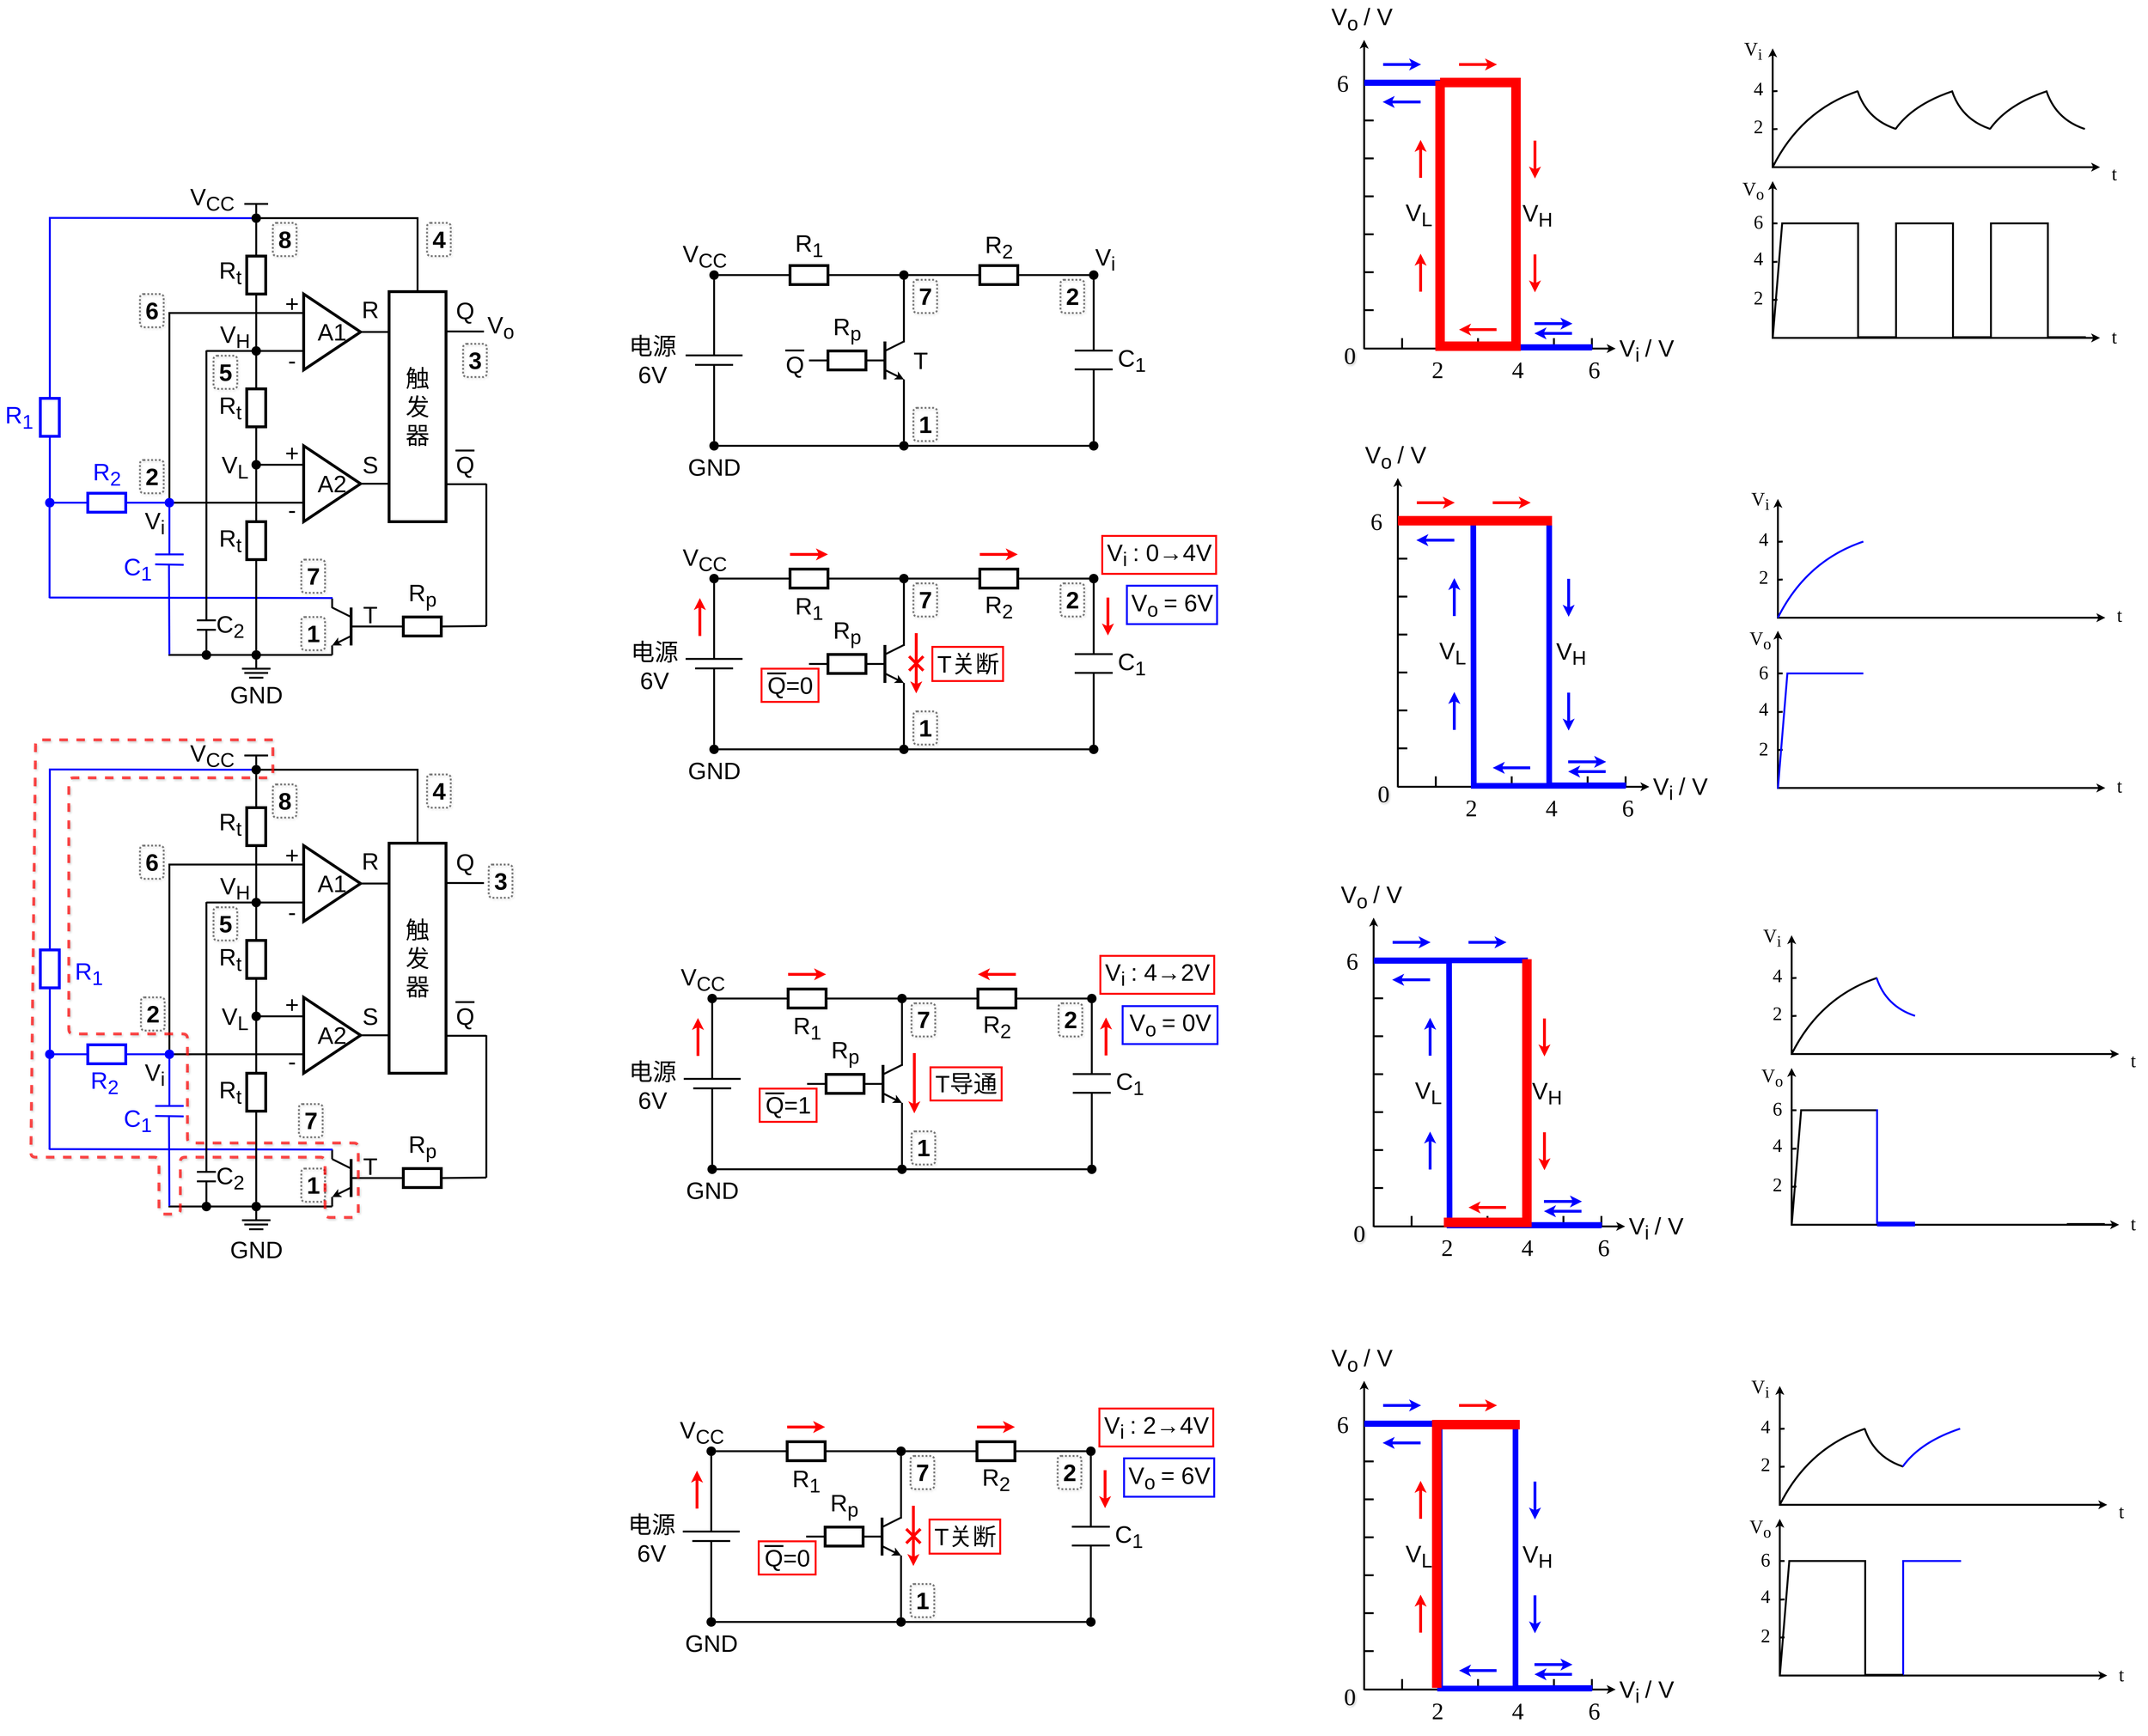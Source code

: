 <mxfile version="26.0.5">
  <diagram name="第 1 页" id="4UG25Fp_B6W0l5dKrZMW">
    <mxGraphModel dx="3605" dy="1813" grid="0" gridSize="10" guides="1" tooltips="1" connect="1" arrows="1" fold="1" page="0" pageScale="1" pageWidth="827" pageHeight="1169" math="0" shadow="0">
      <root>
        <mxCell id="0" />
        <mxCell id="1" parent="0" />
        <mxCell id="oYlRctocb77fKKuBrY3P-28" value="" style="ellipse;whiteSpace=wrap;html=1;aspect=fixed;labelBackgroundColor=#000000;labelBorderColor=default;fontColor=#000000;" parent="1" vertex="1">
          <mxGeometry as="geometry" />
        </mxCell>
        <mxCell id="oYlRctocb77fKKuBrY3P-1" value="&lt;font style=&quot;font-size: 50px;&quot;&gt;A1&lt;/font&gt;" style="triangle;whiteSpace=wrap;html=1;strokeWidth=6;fontColor=#000000;" parent="1" vertex="1">
          <mxGeometry x="295" y="240" width="120" height="160" as="geometry" />
        </mxCell>
        <mxCell id="oYlRctocb77fKKuBrY3P-2" value="" style="endArrow=none;html=1;rounded=0;exitX=0;exitY=0.25;exitDx=0;exitDy=0;strokeWidth=4;fontColor=#000000;" parent="1" source="oYlRctocb77fKKuBrY3P-1" edge="1">
          <mxGeometry width="50" height="50" relative="1" as="geometry">
            <mxPoint x="335" y="360" as="sourcePoint" />
            <mxPoint x="10" y="280" as="targetPoint" />
          </mxGeometry>
        </mxCell>
        <mxCell id="oYlRctocb77fKKuBrY3P-3" value="" style="endArrow=none;html=1;rounded=0;exitX=0;exitY=0.75;exitDx=0;exitDy=0;strokeWidth=4;fontColor=#000000;" parent="1" source="oYlRctocb77fKKuBrY3P-1" edge="1">
          <mxGeometry width="50" height="50" relative="1" as="geometry">
            <mxPoint x="315" y="360" as="sourcePoint" />
            <mxPoint x="90" y="360" as="targetPoint" />
          </mxGeometry>
        </mxCell>
        <mxCell id="oYlRctocb77fKKuBrY3P-4" value="" style="endArrow=none;html=1;rounded=0;entryX=1;entryY=0.5;entryDx=0;entryDy=0;strokeWidth=4;fontColor=#000000;" parent="1" target="oYlRctocb77fKKuBrY3P-1" edge="1">
          <mxGeometry width="50" height="50" relative="1" as="geometry">
            <mxPoint x="475" y="320" as="sourcePoint" />
            <mxPoint x="275" y="380" as="targetPoint" />
          </mxGeometry>
        </mxCell>
        <mxCell id="oYlRctocb77fKKuBrY3P-5" value="&lt;font style=&quot;font-size: 50px;&quot;&gt;+&lt;/font&gt;" style="text;html=1;align=center;verticalAlign=middle;resizable=0;points=[];autosize=1;strokeColor=none;fillColor=none;strokeWidth=4;fontColor=#000000;" parent="1" vertex="1">
          <mxGeometry x="245" y="225" width="50" height="70" as="geometry" />
        </mxCell>
        <mxCell id="oYlRctocb77fKKuBrY3P-6" value="&lt;font style=&quot;font-size: 50px;&quot;&gt;-&lt;/font&gt;" style="text;html=1;align=center;verticalAlign=middle;resizable=0;points=[];autosize=1;strokeColor=none;fillColor=none;strokeWidth=4;fontColor=#000000;" parent="1" vertex="1">
          <mxGeometry x="250" y="345" width="40" height="70" as="geometry" />
        </mxCell>
        <mxCell id="oYlRctocb77fKKuBrY3P-13" value="&lt;font style=&quot;font-size: 50px;&quot;&gt;A2&lt;/font&gt;" style="triangle;whiteSpace=wrap;html=1;strokeWidth=6;fontColor=#000000;" parent="1" vertex="1">
          <mxGeometry x="295" y="560" width="120" height="160" as="geometry" />
        </mxCell>
        <mxCell id="oYlRctocb77fKKuBrY3P-14" value="" style="endArrow=none;html=1;rounded=0;exitX=0;exitY=0.25;exitDx=0;exitDy=0;strokeWidth=4;fontColor=#000000;" parent="1" source="oYlRctocb77fKKuBrY3P-13" edge="1">
          <mxGeometry width="50" height="50" relative="1" as="geometry">
            <mxPoint x="335" y="680" as="sourcePoint" />
            <mxPoint x="195" y="600" as="targetPoint" />
          </mxGeometry>
        </mxCell>
        <mxCell id="oYlRctocb77fKKuBrY3P-15" value="" style="endArrow=none;html=1;rounded=0;exitX=0;exitY=0.5;exitDx=0;exitDy=0;strokeWidth=4;fontColor=#000000;entryX=0;entryY=0.5;entryDx=0;entryDy=0;strokeColor=#0000FF;" parent="1" source="9ELfS6WFHughq5BFfpC6-15" target="rsWcSZFI2ZlMxmA-CvCg-13" edge="1">
          <mxGeometry width="50" height="50" relative="1" as="geometry">
            <mxPoint x="315" y="680" as="sourcePoint" />
            <mxPoint x="-60" y="680" as="targetPoint" />
          </mxGeometry>
        </mxCell>
        <mxCell id="oYlRctocb77fKKuBrY3P-16" value="" style="endArrow=none;html=1;rounded=0;entryX=1;entryY=0.5;entryDx=0;entryDy=0;strokeWidth=4;fontColor=#000000;" parent="1" target="oYlRctocb77fKKuBrY3P-13" edge="1">
          <mxGeometry width="50" height="50" relative="1" as="geometry">
            <mxPoint x="475" y="640" as="sourcePoint" />
            <mxPoint x="275" y="700" as="targetPoint" />
          </mxGeometry>
        </mxCell>
        <mxCell id="oYlRctocb77fKKuBrY3P-19" value="" style="rounded=0;whiteSpace=wrap;html=1;direction=south;strokeWidth=6;fontColor=#000000;" parent="1" vertex="1">
          <mxGeometry x="175" y="160" width="40" height="80" as="geometry" />
        </mxCell>
        <mxCell id="oYlRctocb77fKKuBrY3P-20" value="" style="rounded=0;whiteSpace=wrap;html=1;direction=south;fontStyle=1;strokeWidth=6;fontColor=#000000;" parent="1" vertex="1">
          <mxGeometry x="175" y="440" width="40" height="80" as="geometry" />
        </mxCell>
        <mxCell id="oYlRctocb77fKKuBrY3P-21" value="" style="rounded=0;whiteSpace=wrap;html=1;direction=south;strokeWidth=6;fontColor=#000000;" parent="1" vertex="1">
          <mxGeometry x="175" y="720" width="40" height="80" as="geometry" />
        </mxCell>
        <mxCell id="oYlRctocb77fKKuBrY3P-26" value="" style="endArrow=none;html=1;rounded=0;entryX=1;entryY=0.5;entryDx=0;entryDy=0;exitX=0;exitY=0.5;exitDx=0;exitDy=0;strokeWidth=4;fontColor=#000000;" parent="1" source="oYlRctocb77fKKuBrY3P-20" target="oYlRctocb77fKKuBrY3P-19" edge="1">
          <mxGeometry width="50" height="50" relative="1" as="geometry">
            <mxPoint x="355" y="380" as="sourcePoint" />
            <mxPoint x="455" y="280" as="targetPoint" />
          </mxGeometry>
        </mxCell>
        <mxCell id="oYlRctocb77fKKuBrY3P-27" value="" style="endArrow=none;html=1;rounded=0;entryX=1;entryY=0.5;entryDx=0;entryDy=0;exitX=0;exitY=0.5;exitDx=0;exitDy=0;strokeWidth=4;fontColor=#000000;" parent="1" source="oYlRctocb77fKKuBrY3P-21" target="oYlRctocb77fKKuBrY3P-20" edge="1">
          <mxGeometry width="50" height="50" relative="1" as="geometry">
            <mxPoint x="215" y="460" as="sourcePoint" />
            <mxPoint x="215" y="260" as="targetPoint" />
          </mxGeometry>
        </mxCell>
        <mxCell id="oYlRctocb77fKKuBrY3P-35" value="" style="ellipse;whiteSpace=wrap;html=1;aspect=fixed;fillColor=#000000;strokeWidth=4;strokeColor=none;fontColor=#000000;" parent="1" vertex="1">
          <mxGeometry x="185" y="350" width="20" height="20" as="geometry" />
        </mxCell>
        <mxCell id="oYlRctocb77fKKuBrY3P-44" value="" style="ellipse;whiteSpace=wrap;html=1;aspect=fixed;fillColor=#000000;strokeWidth=4;strokeColor=none;fontColor=#000000;" parent="1" vertex="1">
          <mxGeometry x="185" y="590" width="20" height="20" as="geometry" />
        </mxCell>
        <mxCell id="oYlRctocb77fKKuBrY3P-49" value="&lt;font style=&quot;font-size: 50px;&quot;&gt;触&lt;br&gt;发&lt;br&gt;器&lt;/font&gt;" style="rounded=0;whiteSpace=wrap;html=1;direction=south;strokeWidth=6;fontColor=#000000;" parent="1" vertex="1">
          <mxGeometry x="475" y="235" width="120" height="485" as="geometry" />
        </mxCell>
        <mxCell id="oYlRctocb77fKKuBrY3P-50" value="&lt;font style=&quot;font-size: 50px;&quot;&gt;+&lt;/font&gt;" style="text;html=1;align=center;verticalAlign=middle;resizable=0;points=[];autosize=1;strokeColor=none;fillColor=none;strokeWidth=4;fontColor=#000000;" parent="1" vertex="1">
          <mxGeometry x="245" y="540" width="50" height="70" as="geometry" />
        </mxCell>
        <mxCell id="oYlRctocb77fKKuBrY3P-51" value="&lt;font style=&quot;font-size: 50px;&quot;&gt;-&lt;/font&gt;" style="text;html=1;align=center;verticalAlign=middle;resizable=0;points=[];autosize=1;strokeColor=none;fillColor=none;strokeWidth=4;fontColor=#000000;" parent="1" vertex="1">
          <mxGeometry x="250" y="660" width="40" height="70" as="geometry" />
        </mxCell>
        <mxCell id="oYlRctocb77fKKuBrY3P-52" value="" style="endArrow=none;html=1;rounded=0;entryX=0;entryY=0.5;entryDx=0;entryDy=0;strokeWidth=4;fontColor=#000000;" parent="1" target="oYlRctocb77fKKuBrY3P-49" edge="1">
          <mxGeometry width="50" height="50" relative="1" as="geometry">
            <mxPoint x="535" y="80" as="sourcePoint" />
            <mxPoint x="415" y="380" as="targetPoint" />
          </mxGeometry>
        </mxCell>
        <mxCell id="oYlRctocb77fKKuBrY3P-53" value="" style="endArrow=none;html=1;rounded=0;entryX=0;entryY=0.5;entryDx=0;entryDy=0;strokeWidth=4;fontColor=#000000;" parent="1" source="9ELfS6WFHughq5BFfpC6-5" target="oYlRctocb77fKKuBrY3P-19" edge="1">
          <mxGeometry width="50" height="50" relative="1" as="geometry">
            <mxPoint x="195" y="80" as="sourcePoint" />
            <mxPoint x="415" y="380" as="targetPoint" />
          </mxGeometry>
        </mxCell>
        <mxCell id="oYlRctocb77fKKuBrY3P-54" value="" style="endArrow=none;html=1;rounded=0;entryX=0.173;entryY=0.018;entryDx=0;entryDy=0;entryPerimeter=0;strokeWidth=4;fontColor=#000000;" parent="1" target="oYlRctocb77fKKuBrY3P-49" edge="1">
          <mxGeometry width="50" height="50" relative="1" as="geometry">
            <mxPoint x="675" y="319" as="sourcePoint" />
            <mxPoint x="555" y="380" as="targetPoint" />
          </mxGeometry>
        </mxCell>
        <mxCell id="oYlRctocb77fKKuBrY3P-55" value="" style="endArrow=none;html=1;rounded=0;entryX=0.837;entryY=0;entryDx=0;entryDy=0;entryPerimeter=0;strokeWidth=4;fontColor=#000000;" parent="1" target="oYlRctocb77fKKuBrY3P-49" edge="1">
          <mxGeometry width="50" height="50" relative="1" as="geometry">
            <mxPoint x="680" y="641" as="sourcePoint" />
            <mxPoint x="605.0" y="635.065" as="targetPoint" />
          </mxGeometry>
        </mxCell>
        <mxCell id="oYlRctocb77fKKuBrY3P-56" value="" style="endArrow=none;html=1;rounded=0;strokeWidth=4;fontColor=#000000;" parent="1" edge="1">
          <mxGeometry width="50" height="50" relative="1" as="geometry">
            <mxPoint x="680" y="940" as="sourcePoint" />
            <mxPoint x="680" y="640" as="targetPoint" />
          </mxGeometry>
        </mxCell>
        <mxCell id="oYlRctocb77fKKuBrY3P-57" value="" style="endArrow=none;html=1;rounded=0;strokeWidth=4;entryX=1;entryY=0.5;entryDx=0;entryDy=0;fontColor=#000000;" parent="1" target="eyqNCUY_SEGoPxI6-TQl-1" edge="1">
          <mxGeometry width="50" height="50" relative="1" as="geometry">
            <mxPoint x="395" y="941" as="sourcePoint" />
            <mxPoint x="480" y="941" as="targetPoint" />
          </mxGeometry>
        </mxCell>
        <mxCell id="oYlRctocb77fKKuBrY3P-58" value="" style="endArrow=none;html=1;rounded=0;strokeWidth=6;fontColor=#000000;" parent="1" edge="1">
          <mxGeometry width="50" height="50" relative="1" as="geometry">
            <mxPoint x="395" y="981" as="sourcePoint" />
            <mxPoint x="395" y="901" as="targetPoint" />
          </mxGeometry>
        </mxCell>
        <mxCell id="oYlRctocb77fKKuBrY3P-59" value="" style="endArrow=none;html=1;rounded=0;strokeWidth=4;fontColor=#000000;" parent="1" edge="1">
          <mxGeometry width="50" height="50" relative="1" as="geometry">
            <mxPoint x="395" y="921" as="sourcePoint" />
            <mxPoint x="355" y="901" as="targetPoint" />
          </mxGeometry>
        </mxCell>
        <mxCell id="oYlRctocb77fKKuBrY3P-61" value="" style="endArrow=classic;html=1;rounded=0;strokeWidth=4;fontColor=#000000;" parent="1" edge="1">
          <mxGeometry width="50" height="50" relative="1" as="geometry">
            <mxPoint x="395" y="961" as="sourcePoint" />
            <mxPoint x="355" y="981" as="targetPoint" />
          </mxGeometry>
        </mxCell>
        <mxCell id="oYlRctocb77fKKuBrY3P-62" value="" style="endArrow=none;html=1;rounded=0;strokeWidth=4;fontColor=#000000;" parent="1" edge="1">
          <mxGeometry width="50" height="50" relative="1" as="geometry">
            <mxPoint x="355" y="902" as="sourcePoint" />
            <mxPoint x="355" y="882" as="targetPoint" />
          </mxGeometry>
        </mxCell>
        <mxCell id="oYlRctocb77fKKuBrY3P-63" value="" style="endArrow=none;html=1;rounded=0;strokeWidth=4;fontColor=#000000;" parent="1" edge="1">
          <mxGeometry width="50" height="50" relative="1" as="geometry">
            <mxPoint x="355" y="981" as="sourcePoint" />
            <mxPoint x="355" y="1001" as="targetPoint" />
          </mxGeometry>
        </mxCell>
        <mxCell id="oYlRctocb77fKKuBrY3P-64" value="" style="endArrow=none;html=1;rounded=0;strokeWidth=4;fontColor=#000000;" parent="1" edge="1">
          <mxGeometry width="50" height="50" relative="1" as="geometry">
            <mxPoint x="355" y="1001" as="sourcePoint" />
            <mxPoint x="10" y="1001" as="targetPoint" />
          </mxGeometry>
        </mxCell>
        <mxCell id="oYlRctocb77fKKuBrY3P-65" value="" style="endArrow=none;html=1;rounded=0;strokeWidth=4;fontColor=#000000;strokeColor=#0000FF;" parent="1" edge="1">
          <mxGeometry width="50" height="50" relative="1" as="geometry">
            <mxPoint x="356" y="881" as="sourcePoint" />
            <mxPoint x="-241" y="880" as="targetPoint" />
          </mxGeometry>
        </mxCell>
        <mxCell id="oYlRctocb77fKKuBrY3P-66" value="" style="endArrow=none;html=1;rounded=0;entryX=1;entryY=0.5;entryDx=0;entryDy=0;strokeWidth=4;fontColor=#000000;" parent="1" source="oYlRctocb77fKKuBrY3P-43" target="oYlRctocb77fKKuBrY3P-21" edge="1">
          <mxGeometry width="50" height="50" relative="1" as="geometry">
            <mxPoint x="195" y="1020" as="sourcePoint" />
            <mxPoint x="375" y="810" as="targetPoint" />
          </mxGeometry>
        </mxCell>
        <mxCell id="oYlRctocb77fKKuBrY3P-68" value="" style="endArrow=none;html=1;rounded=0;entryX=1;entryY=0.5;entryDx=0;entryDy=0;strokeWidth=4;fontColor=#000000;" parent="1" target="oYlRctocb77fKKuBrY3P-43" edge="1">
          <mxGeometry width="50" height="50" relative="1" as="geometry">
            <mxPoint x="195" y="1001" as="sourcePoint" />
            <mxPoint x="195" y="781" as="targetPoint" />
          </mxGeometry>
        </mxCell>
        <mxCell id="oYlRctocb77fKKuBrY3P-43" value="" style="ellipse;whiteSpace=wrap;html=1;aspect=fixed;fillColor=#000000;strokeWidth=4;strokeColor=none;fontColor=#000000;" parent="1" vertex="1">
          <mxGeometry x="185" y="991" width="20" height="20" as="geometry" />
        </mxCell>
        <mxCell id="oYlRctocb77fKKuBrY3P-69" value="&lt;font style=&quot;font-size: 50px;&quot;&gt;6&lt;/font&gt;" style="text;html=1;align=center;verticalAlign=middle;resizable=0;points=[];autosize=1;strokeColor=default;fillColor=none;rounded=1;fontStyle=1;strokeWidth=4;dashed=1;opacity=50;shadow=1;glass=1;dashPattern=1 1;fontColor=#000000;" parent="1" vertex="1">
          <mxGeometry x="-50" y="240" width="50" height="70" as="geometry" />
        </mxCell>
        <mxCell id="oYlRctocb77fKKuBrY3P-70" value="&lt;font style=&quot;font-size: 50px;&quot;&gt;&lt;b&gt;5&lt;/b&gt;&lt;/font&gt;" style="text;html=1;align=center;verticalAlign=middle;resizable=0;points=[];autosize=1;strokeColor=default;fillColor=none;strokeWidth=4;dashed=1;opacity=50;rounded=1;shadow=1;glass=1;dashPattern=1 1;fontColor=#000000;" parent="1" vertex="1">
          <mxGeometry x="105" y="370" width="50" height="70" as="geometry" />
        </mxCell>
        <mxCell id="oYlRctocb77fKKuBrY3P-71" value="&lt;font style=&quot;font-size: 50px;&quot;&gt;&lt;b&gt;2&lt;/b&gt;&lt;/font&gt;" style="text;html=1;align=center;verticalAlign=middle;resizable=0;points=[];autosize=1;strokeColor=default;fillColor=none;strokeWidth=4;dashed=1;opacity=50;rounded=1;shadow=1;glass=1;dashPattern=1 1;fontColor=#000000;" parent="1" vertex="1">
          <mxGeometry x="-50" y="590" width="50" height="70" as="geometry" />
        </mxCell>
        <mxCell id="oYlRctocb77fKKuBrY3P-72" value="&lt;font style=&quot;font-size: 50px;&quot;&gt;&lt;b&gt;7&lt;/b&gt;&lt;/font&gt;" style="text;html=1;align=center;verticalAlign=middle;resizable=0;points=[];autosize=1;strokeColor=default;fillColor=none;strokeWidth=4;dashed=1;opacity=50;rounded=1;shadow=1;glass=1;dashPattern=1 1;fontColor=#000000;" parent="1" vertex="1">
          <mxGeometry x="290" y="800" width="50" height="70" as="geometry" />
        </mxCell>
        <mxCell id="oYlRctocb77fKKuBrY3P-73" value="&lt;font style=&quot;font-size: 50px;&quot;&gt;&lt;b&gt;1&lt;/b&gt;&lt;/font&gt;" style="text;html=1;align=center;verticalAlign=middle;resizable=0;points=[];autosize=1;strokeColor=default;fillColor=none;strokeWidth=4;dashed=1;opacity=50;rounded=1;shadow=1;glass=1;dashPattern=1 1;fontColor=#000000;" parent="1" vertex="1">
          <mxGeometry x="290" y="921" width="50" height="70" as="geometry" />
        </mxCell>
        <mxCell id="oYlRctocb77fKKuBrY3P-74" value="&lt;font style=&quot;font-size: 50px;&quot;&gt;R&lt;sub&gt;t&lt;/sub&gt;&lt;/font&gt;" style="text;html=1;align=center;verticalAlign=middle;resizable=0;points=[];autosize=1;strokeColor=none;fillColor=none;strokeWidth=4;fontColor=#000000;" parent="1" vertex="1">
          <mxGeometry x="105" y="155" width="70" height="80" as="geometry" />
        </mxCell>
        <mxCell id="oYlRctocb77fKKuBrY3P-77" value="&lt;font style=&quot;font-size: 50px;&quot;&gt;R&lt;/font&gt;" style="text;html=1;align=center;verticalAlign=middle;resizable=0;points=[];autosize=1;strokeColor=none;fillColor=none;strokeWidth=4;fontColor=#000000;" parent="1" vertex="1">
          <mxGeometry x="405" y="238" width="60" height="70" as="geometry" />
        </mxCell>
        <mxCell id="oYlRctocb77fKKuBrY3P-78" value="&lt;span style=&quot;font-size: 50px;&quot;&gt;S&lt;/span&gt;" style="text;html=1;align=center;verticalAlign=middle;resizable=0;points=[];autosize=1;strokeColor=none;fillColor=none;strokeWidth=4;fontColor=#000000;" parent="1" vertex="1">
          <mxGeometry x="405" y="565" width="60" height="70" as="geometry" />
        </mxCell>
        <mxCell id="oYlRctocb77fKKuBrY3P-79" value="&lt;span style=&quot;font-size: 50px;&quot;&gt;Q&lt;/span&gt;" style="text;html=1;align=center;verticalAlign=middle;resizable=0;points=[];autosize=1;strokeColor=none;fillColor=none;strokeWidth=4;fontColor=#000000;" parent="1" vertex="1">
          <mxGeometry x="605" y="240" width="60" height="70" as="geometry" />
        </mxCell>
        <mxCell id="oYlRctocb77fKKuBrY3P-80" value="&lt;font style=&quot;font-size: 50px;&quot;&gt;Q&lt;/font&gt;" style="text;html=1;align=center;verticalAlign=middle;resizable=0;points=[];autosize=1;strokeColor=none;fillColor=none;strokeWidth=4;fontColor=#000000;" parent="1" vertex="1">
          <mxGeometry x="605" y="565" width="60" height="70" as="geometry" />
        </mxCell>
        <mxCell id="oYlRctocb77fKKuBrY3P-81" value="" style="endArrow=none;html=1;rounded=0;strokeWidth=4;fontColor=#000000;" parent="1" edge="1">
          <mxGeometry width="50" height="50" relative="1" as="geometry">
            <mxPoint x="655" y="570" as="sourcePoint" />
            <mxPoint x="615" y="570" as="targetPoint" />
          </mxGeometry>
        </mxCell>
        <mxCell id="oYlRctocb77fKKuBrY3P-82" value="&lt;span style=&quot;font-size: 50px;&quot;&gt;T&lt;/span&gt;" style="text;html=1;align=center;verticalAlign=middle;resizable=0;points=[];autosize=1;strokeColor=none;fillColor=none;strokeWidth=4;fontColor=#000000;" parent="1" vertex="1">
          <mxGeometry x="410" y="881" width="50" height="70" as="geometry" />
        </mxCell>
        <mxCell id="oYlRctocb77fKKuBrY3P-83" value="&lt;font style=&quot;font-size: 50px;&quot;&gt;8&lt;/font&gt;" style="text;html=1;align=center;verticalAlign=middle;resizable=0;points=[];autosize=1;strokeColor=default;fillColor=none;rounded=1;fontStyle=1;strokeWidth=4;dashed=1;opacity=50;shadow=1;glass=1;dashPattern=1 1;fontColor=#000000;" parent="1" vertex="1">
          <mxGeometry x="230" y="90" width="50" height="70" as="geometry" />
        </mxCell>
        <mxCell id="oYlRctocb77fKKuBrY3P-86" value="&lt;font style=&quot;font-size: 50px;&quot;&gt;4&lt;/font&gt;" style="text;html=1;align=center;verticalAlign=middle;resizable=0;points=[];autosize=1;strokeColor=default;fillColor=none;rounded=1;fontStyle=1;strokeWidth=4;dashed=1;opacity=50;shadow=1;glass=1;dashPattern=1 1;fontColor=#000000;" parent="1" vertex="1">
          <mxGeometry x="555" y="90" width="50" height="70" as="geometry" />
        </mxCell>
        <mxCell id="oYlRctocb77fKKuBrY3P-87" value="&lt;font style=&quot;font-size: 50px;&quot;&gt;3&lt;/font&gt;" style="text;html=1;align=center;verticalAlign=middle;resizable=0;points=[];autosize=1;strokeColor=default;fillColor=none;rounded=1;fontStyle=1;strokeWidth=4;dashed=1;opacity=50;shadow=1;glass=1;dashPattern=1 1;fontColor=#000000;" parent="1" vertex="1">
          <mxGeometry x="631" y="345" width="50" height="70" as="geometry" />
        </mxCell>
        <mxCell id="eyqNCUY_SEGoPxI6-TQl-1" value="" style="rounded=0;whiteSpace=wrap;html=1;direction=west;strokeWidth=6;fontColor=#000000;" parent="1" vertex="1">
          <mxGeometry x="505" y="921" width="80" height="40" as="geometry" />
        </mxCell>
        <mxCell id="eyqNCUY_SEGoPxI6-TQl-2" value="" style="endArrow=none;html=1;rounded=0;strokeWidth=4;exitX=0;exitY=0.5;exitDx=0;exitDy=0;fontColor=#000000;" parent="1" source="eyqNCUY_SEGoPxI6-TQl-1" edge="1">
          <mxGeometry width="50" height="50" relative="1" as="geometry">
            <mxPoint x="405" y="951" as="sourcePoint" />
            <mxPoint x="680" y="940" as="targetPoint" />
          </mxGeometry>
        </mxCell>
        <mxCell id="eyqNCUY_SEGoPxI6-TQl-3" value="&lt;span style=&quot;font-size: 50px;&quot;&gt;R&lt;sub&gt;p&lt;/sub&gt;&lt;/span&gt;" style="text;html=1;align=center;verticalAlign=middle;resizable=0;points=[];autosize=1;strokeColor=none;fillColor=none;strokeWidth=4;fontColor=#000000;" parent="1" vertex="1">
          <mxGeometry x="505" y="835" width="80" height="80" as="geometry" />
        </mxCell>
        <mxCell id="9ELfS6WFHughq5BFfpC6-4" value="" style="endArrow=none;html=1;rounded=0;strokeWidth=4;strokeColor=#000000;fontColor=#000000;" parent="1" target="9ELfS6WFHughq5BFfpC6-5" edge="1">
          <mxGeometry width="50" height="50" relative="1" as="geometry">
            <mxPoint x="537" y="80" as="sourcePoint" />
            <mxPoint x="12" y="80" as="targetPoint" />
          </mxGeometry>
        </mxCell>
        <mxCell id="9ELfS6WFHughq5BFfpC6-6" value="" style="endArrow=none;html=1;rounded=0;entryX=0;entryY=0.5;entryDx=0;entryDy=0;strokeWidth=4;fontColor=#000000;" parent="1" target="9ELfS6WFHughq5BFfpC6-5" edge="1">
          <mxGeometry width="50" height="50" relative="1" as="geometry">
            <mxPoint x="195" y="80" as="sourcePoint" />
            <mxPoint x="195" y="160" as="targetPoint" />
          </mxGeometry>
        </mxCell>
        <mxCell id="9ELfS6WFHughq5BFfpC6-5" value="" style="ellipse;whiteSpace=wrap;html=1;aspect=fixed;fillColor=#000000;strokeWidth=4;strokeColor=none;fontColor=#000000;" parent="1" vertex="1">
          <mxGeometry x="185" y="70" width="20" height="20" as="geometry" />
        </mxCell>
        <mxCell id="9ELfS6WFHughq5BFfpC6-11" value="" style="ellipse;whiteSpace=wrap;html=1;aspect=fixed;fillColor=#000000;strokeWidth=4;strokeColor=none;fontColor=#000000;" parent="1" vertex="1">
          <mxGeometry x="80" y="991" width="20" height="20" as="geometry" />
        </mxCell>
        <mxCell id="9ELfS6WFHughq5BFfpC6-14" value="" style="endArrow=none;html=1;rounded=0;strokeWidth=4;strokeColor=#000000;fontColor=#000000;" parent="1" edge="1">
          <mxGeometry width="50" height="50" relative="1" as="geometry">
            <mxPoint x="12" y="678" as="sourcePoint" />
            <mxPoint x="12" y="278" as="targetPoint" />
          </mxGeometry>
        </mxCell>
        <mxCell id="9ELfS6WFHughq5BFfpC6-19" value="" style="endArrow=none;html=1;rounded=0;exitX=0;exitY=0.75;exitDx=0;exitDy=0;strokeWidth=4;fontColor=#000000;" parent="1" source="oYlRctocb77fKKuBrY3P-13" target="9ELfS6WFHughq5BFfpC6-15" edge="1">
          <mxGeometry width="50" height="50" relative="1" as="geometry">
            <mxPoint x="295" y="680" as="sourcePoint" />
            <mxPoint y="680" as="targetPoint" />
          </mxGeometry>
        </mxCell>
        <mxCell id="9ELfS6WFHughq5BFfpC6-15" value="" style="ellipse;whiteSpace=wrap;html=1;aspect=fixed;fillColor=#0000FF;strokeWidth=4;strokeColor=none;fontColor=#000000;" parent="1" vertex="1">
          <mxGeometry x="2" y="670" width="20" height="20" as="geometry" />
        </mxCell>
        <mxCell id="9ELfS6WFHughq5BFfpC6-20" value="" style="endArrow=none;html=1;rounded=0;strokeWidth=4;strokeColor=#000000;fontColor=#000000;" parent="1" edge="1">
          <mxGeometry width="50" height="50" relative="1" as="geometry">
            <mxPoint x="90" y="930" as="sourcePoint" />
            <mxPoint x="90" y="359" as="targetPoint" />
          </mxGeometry>
        </mxCell>
        <mxCell id="9ELfS6WFHughq5BFfpC6-21" value="" style="endArrow=none;html=1;rounded=0;strokeWidth=4;strokeColor=#000000;fontColor=#000000;" parent="1" edge="1">
          <mxGeometry width="50" height="50" relative="1" as="geometry">
            <mxPoint x="110" y="928" as="sourcePoint" />
            <mxPoint x="70" y="928" as="targetPoint" />
          </mxGeometry>
        </mxCell>
        <mxCell id="9ELfS6WFHughq5BFfpC6-22" value="" style="endArrow=none;html=1;rounded=0;strokeWidth=4;strokeColor=#000000;fontColor=#000000;" parent="1" edge="1">
          <mxGeometry width="50" height="50" relative="1" as="geometry">
            <mxPoint x="110" y="948" as="sourcePoint" />
            <mxPoint x="70" y="948" as="targetPoint" />
          </mxGeometry>
        </mxCell>
        <mxCell id="9ELfS6WFHughq5BFfpC6-23" value="" style="endArrow=none;html=1;rounded=0;strokeWidth=4;strokeColor=#000000;fontColor=#000000;" parent="1" edge="1">
          <mxGeometry width="50" height="50" relative="1" as="geometry">
            <mxPoint x="90" y="1000" as="sourcePoint" />
            <mxPoint x="90" y="950" as="targetPoint" />
          </mxGeometry>
        </mxCell>
        <mxCell id="9ELfS6WFHughq5BFfpC6-26" value="&lt;font style=&quot;font-size: 50px;&quot;&gt;V&lt;sub&gt;H&lt;/sub&gt;&lt;/font&gt;" style="text;html=1;align=center;verticalAlign=middle;resizable=0;points=[];autosize=1;strokeColor=none;fillColor=none;fontColor=#000000;" parent="1" vertex="1">
          <mxGeometry x="105" y="290" width="90" height="80" as="geometry" />
        </mxCell>
        <mxCell id="9ELfS6WFHughq5BFfpC6-28" value="&lt;font style=&quot;font-size: 50px;&quot;&gt;V&lt;sub&gt;L&lt;/sub&gt;&lt;/font&gt;" style="text;html=1;align=center;verticalAlign=middle;resizable=0;points=[];autosize=1;strokeColor=none;fillColor=none;fontColor=#000000;" parent="1" vertex="1">
          <mxGeometry x="110" y="565" width="80" height="80" as="geometry" />
        </mxCell>
        <mxCell id="9ELfS6WFHughq5BFfpC6-157" value="" style="endArrow=none;html=1;rounded=0;strokeWidth=4;strokeColor=#000000;fontColor=#000000;" parent="1" edge="1">
          <mxGeometry width="50" height="50" relative="1" as="geometry">
            <mxPoint x="165" y="1030" as="sourcePoint" />
            <mxPoint x="225" y="1030" as="targetPoint" />
          </mxGeometry>
        </mxCell>
        <mxCell id="9ELfS6WFHughq5BFfpC6-158" value="" style="endArrow=none;html=1;rounded=0;strokeWidth=4;strokeColor=#000000;fontColor=#000000;" parent="1" edge="1">
          <mxGeometry width="50" height="50" relative="1" as="geometry">
            <mxPoint x="220" y="1039" as="sourcePoint" />
            <mxPoint x="170" y="1039" as="targetPoint" />
          </mxGeometry>
        </mxCell>
        <mxCell id="9ELfS6WFHughq5BFfpC6-159" value="" style="endArrow=none;html=1;rounded=0;strokeWidth=4;strokeColor=#000000;fontColor=#000000;" parent="1" edge="1">
          <mxGeometry width="50" height="50" relative="1" as="geometry">
            <mxPoint x="210" y="1049" as="sourcePoint" />
            <mxPoint x="180" y="1049" as="targetPoint" />
          </mxGeometry>
        </mxCell>
        <mxCell id="9ELfS6WFHughq5BFfpC6-160" value="" style="endArrow=none;html=1;rounded=0;strokeWidth=4;strokeColor=#000000;entryX=0.5;entryY=1;entryDx=0;entryDy=0;fontColor=#000000;" parent="1" target="oYlRctocb77fKKuBrY3P-43" edge="1">
          <mxGeometry width="50" height="50" relative="1" as="geometry">
            <mxPoint x="195" y="1032" as="sourcePoint" />
            <mxPoint x="230" y="1020" as="targetPoint" />
          </mxGeometry>
        </mxCell>
        <mxCell id="9ELfS6WFHughq5BFfpC6-161" value="&lt;font&gt;&lt;span style=&quot;font-size: 50px;&quot;&gt;GND&lt;/span&gt;&lt;/font&gt;" style="text;html=1;align=center;verticalAlign=middle;resizable=0;points=[];autosize=1;strokeColor=none;fillColor=none;fontColor=#000000;" parent="1" vertex="1">
          <mxGeometry x="130" y="1050" width="130" height="70" as="geometry" />
        </mxCell>
        <mxCell id="9ELfS6WFHughq5BFfpC6-163" value="" style="endArrow=none;html=1;rounded=0;strokeWidth=4;strokeColor=#000000;exitX=0.5;exitY=0;exitDx=0;exitDy=0;fontColor=#000000;" parent="1" source="9ELfS6WFHughq5BFfpC6-5" edge="1">
          <mxGeometry width="50" height="50" relative="1" as="geometry">
            <mxPoint x="10" y="470" as="sourcePoint" />
            <mxPoint x="195" y="50" as="targetPoint" />
          </mxGeometry>
        </mxCell>
        <mxCell id="9ELfS6WFHughq5BFfpC6-165" value="" style="endArrow=none;html=1;rounded=0;strokeWidth=4;strokeColor=#000000;fontColor=#000000;" parent="1" edge="1">
          <mxGeometry width="50" height="50" relative="1" as="geometry">
            <mxPoint x="220" y="50" as="sourcePoint" />
            <mxPoint x="170" y="50" as="targetPoint" />
          </mxGeometry>
        </mxCell>
        <mxCell id="9ELfS6WFHughq5BFfpC6-166" value="&lt;font style=&quot;font-size: 50px;&quot;&gt;V&lt;sub&gt;CC&lt;/sub&gt;&lt;/font&gt;" style="text;html=1;align=center;verticalAlign=middle;resizable=0;points=[];autosize=1;strokeColor=none;fillColor=none;fontColor=#000000;" parent="1" vertex="1">
          <mxGeometry x="42" width="120" height="80" as="geometry" />
        </mxCell>
        <mxCell id="rsWcSZFI2ZlMxmA-CvCg-1" value="" style="endArrow=none;html=1;rounded=0;strokeWidth=4;strokeColor=#0000FF;" parent="1" edge="1">
          <mxGeometry width="50" height="50" relative="1" as="geometry">
            <mxPoint x="11.17" y="810" as="sourcePoint" />
            <mxPoint x="12" y="1000" as="targetPoint" />
          </mxGeometry>
        </mxCell>
        <mxCell id="rsWcSZFI2ZlMxmA-CvCg-2" value="" style="endArrow=none;html=1;rounded=0;strokeWidth=4;strokeColor=#0000FF;entryX=0.5;entryY=1;entryDx=0;entryDy=0;" parent="1" target="9ELfS6WFHughq5BFfpC6-15" edge="1">
          <mxGeometry width="50" height="50" relative="1" as="geometry">
            <mxPoint x="12" y="790.515" as="sourcePoint" />
            <mxPoint x="30" y="700" as="targetPoint" />
          </mxGeometry>
        </mxCell>
        <mxCell id="rsWcSZFI2ZlMxmA-CvCg-3" value="" style="group;strokeColor=#FFFFFF;" parent="1" vertex="1" connectable="0">
          <mxGeometry x="-18" y="789" width="60" height="22" as="geometry" />
        </mxCell>
        <mxCell id="rsWcSZFI2ZlMxmA-CvCg-4" value="" style="endArrow=none;html=1;rounded=0;strokeWidth=4;strokeColor=#0000FF;" parent="rsWcSZFI2ZlMxmA-CvCg-3" edge="1">
          <mxGeometry width="50" height="50" relative="1" as="geometry">
            <mxPoint as="sourcePoint" />
            <mxPoint x="60" as="targetPoint" />
          </mxGeometry>
        </mxCell>
        <mxCell id="rsWcSZFI2ZlMxmA-CvCg-5" value="" style="endArrow=none;html=1;rounded=0;strokeWidth=4;strokeColor=#0000FF;" parent="rsWcSZFI2ZlMxmA-CvCg-3" edge="1">
          <mxGeometry width="50" height="50" relative="1" as="geometry">
            <mxPoint y="21" as="sourcePoint" />
            <mxPoint x="60" y="22" as="targetPoint" />
          </mxGeometry>
        </mxCell>
        <mxCell id="rsWcSZFI2ZlMxmA-CvCg-6" value="" style="rounded=0;whiteSpace=wrap;html=1;direction=south;strokeWidth=6;strokeColor=#0000FF;" parent="1" vertex="1">
          <mxGeometry x="-260" y="460" width="40" height="80" as="geometry" />
        </mxCell>
        <mxCell id="rsWcSZFI2ZlMxmA-CvCg-7" value="" style="endArrow=none;html=1;rounded=0;strokeWidth=4;entryX=0;entryY=0.5;entryDx=0;entryDy=0;strokeColor=#0000FF;" parent="1" target="rsWcSZFI2ZlMxmA-CvCg-6" edge="1">
          <mxGeometry width="50" height="50" relative="1" as="geometry">
            <mxPoint x="-240" y="80" as="sourcePoint" />
            <mxPoint x="-240" y="450" as="targetPoint" />
          </mxGeometry>
        </mxCell>
        <mxCell id="rsWcSZFI2ZlMxmA-CvCg-9" value="" style="endArrow=none;html=1;rounded=0;strokeWidth=4;strokeColor=#0000FF;entryX=0;entryY=0.5;entryDx=0;entryDy=0;" parent="1" target="9ELfS6WFHughq5BFfpC6-5" edge="1">
          <mxGeometry width="50" height="50" relative="1" as="geometry">
            <mxPoint x="-242" y="79.47" as="sourcePoint" />
            <mxPoint x="163" y="79.47" as="targetPoint" />
          </mxGeometry>
        </mxCell>
        <mxCell id="rsWcSZFI2ZlMxmA-CvCg-10" value="" style="endArrow=none;html=1;rounded=0;strokeWidth=4;strokeColor=#0000FF;entryX=0.5;entryY=1;entryDx=0;entryDy=0;" parent="1" edge="1">
          <mxGeometry width="50" height="50" relative="1" as="geometry">
            <mxPoint x="-240.59" y="881" as="sourcePoint" />
            <mxPoint x="-240.59" y="690" as="targetPoint" />
            <Array as="points">
              <mxPoint x="-240.59" y="881" />
            </Array>
          </mxGeometry>
        </mxCell>
        <mxCell id="rsWcSZFI2ZlMxmA-CvCg-11" value="" style="endArrow=none;html=1;rounded=0;strokeWidth=4;strokeColor=#0000FF;entryX=1;entryY=0.5;entryDx=0;entryDy=0;exitX=0.5;exitY=0;exitDx=0;exitDy=0;" parent="1" source="rsWcSZFI2ZlMxmA-CvCg-12" target="rsWcSZFI2ZlMxmA-CvCg-6" edge="1">
          <mxGeometry width="50" height="50" relative="1" as="geometry">
            <mxPoint x="22" y="800.515" as="sourcePoint" />
            <mxPoint x="22" y="700" as="targetPoint" />
          </mxGeometry>
        </mxCell>
        <mxCell id="rsWcSZFI2ZlMxmA-CvCg-12" value="" style="ellipse;whiteSpace=wrap;html=1;aspect=fixed;fillColor=#0000FF;strokeWidth=4;strokeColor=none;fontColor=#000000;" parent="1" vertex="1">
          <mxGeometry x="-250" y="670" width="20" height="20" as="geometry" />
        </mxCell>
        <mxCell id="rsWcSZFI2ZlMxmA-CvCg-13" value="" style="rounded=0;whiteSpace=wrap;html=1;direction=south;strokeWidth=6;rotation=90;strokeColor=#0000FF;" parent="1" vertex="1">
          <mxGeometry x="-140" y="640" width="40" height="80" as="geometry" />
        </mxCell>
        <mxCell id="rsWcSZFI2ZlMxmA-CvCg-14" value="" style="endArrow=none;html=1;rounded=0;strokeWidth=4;exitX=1;exitY=0.5;exitDx=0;exitDy=0;entryX=1;entryY=0.5;entryDx=0;entryDy=0;strokeColor=#0000FF;" parent="1" source="rsWcSZFI2ZlMxmA-CvCg-13" target="rsWcSZFI2ZlMxmA-CvCg-12" edge="1">
          <mxGeometry width="50" height="50" relative="1" as="geometry">
            <mxPoint x="-180" y="678" as="sourcePoint" />
            <mxPoint x="-200" y="710" as="targetPoint" />
          </mxGeometry>
        </mxCell>
        <mxCell id="rsWcSZFI2ZlMxmA-CvCg-15" value="&lt;font style=&quot;font-size: 50px;&quot;&gt;R&lt;sub&gt;t&lt;/sub&gt;&lt;/font&gt;" style="text;html=1;align=center;verticalAlign=middle;resizable=0;points=[];autosize=1;strokeColor=none;fillColor=none;strokeWidth=4;fontColor=#000000;" parent="1" vertex="1">
          <mxGeometry x="105" y="720" width="70" height="80" as="geometry" />
        </mxCell>
        <mxCell id="rsWcSZFI2ZlMxmA-CvCg-16" value="&lt;font style=&quot;font-size: 50px;&quot;&gt;R&lt;sub&gt;t&lt;/sub&gt;&lt;/font&gt;" style="text;html=1;align=center;verticalAlign=middle;resizable=0;points=[];autosize=1;strokeColor=none;fillColor=none;strokeWidth=4;fontColor=#000000;" parent="1" vertex="1">
          <mxGeometry x="105" y="440" width="70" height="80" as="geometry" />
        </mxCell>
        <mxCell id="rsWcSZFI2ZlMxmA-CvCg-17" value="&lt;font style=&quot;font-size: 50px;&quot;&gt;C&lt;sub&gt;2&lt;/sub&gt;&lt;/font&gt;" style="text;html=1;align=center;verticalAlign=middle;resizable=0;points=[];autosize=1;strokeColor=none;fillColor=none;strokeWidth=4;fontColor=#000000;" parent="1" vertex="1">
          <mxGeometry x="100" y="901" width="80" height="80" as="geometry" />
        </mxCell>
        <mxCell id="rsWcSZFI2ZlMxmA-CvCg-18" value="&lt;font color=&quot;#0000ff&quot; style=&quot;font-size: 50px;&quot;&gt;C&lt;sub&gt;1&lt;/sub&gt;&lt;/font&gt;" style="text;html=1;align=center;verticalAlign=middle;resizable=0;points=[];autosize=1;strokeColor=none;fillColor=none;strokeWidth=4;fontColor=#000000;" parent="1" vertex="1">
          <mxGeometry x="-95" y="780" width="80" height="80" as="geometry" />
        </mxCell>
        <mxCell id="rsWcSZFI2ZlMxmA-CvCg-19" value="&lt;font color=&quot;#0000ff&quot; style=&quot;font-size: 50px;&quot;&gt;R&lt;sub&gt;1&lt;/sub&gt;&lt;/font&gt;" style="text;html=1;align=center;verticalAlign=middle;resizable=0;points=[];autosize=1;strokeColor=none;fillColor=none;strokeWidth=4;fontColor=#000000;" parent="1" vertex="1">
          <mxGeometry x="-345" y="460" width="80" height="80" as="geometry" />
        </mxCell>
        <mxCell id="rsWcSZFI2ZlMxmA-CvCg-20" value="&lt;font color=&quot;#0000ff&quot; style=&quot;font-size: 50px;&quot;&gt;R&lt;sub&gt;2&lt;/sub&gt;&lt;/font&gt;" style="text;html=1;align=center;verticalAlign=middle;resizable=0;points=[];autosize=1;strokeColor=none;fillColor=none;strokeWidth=4;fontColor=#000000;" parent="1" vertex="1">
          <mxGeometry x="-160" y="580" width="80" height="80" as="geometry" />
        </mxCell>
        <mxCell id="BHB_RNbIRPm3-JZHGC25-30" value="" style="endArrow=none;html=1;rounded=0;strokeWidth=4;fontColor=#000000;entryX=0;entryY=0.5;entryDx=0;entryDy=0;entryPerimeter=0;exitX=1;exitY=0.5;exitDx=0;exitDy=0;" parent="1" source="BHB_RNbIRPm3-JZHGC25-67" target="BHB_RNbIRPm3-JZHGC25-33" edge="1">
          <mxGeometry width="50" height="50" relative="1" as="geometry">
            <mxPoint x="1240" y="200" as="sourcePoint" />
            <mxPoint x="1270" y="200" as="targetPoint" />
            <Array as="points" />
          </mxGeometry>
        </mxCell>
        <mxCell id="BHB_RNbIRPm3-JZHGC25-31" value="" style="endArrow=none;html=1;rounded=0;strokeWidth=4;fontColor=#000000;" parent="1" edge="1">
          <mxGeometry width="50" height="50" relative="1" as="geometry">
            <mxPoint x="1200" y="389.41" as="sourcePoint" />
            <mxPoint x="1120" y="389.41" as="targetPoint" />
          </mxGeometry>
        </mxCell>
        <mxCell id="BHB_RNbIRPm3-JZHGC25-32" value="" style="endArrow=none;html=1;rounded=0;strokeWidth=4;fontColor=#000000;" parent="1" edge="1">
          <mxGeometry width="50" height="50" relative="1" as="geometry">
            <mxPoint x="1220" y="369.41" as="sourcePoint" />
            <mxPoint x="1100" y="369.41" as="targetPoint" />
          </mxGeometry>
        </mxCell>
        <mxCell id="BHB_RNbIRPm3-JZHGC25-33" value="" style="rounded=0;whiteSpace=wrap;html=1;direction=south;strokeWidth=6;fontColor=#000000;rotation=-90;" parent="1" vertex="1">
          <mxGeometry x="1340" y="160" width="40" height="80" as="geometry" />
        </mxCell>
        <mxCell id="BHB_RNbIRPm3-JZHGC25-35" value="" style="endArrow=none;html=1;rounded=0;strokeWidth=4;fontColor=#000000;entryX=1;entryY=0.5;entryDx=0;entryDy=0;exitX=0;exitY=0.5;exitDx=0;exitDy=0;" parent="1" source="BHB_RNbIRPm3-JZHGC25-37" target="BHB_RNbIRPm3-JZHGC25-33" edge="1">
          <mxGeometry width="50" height="50" relative="1" as="geometry">
            <mxPoint x="1520" y="200" as="sourcePoint" />
            <mxPoint x="1400" y="199.29" as="targetPoint" />
          </mxGeometry>
        </mxCell>
        <mxCell id="BHB_RNbIRPm3-JZHGC25-36" value="" style="rounded=0;whiteSpace=wrap;html=1;direction=south;strokeWidth=6;fontColor=#000000;rotation=-90;" parent="1" vertex="1">
          <mxGeometry x="1740" y="160" width="40" height="80" as="geometry" />
        </mxCell>
        <mxCell id="BHB_RNbIRPm3-JZHGC25-37" value="" style="ellipse;whiteSpace=wrap;html=1;aspect=fixed;fillColor=#000000;strokeWidth=4;strokeColor=none;fontColor=#000000;" parent="1" vertex="1">
          <mxGeometry x="1550" y="190" width="20" height="20" as="geometry" />
        </mxCell>
        <mxCell id="BHB_RNbIRPm3-JZHGC25-38" value="" style="endArrow=none;html=1;rounded=0;strokeWidth=4;fontColor=#000000;exitX=1;exitY=0.5;exitDx=0;exitDy=0;exitPerimeter=0;entryX=0;entryY=0.5;entryDx=0;entryDy=0;" parent="1" source="BHB_RNbIRPm3-JZHGC25-37" target="BHB_RNbIRPm3-JZHGC25-36" edge="1">
          <mxGeometry width="50" height="50" relative="1" as="geometry">
            <mxPoint x="1560" y="210" as="sourcePoint" />
            <mxPoint x="1620" y="200" as="targetPoint" />
          </mxGeometry>
        </mxCell>
        <mxCell id="BHB_RNbIRPm3-JZHGC25-39" value="" style="endArrow=none;html=1;rounded=0;strokeWidth=4;fontColor=#000000;exitX=1;exitY=0.5;exitDx=0;exitDy=0;entryX=0;entryY=0.5;entryDx=0;entryDy=0;" parent="1" source="BHB_RNbIRPm3-JZHGC25-36" target="BHB_RNbIRPm3-JZHGC25-75" edge="1">
          <mxGeometry width="50" height="50" relative="1" as="geometry">
            <mxPoint x="1580" y="210" as="sourcePoint" />
            <mxPoint x="2000" y="360" as="targetPoint" />
            <Array as="points" />
          </mxGeometry>
        </mxCell>
        <mxCell id="BHB_RNbIRPm3-JZHGC25-40" value="" style="endArrow=none;html=1;rounded=0;strokeWidth=4;fontColor=#000000;" parent="1" edge="1">
          <mxGeometry width="50" height="50" relative="1" as="geometry">
            <mxPoint x="2000" y="359.23" as="sourcePoint" />
            <mxPoint x="1920" y="359.23" as="targetPoint" />
          </mxGeometry>
        </mxCell>
        <mxCell id="BHB_RNbIRPm3-JZHGC25-41" value="" style="endArrow=none;html=1;rounded=0;strokeWidth=4;fontColor=#000000;" parent="1" edge="1">
          <mxGeometry width="50" height="50" relative="1" as="geometry">
            <mxPoint x="2000" y="398.82" as="sourcePoint" />
            <mxPoint x="1920" y="398.82" as="targetPoint" />
          </mxGeometry>
        </mxCell>
        <mxCell id="BHB_RNbIRPm3-JZHGC25-42" value="" style="endArrow=none;html=1;rounded=0;strokeWidth=4;fontColor=#000000;entryX=1;entryY=0.5;entryDx=0;entryDy=0;exitX=0;exitY=0.5;exitDx=0;exitDy=0;" parent="1" source="BHB_RNbIRPm3-JZHGC25-78" target="BHB_RNbIRPm3-JZHGC25-50" edge="1">
          <mxGeometry width="50" height="50" relative="1" as="geometry">
            <mxPoint x="1920" y="560" as="sourcePoint" />
            <mxPoint x="1520" y="510" as="targetPoint" />
            <Array as="points" />
          </mxGeometry>
        </mxCell>
        <mxCell id="BHB_RNbIRPm3-JZHGC25-48" value="&lt;span style=&quot;font-size: 50px;&quot;&gt;T&lt;/span&gt;" style="text;html=1;align=center;verticalAlign=middle;resizable=0;points=[];autosize=1;strokeColor=none;fillColor=none;strokeWidth=4;fontColor=#000000;" parent="1" vertex="1">
          <mxGeometry x="1570" y="345" width="50" height="70" as="geometry" />
        </mxCell>
        <mxCell id="BHB_RNbIRPm3-JZHGC25-43" value="" style="endArrow=none;html=1;rounded=0;strokeWidth=6;fontColor=#000000;" parent="1" edge="1">
          <mxGeometry width="50" height="50" relative="1" as="geometry">
            <mxPoint x="1520" y="420" as="sourcePoint" />
            <mxPoint x="1520" y="340" as="targetPoint" />
          </mxGeometry>
        </mxCell>
        <mxCell id="BHB_RNbIRPm3-JZHGC25-44" value="" style="endArrow=none;html=1;rounded=0;strokeWidth=4;fontColor=#000000;" parent="1" edge="1">
          <mxGeometry width="50" height="50" relative="1" as="geometry">
            <mxPoint x="1520" y="360" as="sourcePoint" />
            <mxPoint x="1560" y="340" as="targetPoint" />
          </mxGeometry>
        </mxCell>
        <mxCell id="BHB_RNbIRPm3-JZHGC25-45" value="" style="endArrow=classic;html=1;rounded=0;strokeWidth=4;fontColor=#000000;" parent="1" edge="1">
          <mxGeometry width="50" height="50" relative="1" as="geometry">
            <mxPoint x="1520" y="400" as="sourcePoint" />
            <mxPoint x="1560" y="420" as="targetPoint" />
          </mxGeometry>
        </mxCell>
        <mxCell id="BHB_RNbIRPm3-JZHGC25-46" value="" style="endArrow=none;html=1;rounded=0;strokeWidth=4;fontColor=#000000;entryX=0.5;entryY=1;entryDx=0;entryDy=0;" parent="1" target="BHB_RNbIRPm3-JZHGC25-37" edge="1">
          <mxGeometry width="50" height="50" relative="1" as="geometry">
            <mxPoint x="1560" y="342" as="sourcePoint" />
            <mxPoint x="1560" y="322" as="targetPoint" />
          </mxGeometry>
        </mxCell>
        <mxCell id="BHB_RNbIRPm3-JZHGC25-47" value="" style="endArrow=none;html=1;rounded=0;strokeWidth=4;fontColor=#000000;entryX=0.5;entryY=0;entryDx=0;entryDy=0;" parent="1" target="BHB_RNbIRPm3-JZHGC25-50" edge="1">
          <mxGeometry width="50" height="50" relative="1" as="geometry">
            <mxPoint x="1560" y="420" as="sourcePoint" />
            <mxPoint x="1570" y="540" as="targetPoint" />
          </mxGeometry>
        </mxCell>
        <mxCell id="BHB_RNbIRPm3-JZHGC25-50" value="" style="ellipse;whiteSpace=wrap;html=1;aspect=fixed;fillColor=#000000;strokeWidth=4;strokeColor=none;fontColor=#000000;" parent="1" vertex="1">
          <mxGeometry x="1550" y="550" width="20" height="20" as="geometry" />
        </mxCell>
        <mxCell id="BHB_RNbIRPm3-JZHGC25-52" value="" style="endArrow=none;html=1;rounded=0;strokeWidth=4;fontColor=#000000;entryX=0;entryY=0.5;entryDx=0;entryDy=0;exitX=1;exitY=0.5;exitDx=0;exitDy=0;" parent="1" source="BHB_RNbIRPm3-JZHGC25-71" target="BHB_RNbIRPm3-JZHGC25-50" edge="1">
          <mxGeometry width="50" height="50" relative="1" as="geometry">
            <mxPoint x="1160" y="390" as="sourcePoint" />
            <mxPoint x="1510" y="570" as="targetPoint" />
            <Array as="points" />
          </mxGeometry>
        </mxCell>
        <mxCell id="BHB_RNbIRPm3-JZHGC25-53" value="" style="rounded=0;whiteSpace=wrap;html=1;direction=west;strokeWidth=6;fontColor=#000000;" parent="1" vertex="1">
          <mxGeometry x="1400" y="360" width="80" height="40" as="geometry" />
        </mxCell>
        <mxCell id="BHB_RNbIRPm3-JZHGC25-54" value="&lt;span style=&quot;font-size: 50px;&quot;&gt;R&lt;sub&gt;p&lt;/sub&gt;&lt;/span&gt;" style="text;html=1;align=center;verticalAlign=middle;resizable=0;points=[];autosize=1;strokeColor=none;fillColor=none;strokeWidth=4;fontColor=#000000;" parent="1" vertex="1">
          <mxGeometry x="1400" y="274" width="80" height="80" as="geometry" />
        </mxCell>
        <mxCell id="BHB_RNbIRPm3-JZHGC25-55" value="" style="endArrow=none;html=1;rounded=0;strokeWidth=4;fontColor=#000000;exitX=0;exitY=0.5;exitDx=0;exitDy=0;" parent="1" source="BHB_RNbIRPm3-JZHGC25-53" edge="1">
          <mxGeometry width="50" height="50" relative="1" as="geometry">
            <mxPoint x="1570" y="430" as="sourcePoint" />
            <mxPoint x="1520" y="380" as="targetPoint" />
          </mxGeometry>
        </mxCell>
        <mxCell id="BHB_RNbIRPm3-JZHGC25-56" value="" style="endArrow=none;html=1;rounded=0;strokeWidth=4;fontColor=#000000;exitX=1;exitY=0.5;exitDx=0;exitDy=0;" parent="1" source="BHB_RNbIRPm3-JZHGC25-53" edge="1">
          <mxGeometry width="50" height="50" relative="1" as="geometry">
            <mxPoint x="1490" y="390" as="sourcePoint" />
            <mxPoint x="1360" y="380" as="targetPoint" />
          </mxGeometry>
        </mxCell>
        <mxCell id="BHB_RNbIRPm3-JZHGC25-57" value="&lt;font style=&quot;font-size: 50px;&quot;&gt;Q&lt;/font&gt;" style="text;html=1;align=center;verticalAlign=middle;resizable=0;points=[];autosize=1;strokeColor=none;fillColor=none;strokeWidth=4;fontColor=#000000;" parent="1" vertex="1">
          <mxGeometry x="1300" y="354" width="60" height="70" as="geometry" />
        </mxCell>
        <mxCell id="BHB_RNbIRPm3-JZHGC25-58" value="" style="endArrow=none;html=1;rounded=0;strokeWidth=4;fontColor=#000000;" parent="1" edge="1">
          <mxGeometry width="50" height="50" relative="1" as="geometry">
            <mxPoint x="1350" y="359" as="sourcePoint" />
            <mxPoint x="1310" y="359" as="targetPoint" />
          </mxGeometry>
        </mxCell>
        <mxCell id="BHB_RNbIRPm3-JZHGC25-59" value="&lt;font style=&quot;font-size: 50px;&quot;&gt;R&lt;sub&gt;1&lt;/sub&gt;&lt;/font&gt;" style="text;html=1;align=center;verticalAlign=middle;resizable=0;points=[];autosize=1;strokeColor=none;fillColor=none;strokeWidth=4;fontColor=#000000;" parent="1" vertex="1">
          <mxGeometry x="1320" y="98" width="80" height="80" as="geometry" />
        </mxCell>
        <mxCell id="BHB_RNbIRPm3-JZHGC25-60" value="&lt;font style=&quot;font-size: 50px;&quot;&gt;R&lt;sub&gt;2&lt;/sub&gt;&lt;/font&gt;" style="text;html=1;align=center;verticalAlign=middle;resizable=0;points=[];autosize=1;strokeColor=none;fillColor=none;strokeWidth=4;fontColor=#000000;" parent="1" vertex="1">
          <mxGeometry x="1720" y="101" width="80" height="80" as="geometry" />
        </mxCell>
        <mxCell id="BHB_RNbIRPm3-JZHGC25-61" value="&lt;font style=&quot;font-size: 50px;&quot;&gt;1&lt;/font&gt;" style="text;html=1;align=center;verticalAlign=middle;resizable=0;points=[];autosize=1;strokeColor=default;fillColor=none;rounded=1;fontStyle=1;strokeWidth=4;dashed=1;opacity=50;shadow=1;glass=1;dashPattern=1 1;fontColor=#000000;" parent="1" vertex="1">
          <mxGeometry x="1580" y="480" width="50" height="70" as="geometry" />
        </mxCell>
        <mxCell id="BHB_RNbIRPm3-JZHGC25-62" value="&lt;font style=&quot;font-size: 50px;&quot;&gt;7&lt;/font&gt;" style="text;html=1;align=center;verticalAlign=middle;resizable=0;points=[];autosize=1;strokeColor=default;fillColor=none;rounded=1;fontStyle=1;strokeWidth=4;dashed=1;opacity=50;shadow=1;glass=1;dashPattern=1 1;fontColor=#000000;" parent="1" vertex="1">
          <mxGeometry x="1580" y="210" width="50" height="70" as="geometry" />
        </mxCell>
        <mxCell id="BHB_RNbIRPm3-JZHGC25-63" value="&lt;font style=&quot;font-size: 50px;&quot;&gt;2&lt;/font&gt;" style="text;html=1;align=center;verticalAlign=middle;resizable=0;points=[];autosize=1;strokeColor=default;fillColor=none;rounded=1;fontStyle=1;strokeWidth=4;dashed=1;opacity=50;shadow=1;glass=1;dashPattern=1 1;fontColor=#000000;" parent="1" vertex="1">
          <mxGeometry x="1890" y="210" width="50" height="70" as="geometry" />
        </mxCell>
        <mxCell id="BHB_RNbIRPm3-JZHGC25-64" value="&lt;span style=&quot;font-size: 50px;&quot;&gt;电源&lt;/span&gt;&lt;div&gt;&lt;span style=&quot;font-size: 50px;&quot;&gt;6V&lt;/span&gt;&lt;/div&gt;" style="text;html=1;align=center;verticalAlign=middle;resizable=0;points=[];autosize=1;strokeColor=none;fillColor=none;strokeWidth=4;fontColor=#000000;" parent="1" vertex="1">
          <mxGeometry x="970" y="315" width="120" height="130" as="geometry" />
        </mxCell>
        <mxCell id="BHB_RNbIRPm3-JZHGC25-65" value="&lt;font style=&quot;font-size: 50px;&quot;&gt;V&lt;sub&gt;CC&lt;/sub&gt;&lt;/font&gt;" style="text;html=1;align=center;verticalAlign=middle;resizable=0;points=[];autosize=1;strokeColor=none;fillColor=none;strokeWidth=4;fontColor=#000000;" parent="1" vertex="1">
          <mxGeometry x="1080" y="120" width="120" height="80" as="geometry" />
        </mxCell>
        <mxCell id="BHB_RNbIRPm3-JZHGC25-66" value="&lt;font style=&quot;font-size: 50px;&quot;&gt;C&lt;sub&gt;1&lt;/sub&gt;&lt;/font&gt;" style="text;html=1;align=center;verticalAlign=middle;resizable=0;points=[];autosize=1;strokeColor=none;fillColor=none;strokeWidth=4;fontColor=#000000;" parent="1" vertex="1">
          <mxGeometry x="2000" y="340" width="80" height="80" as="geometry" />
        </mxCell>
        <mxCell id="BHB_RNbIRPm3-JZHGC25-67" value="" style="ellipse;whiteSpace=wrap;html=1;aspect=fixed;fillColor=#000000;strokeWidth=4;strokeColor=none;fontColor=#000000;" parent="1" vertex="1">
          <mxGeometry x="1150" y="190" width="20" height="20" as="geometry" />
        </mxCell>
        <mxCell id="BHB_RNbIRPm3-JZHGC25-70" value="" style="endArrow=none;html=1;rounded=0;strokeWidth=4;fontColor=#000000;exitX=0.5;exitY=1;exitDx=0;exitDy=0;" parent="1" source="BHB_RNbIRPm3-JZHGC25-67" edge="1">
          <mxGeometry width="50" height="50" relative="1" as="geometry">
            <mxPoint x="1180" y="210" as="sourcePoint" />
            <mxPoint x="1160" y="370" as="targetPoint" />
            <Array as="points" />
          </mxGeometry>
        </mxCell>
        <mxCell id="BHB_RNbIRPm3-JZHGC25-71" value="" style="ellipse;whiteSpace=wrap;html=1;aspect=fixed;fillColor=#000000;strokeWidth=4;strokeColor=none;fontColor=#000000;" parent="1" vertex="1">
          <mxGeometry x="1150" y="550" width="20" height="20" as="geometry" />
        </mxCell>
        <mxCell id="BHB_RNbIRPm3-JZHGC25-72" value="" style="endArrow=none;html=1;rounded=0;strokeWidth=4;fontColor=#000000;entryX=0.5;entryY=0;entryDx=0;entryDy=0;" parent="1" target="BHB_RNbIRPm3-JZHGC25-71" edge="1">
          <mxGeometry width="50" height="50" relative="1" as="geometry">
            <mxPoint x="1160" y="390" as="sourcePoint" />
            <mxPoint x="1220" y="550" as="targetPoint" />
            <Array as="points" />
          </mxGeometry>
        </mxCell>
        <mxCell id="BHB_RNbIRPm3-JZHGC25-73" value="&lt;span style=&quot;font-size: 50px;&quot;&gt;GND&lt;/span&gt;" style="text;html=1;align=center;verticalAlign=middle;resizable=0;points=[];autosize=1;strokeColor=none;fillColor=none;strokeWidth=4;fontColor=#000000;" parent="1" vertex="1">
          <mxGeometry x="1095" y="570" width="130" height="70" as="geometry" />
        </mxCell>
        <mxCell id="BHB_RNbIRPm3-JZHGC25-75" value="" style="ellipse;whiteSpace=wrap;html=1;aspect=fixed;fillColor=#000000;strokeWidth=4;strokeColor=none;fontColor=#000000;" parent="1" vertex="1">
          <mxGeometry x="1950" y="190" width="20" height="20" as="geometry" />
        </mxCell>
        <mxCell id="BHB_RNbIRPm3-JZHGC25-77" value="" style="endArrow=none;html=1;rounded=0;strokeWidth=4;fontColor=#000000;entryX=0.5;entryY=1;entryDx=0;entryDy=0;" parent="1" target="BHB_RNbIRPm3-JZHGC25-75" edge="1">
          <mxGeometry width="50" height="50" relative="1" as="geometry">
            <mxPoint x="1960" y="360" as="sourcePoint" />
            <mxPoint x="1990" y="250" as="targetPoint" />
            <Array as="points" />
          </mxGeometry>
        </mxCell>
        <mxCell id="BHB_RNbIRPm3-JZHGC25-78" value="" style="ellipse;whiteSpace=wrap;html=1;aspect=fixed;fillColor=#000000;strokeWidth=4;strokeColor=none;fontColor=#000000;" parent="1" vertex="1">
          <mxGeometry x="1950" y="550" width="20" height="20" as="geometry" />
        </mxCell>
        <mxCell id="BHB_RNbIRPm3-JZHGC25-79" value="" style="endArrow=none;html=1;rounded=0;strokeWidth=4;fontColor=#000000;exitX=0.5;exitY=0;exitDx=0;exitDy=0;" parent="1" source="BHB_RNbIRPm3-JZHGC25-78" edge="1">
          <mxGeometry width="50" height="50" relative="1" as="geometry">
            <mxPoint x="1970" y="370" as="sourcePoint" />
            <mxPoint x="1960" y="400" as="targetPoint" />
            <Array as="points" />
          </mxGeometry>
        </mxCell>
        <mxCell id="BHB_RNbIRPm3-JZHGC25-80" value="&lt;font style=&quot;font-size: 50px;&quot;&gt;V&lt;sub&gt;i&lt;/sub&gt;&lt;/font&gt;" style="text;html=1;align=center;verticalAlign=middle;resizable=0;points=[];autosize=1;strokeColor=none;fillColor=none;strokeWidth=4;fontColor=#000000;" parent="1" vertex="1">
          <mxGeometry x="1953" y="126" width="61" height="81" as="geometry" />
        </mxCell>
        <mxCell id="BHB_RNbIRPm3-JZHGC25-81" value="&lt;font style=&quot;font-size: 50px;&quot;&gt;V&lt;sub&gt;i&lt;/sub&gt;&lt;/font&gt;" style="text;html=1;align=center;verticalAlign=middle;resizable=0;points=[];autosize=1;strokeColor=none;fillColor=none;strokeWidth=4;fontColor=#000000;" parent="1" vertex="1">
          <mxGeometry x="-50" y="682" width="61" height="81" as="geometry" />
        </mxCell>
        <mxCell id="BHB_RNbIRPm3-JZHGC25-82" value="" style="ellipse;whiteSpace=wrap;html=1;aspect=fixed;labelBackgroundColor=#000000;labelBorderColor=default;fontColor=#000000;" parent="1" vertex="1">
          <mxGeometry y="1163" as="geometry" />
        </mxCell>
        <mxCell id="BHB_RNbIRPm3-JZHGC25-83" value="&lt;font style=&quot;font-size: 50px;&quot;&gt;A1&lt;/font&gt;" style="triangle;whiteSpace=wrap;html=1;strokeWidth=6;fontColor=#000000;" parent="1" vertex="1">
          <mxGeometry x="295" y="1403" width="120" height="160" as="geometry" />
        </mxCell>
        <mxCell id="BHB_RNbIRPm3-JZHGC25-84" value="" style="endArrow=none;html=1;rounded=0;exitX=0;exitY=0.25;exitDx=0;exitDy=0;strokeWidth=4;fontColor=#000000;" parent="1" source="BHB_RNbIRPm3-JZHGC25-83" edge="1">
          <mxGeometry width="50" height="50" relative="1" as="geometry">
            <mxPoint x="335" y="1523" as="sourcePoint" />
            <mxPoint x="10" y="1443" as="targetPoint" />
          </mxGeometry>
        </mxCell>
        <mxCell id="BHB_RNbIRPm3-JZHGC25-85" value="" style="endArrow=none;html=1;rounded=0;exitX=0;exitY=0.75;exitDx=0;exitDy=0;strokeWidth=4;fontColor=#000000;" parent="1" source="BHB_RNbIRPm3-JZHGC25-83" edge="1">
          <mxGeometry width="50" height="50" relative="1" as="geometry">
            <mxPoint x="315" y="1523" as="sourcePoint" />
            <mxPoint x="90" y="1523" as="targetPoint" />
          </mxGeometry>
        </mxCell>
        <mxCell id="BHB_RNbIRPm3-JZHGC25-86" value="" style="endArrow=none;html=1;rounded=0;entryX=1;entryY=0.5;entryDx=0;entryDy=0;strokeWidth=4;fontColor=#000000;" parent="1" target="BHB_RNbIRPm3-JZHGC25-83" edge="1">
          <mxGeometry width="50" height="50" relative="1" as="geometry">
            <mxPoint x="475" y="1483" as="sourcePoint" />
            <mxPoint x="275" y="1543" as="targetPoint" />
          </mxGeometry>
        </mxCell>
        <mxCell id="BHB_RNbIRPm3-JZHGC25-87" value="&lt;font style=&quot;font-size: 50px;&quot;&gt;+&lt;/font&gt;" style="text;html=1;align=center;verticalAlign=middle;resizable=0;points=[];autosize=1;strokeColor=none;fillColor=none;strokeWidth=4;fontColor=#000000;" parent="1" vertex="1">
          <mxGeometry x="245" y="1388" width="50" height="70" as="geometry" />
        </mxCell>
        <mxCell id="BHB_RNbIRPm3-JZHGC25-88" value="&lt;font style=&quot;font-size: 50px;&quot;&gt;-&lt;/font&gt;" style="text;html=1;align=center;verticalAlign=middle;resizable=0;points=[];autosize=1;strokeColor=none;fillColor=none;strokeWidth=4;fontColor=#000000;" parent="1" vertex="1">
          <mxGeometry x="250" y="1508" width="40" height="70" as="geometry" />
        </mxCell>
        <mxCell id="BHB_RNbIRPm3-JZHGC25-89" value="&lt;font style=&quot;font-size: 50px;&quot;&gt;A2&lt;/font&gt;" style="triangle;whiteSpace=wrap;html=1;strokeWidth=6;fontColor=#000000;" parent="1" vertex="1">
          <mxGeometry x="295" y="1723" width="120" height="160" as="geometry" />
        </mxCell>
        <mxCell id="BHB_RNbIRPm3-JZHGC25-90" value="" style="endArrow=none;html=1;rounded=0;exitX=0;exitY=0.25;exitDx=0;exitDy=0;strokeWidth=4;fontColor=#000000;" parent="1" source="BHB_RNbIRPm3-JZHGC25-89" edge="1">
          <mxGeometry width="50" height="50" relative="1" as="geometry">
            <mxPoint x="335" y="1843" as="sourcePoint" />
            <mxPoint x="195" y="1763" as="targetPoint" />
          </mxGeometry>
        </mxCell>
        <mxCell id="BHB_RNbIRPm3-JZHGC25-91" value="" style="endArrow=none;html=1;rounded=0;exitX=0;exitY=0.5;exitDx=0;exitDy=0;strokeWidth=4;fontColor=#000000;entryX=0;entryY=0.5;entryDx=0;entryDy=0;strokeColor=#0000FF;" parent="1" source="BHB_RNbIRPm3-JZHGC25-143" target="BHB_RNbIRPm3-JZHGC25-169" edge="1">
          <mxGeometry width="50" height="50" relative="1" as="geometry">
            <mxPoint x="315" y="1843" as="sourcePoint" />
            <mxPoint x="-60" y="1843" as="targetPoint" />
          </mxGeometry>
        </mxCell>
        <mxCell id="BHB_RNbIRPm3-JZHGC25-92" value="" style="endArrow=none;html=1;rounded=0;entryX=1;entryY=0.5;entryDx=0;entryDy=0;strokeWidth=4;fontColor=#000000;" parent="1" target="BHB_RNbIRPm3-JZHGC25-89" edge="1">
          <mxGeometry width="50" height="50" relative="1" as="geometry">
            <mxPoint x="475" y="1803" as="sourcePoint" />
            <mxPoint x="275" y="1863" as="targetPoint" />
          </mxGeometry>
        </mxCell>
        <mxCell id="BHB_RNbIRPm3-JZHGC25-93" value="" style="rounded=0;whiteSpace=wrap;html=1;direction=south;strokeWidth=6;fontColor=#000000;" parent="1" vertex="1">
          <mxGeometry x="175" y="1323" width="40" height="80" as="geometry" />
        </mxCell>
        <mxCell id="BHB_RNbIRPm3-JZHGC25-94" value="" style="rounded=0;whiteSpace=wrap;html=1;direction=south;fontStyle=1;strokeWidth=6;fontColor=#000000;" parent="1" vertex="1">
          <mxGeometry x="175" y="1603" width="40" height="80" as="geometry" />
        </mxCell>
        <mxCell id="BHB_RNbIRPm3-JZHGC25-95" value="" style="rounded=0;whiteSpace=wrap;html=1;direction=south;strokeWidth=6;fontColor=#000000;" parent="1" vertex="1">
          <mxGeometry x="175" y="1883" width="40" height="80" as="geometry" />
        </mxCell>
        <mxCell id="BHB_RNbIRPm3-JZHGC25-96" value="" style="endArrow=none;html=1;rounded=0;entryX=1;entryY=0.5;entryDx=0;entryDy=0;exitX=0;exitY=0.5;exitDx=0;exitDy=0;strokeWidth=4;fontColor=#000000;" parent="1" source="BHB_RNbIRPm3-JZHGC25-94" target="BHB_RNbIRPm3-JZHGC25-93" edge="1">
          <mxGeometry width="50" height="50" relative="1" as="geometry">
            <mxPoint x="355" y="1543" as="sourcePoint" />
            <mxPoint x="455" y="1443" as="targetPoint" />
          </mxGeometry>
        </mxCell>
        <mxCell id="BHB_RNbIRPm3-JZHGC25-97" value="" style="endArrow=none;html=1;rounded=0;entryX=1;entryY=0.5;entryDx=0;entryDy=0;exitX=0;exitY=0.5;exitDx=0;exitDy=0;strokeWidth=4;fontColor=#000000;" parent="1" source="BHB_RNbIRPm3-JZHGC25-95" target="BHB_RNbIRPm3-JZHGC25-94" edge="1">
          <mxGeometry width="50" height="50" relative="1" as="geometry">
            <mxPoint x="215" y="1623" as="sourcePoint" />
            <mxPoint x="215" y="1423" as="targetPoint" />
          </mxGeometry>
        </mxCell>
        <mxCell id="BHB_RNbIRPm3-JZHGC25-98" value="" style="ellipse;whiteSpace=wrap;html=1;aspect=fixed;fillColor=#000000;strokeWidth=4;strokeColor=none;fontColor=#000000;" parent="1" vertex="1">
          <mxGeometry x="185" y="1513" width="20" height="20" as="geometry" />
        </mxCell>
        <mxCell id="BHB_RNbIRPm3-JZHGC25-99" value="" style="ellipse;whiteSpace=wrap;html=1;aspect=fixed;fillColor=#000000;strokeWidth=4;strokeColor=none;fontColor=#000000;" parent="1" vertex="1">
          <mxGeometry x="185" y="1753" width="20" height="20" as="geometry" />
        </mxCell>
        <mxCell id="BHB_RNbIRPm3-JZHGC25-100" value="&lt;font style=&quot;font-size: 50px;&quot;&gt;触&lt;br&gt;发&lt;br&gt;器&lt;/font&gt;" style="rounded=0;whiteSpace=wrap;html=1;direction=south;strokeWidth=6;fontColor=#000000;" parent="1" vertex="1">
          <mxGeometry x="475" y="1398" width="120" height="485" as="geometry" />
        </mxCell>
        <mxCell id="BHB_RNbIRPm3-JZHGC25-101" value="&lt;font style=&quot;font-size: 50px;&quot;&gt;+&lt;/font&gt;" style="text;html=1;align=center;verticalAlign=middle;resizable=0;points=[];autosize=1;strokeColor=none;fillColor=none;strokeWidth=4;fontColor=#000000;" parent="1" vertex="1">
          <mxGeometry x="245" y="1703" width="50" height="70" as="geometry" />
        </mxCell>
        <mxCell id="BHB_RNbIRPm3-JZHGC25-102" value="&lt;font style=&quot;font-size: 50px;&quot;&gt;-&lt;/font&gt;" style="text;html=1;align=center;verticalAlign=middle;resizable=0;points=[];autosize=1;strokeColor=none;fillColor=none;strokeWidth=4;fontColor=#000000;" parent="1" vertex="1">
          <mxGeometry x="250" y="1823" width="40" height="70" as="geometry" />
        </mxCell>
        <mxCell id="BHB_RNbIRPm3-JZHGC25-103" value="" style="endArrow=none;html=1;rounded=0;entryX=0;entryY=0.5;entryDx=0;entryDy=0;strokeWidth=4;fontColor=#000000;" parent="1" target="BHB_RNbIRPm3-JZHGC25-100" edge="1">
          <mxGeometry width="50" height="50" relative="1" as="geometry">
            <mxPoint x="535" y="1243" as="sourcePoint" />
            <mxPoint x="415" y="1543" as="targetPoint" />
          </mxGeometry>
        </mxCell>
        <mxCell id="BHB_RNbIRPm3-JZHGC25-104" value="" style="endArrow=none;html=1;rounded=0;entryX=0;entryY=0.5;entryDx=0;entryDy=0;strokeWidth=4;fontColor=#000000;" parent="1" source="BHB_RNbIRPm3-JZHGC25-139" target="BHB_RNbIRPm3-JZHGC25-93" edge="1">
          <mxGeometry width="50" height="50" relative="1" as="geometry">
            <mxPoint x="195" y="1243" as="sourcePoint" />
            <mxPoint x="415" y="1543" as="targetPoint" />
          </mxGeometry>
        </mxCell>
        <mxCell id="BHB_RNbIRPm3-JZHGC25-105" value="" style="endArrow=none;html=1;rounded=0;entryX=0.173;entryY=0.018;entryDx=0;entryDy=0;entryPerimeter=0;strokeWidth=4;fontColor=#000000;" parent="1" target="BHB_RNbIRPm3-JZHGC25-100" edge="1">
          <mxGeometry width="50" height="50" relative="1" as="geometry">
            <mxPoint x="675" y="1482" as="sourcePoint" />
            <mxPoint x="555" y="1543" as="targetPoint" />
          </mxGeometry>
        </mxCell>
        <mxCell id="BHB_RNbIRPm3-JZHGC25-106" value="" style="endArrow=none;html=1;rounded=0;entryX=0.837;entryY=0;entryDx=0;entryDy=0;entryPerimeter=0;strokeWidth=4;fontColor=#000000;" parent="1" target="BHB_RNbIRPm3-JZHGC25-100" edge="1">
          <mxGeometry width="50" height="50" relative="1" as="geometry">
            <mxPoint x="680" y="1804" as="sourcePoint" />
            <mxPoint x="605.0" y="1798.065" as="targetPoint" />
          </mxGeometry>
        </mxCell>
        <mxCell id="BHB_RNbIRPm3-JZHGC25-107" value="" style="endArrow=none;html=1;rounded=0;strokeWidth=4;fontColor=#000000;" parent="1" edge="1">
          <mxGeometry width="50" height="50" relative="1" as="geometry">
            <mxPoint x="680" y="2103" as="sourcePoint" />
            <mxPoint x="680" y="1803" as="targetPoint" />
          </mxGeometry>
        </mxCell>
        <mxCell id="BHB_RNbIRPm3-JZHGC25-108" value="" style="endArrow=none;html=1;rounded=0;strokeWidth=4;entryX=1;entryY=0.5;entryDx=0;entryDy=0;fontColor=#000000;" parent="1" target="BHB_RNbIRPm3-JZHGC25-134" edge="1">
          <mxGeometry width="50" height="50" relative="1" as="geometry">
            <mxPoint x="395" y="2104" as="sourcePoint" />
            <mxPoint x="480" y="2104" as="targetPoint" />
          </mxGeometry>
        </mxCell>
        <mxCell id="BHB_RNbIRPm3-JZHGC25-109" value="" style="endArrow=none;html=1;rounded=0;strokeWidth=6;fontColor=#000000;" parent="1" edge="1">
          <mxGeometry width="50" height="50" relative="1" as="geometry">
            <mxPoint x="395" y="2144" as="sourcePoint" />
            <mxPoint x="395" y="2064" as="targetPoint" />
          </mxGeometry>
        </mxCell>
        <mxCell id="BHB_RNbIRPm3-JZHGC25-110" value="" style="endArrow=none;html=1;rounded=0;strokeWidth=4;fontColor=#000000;" parent="1" edge="1">
          <mxGeometry width="50" height="50" relative="1" as="geometry">
            <mxPoint x="395" y="2084" as="sourcePoint" />
            <mxPoint x="355" y="2064" as="targetPoint" />
          </mxGeometry>
        </mxCell>
        <mxCell id="BHB_RNbIRPm3-JZHGC25-111" value="" style="endArrow=classic;html=1;rounded=0;strokeWidth=4;fontColor=#000000;" parent="1" edge="1">
          <mxGeometry width="50" height="50" relative="1" as="geometry">
            <mxPoint x="395" y="2124" as="sourcePoint" />
            <mxPoint x="355" y="2144" as="targetPoint" />
          </mxGeometry>
        </mxCell>
        <mxCell id="BHB_RNbIRPm3-JZHGC25-112" value="" style="endArrow=none;html=1;rounded=0;strokeWidth=4;fontColor=#000000;" parent="1" edge="1">
          <mxGeometry width="50" height="50" relative="1" as="geometry">
            <mxPoint x="355" y="2064" as="sourcePoint" />
            <mxPoint x="355" y="2044" as="targetPoint" />
          </mxGeometry>
        </mxCell>
        <mxCell id="BHB_RNbIRPm3-JZHGC25-113" value="" style="endArrow=none;html=1;rounded=0;strokeWidth=4;fontColor=#000000;" parent="1" edge="1">
          <mxGeometry width="50" height="50" relative="1" as="geometry">
            <mxPoint x="355" y="2144" as="sourcePoint" />
            <mxPoint x="355" y="2164" as="targetPoint" />
          </mxGeometry>
        </mxCell>
        <mxCell id="BHB_RNbIRPm3-JZHGC25-114" value="" style="endArrow=none;html=1;rounded=0;strokeWidth=4;fontColor=#000000;" parent="1" edge="1">
          <mxGeometry width="50" height="50" relative="1" as="geometry">
            <mxPoint x="355" y="2164" as="sourcePoint" />
            <mxPoint x="10" y="2164" as="targetPoint" />
          </mxGeometry>
        </mxCell>
        <mxCell id="BHB_RNbIRPm3-JZHGC25-115" value="" style="endArrow=none;html=1;rounded=0;strokeWidth=4;fontColor=#000000;strokeColor=#0000FF;" parent="1" edge="1">
          <mxGeometry width="50" height="50" relative="1" as="geometry">
            <mxPoint x="356" y="2044" as="sourcePoint" />
            <mxPoint x="-241" y="2043" as="targetPoint" />
          </mxGeometry>
        </mxCell>
        <mxCell id="BHB_RNbIRPm3-JZHGC25-116" value="" style="endArrow=none;html=1;rounded=0;entryX=1;entryY=0.5;entryDx=0;entryDy=0;strokeWidth=4;fontColor=#000000;" parent="1" source="BHB_RNbIRPm3-JZHGC25-118" target="BHB_RNbIRPm3-JZHGC25-95" edge="1">
          <mxGeometry width="50" height="50" relative="1" as="geometry">
            <mxPoint x="195" y="2183" as="sourcePoint" />
            <mxPoint x="375" y="1973" as="targetPoint" />
          </mxGeometry>
        </mxCell>
        <mxCell id="BHB_RNbIRPm3-JZHGC25-117" value="" style="endArrow=none;html=1;rounded=0;entryX=1;entryY=0.5;entryDx=0;entryDy=0;strokeWidth=4;fontColor=#000000;" parent="1" target="BHB_RNbIRPm3-JZHGC25-118" edge="1">
          <mxGeometry width="50" height="50" relative="1" as="geometry">
            <mxPoint x="195" y="2164" as="sourcePoint" />
            <mxPoint x="195" y="1944" as="targetPoint" />
          </mxGeometry>
        </mxCell>
        <mxCell id="BHB_RNbIRPm3-JZHGC25-118" value="" style="ellipse;whiteSpace=wrap;html=1;aspect=fixed;fillColor=#000000;strokeWidth=4;strokeColor=none;fontColor=#000000;" parent="1" vertex="1">
          <mxGeometry x="185" y="2154" width="20" height="20" as="geometry" />
        </mxCell>
        <mxCell id="BHB_RNbIRPm3-JZHGC25-119" value="&lt;font style=&quot;font-size: 50px;&quot;&gt;6&lt;/font&gt;" style="text;html=1;align=center;verticalAlign=middle;resizable=0;points=[];autosize=1;strokeColor=default;fillColor=none;rounded=1;fontStyle=1;strokeWidth=4;dashed=1;opacity=50;shadow=1;glass=1;dashPattern=1 1;fontColor=#000000;" parent="1" vertex="1">
          <mxGeometry x="-50" y="1403" width="50" height="70" as="geometry" />
        </mxCell>
        <mxCell id="BHB_RNbIRPm3-JZHGC25-120" value="&lt;font style=&quot;font-size: 50px;&quot;&gt;&lt;b&gt;5&lt;/b&gt;&lt;/font&gt;" style="text;html=1;align=center;verticalAlign=middle;resizable=0;points=[];autosize=1;strokeColor=default;fillColor=none;strokeWidth=4;dashed=1;opacity=50;rounded=1;shadow=1;glass=1;dashPattern=1 1;fontColor=#000000;" parent="1" vertex="1">
          <mxGeometry x="105" y="1533" width="50" height="70" as="geometry" />
        </mxCell>
        <mxCell id="BHB_RNbIRPm3-JZHGC25-121" value="&lt;font style=&quot;font-size: 50px;&quot;&gt;&lt;b&gt;2&lt;/b&gt;&lt;/font&gt;" style="text;html=1;align=center;verticalAlign=middle;resizable=0;points=[];autosize=1;strokeColor=default;fillColor=none;strokeWidth=4;dashed=1;opacity=50;rounded=1;shadow=1;glass=1;dashPattern=1 1;fontColor=#000000;" parent="1" vertex="1">
          <mxGeometry x="-48" y="1723" width="50" height="70" as="geometry" />
        </mxCell>
        <mxCell id="BHB_RNbIRPm3-JZHGC25-122" value="&lt;font style=&quot;font-size: 50px;&quot;&gt;&lt;b&gt;7&lt;/b&gt;&lt;/font&gt;" style="text;html=1;align=center;verticalAlign=middle;resizable=0;points=[];autosize=1;strokeColor=default;fillColor=none;strokeWidth=4;dashed=1;opacity=50;rounded=1;shadow=1;glass=1;dashPattern=1 1;fontColor=#000000;" parent="1" vertex="1">
          <mxGeometry x="285" y="1948" width="50" height="70" as="geometry" />
        </mxCell>
        <mxCell id="BHB_RNbIRPm3-JZHGC25-123" value="&lt;font style=&quot;font-size: 50px;&quot;&gt;&lt;b&gt;1&lt;/b&gt;&lt;/font&gt;" style="text;html=1;align=center;verticalAlign=middle;resizable=0;points=[];autosize=1;strokeColor=default;fillColor=none;strokeWidth=4;dashed=1;opacity=50;rounded=1;shadow=1;glass=1;dashPattern=1 1;fontColor=#000000;" parent="1" vertex="1">
          <mxGeometry x="290" y="2084" width="50" height="70" as="geometry" />
        </mxCell>
        <mxCell id="BHB_RNbIRPm3-JZHGC25-124" value="&lt;font style=&quot;font-size: 50px;&quot;&gt;R&lt;sub&gt;t&lt;/sub&gt;&lt;/font&gt;" style="text;html=1;align=center;verticalAlign=middle;resizable=0;points=[];autosize=1;strokeColor=none;fillColor=none;strokeWidth=4;fontColor=#000000;" parent="1" vertex="1">
          <mxGeometry x="105" y="1318" width="70" height="80" as="geometry" />
        </mxCell>
        <mxCell id="BHB_RNbIRPm3-JZHGC25-125" value="&lt;font style=&quot;font-size: 50px;&quot;&gt;R&lt;/font&gt;" style="text;html=1;align=center;verticalAlign=middle;resizable=0;points=[];autosize=1;strokeColor=none;fillColor=none;strokeWidth=4;fontColor=#000000;" parent="1" vertex="1">
          <mxGeometry x="405" y="1401" width="60" height="70" as="geometry" />
        </mxCell>
        <mxCell id="BHB_RNbIRPm3-JZHGC25-126" value="&lt;span style=&quot;font-size: 50px;&quot;&gt;S&lt;/span&gt;" style="text;html=1;align=center;verticalAlign=middle;resizable=0;points=[];autosize=1;strokeColor=none;fillColor=none;strokeWidth=4;fontColor=#000000;" parent="1" vertex="1">
          <mxGeometry x="405" y="1728" width="60" height="70" as="geometry" />
        </mxCell>
        <mxCell id="BHB_RNbIRPm3-JZHGC25-127" value="&lt;span style=&quot;font-size: 50px;&quot;&gt;Q&lt;/span&gt;" style="text;html=1;align=center;verticalAlign=middle;resizable=0;points=[];autosize=1;strokeColor=none;fillColor=none;strokeWidth=4;fontColor=#000000;" parent="1" vertex="1">
          <mxGeometry x="605" y="1403" width="60" height="70" as="geometry" />
        </mxCell>
        <mxCell id="BHB_RNbIRPm3-JZHGC25-128" value="&lt;font style=&quot;font-size: 50px;&quot;&gt;Q&lt;/font&gt;" style="text;html=1;align=center;verticalAlign=middle;resizable=0;points=[];autosize=1;strokeColor=none;fillColor=none;strokeWidth=4;fontColor=#000000;" parent="1" vertex="1">
          <mxGeometry x="605" y="1728" width="60" height="70" as="geometry" />
        </mxCell>
        <mxCell id="BHB_RNbIRPm3-JZHGC25-129" value="" style="endArrow=none;html=1;rounded=0;strokeWidth=4;fontColor=#000000;" parent="1" edge="1">
          <mxGeometry width="50" height="50" relative="1" as="geometry">
            <mxPoint x="655" y="1733" as="sourcePoint" />
            <mxPoint x="615" y="1733" as="targetPoint" />
          </mxGeometry>
        </mxCell>
        <mxCell id="BHB_RNbIRPm3-JZHGC25-130" value="&lt;span style=&quot;font-size: 50px;&quot;&gt;T&lt;/span&gt;" style="text;html=1;align=center;verticalAlign=middle;resizable=0;points=[];autosize=1;strokeColor=none;fillColor=none;strokeWidth=4;fontColor=#000000;" parent="1" vertex="1">
          <mxGeometry x="410" y="2044" width="50" height="70" as="geometry" />
        </mxCell>
        <mxCell id="BHB_RNbIRPm3-JZHGC25-131" value="&lt;font style=&quot;font-size: 50px;&quot;&gt;8&lt;/font&gt;" style="text;html=1;align=center;verticalAlign=middle;resizable=0;points=[];autosize=1;strokeColor=default;fillColor=none;rounded=1;fontStyle=1;strokeWidth=4;dashed=1;opacity=50;shadow=1;glass=1;dashPattern=1 1;fontColor=#000000;" parent="1" vertex="1">
          <mxGeometry x="230" y="1274" width="50" height="70" as="geometry" />
        </mxCell>
        <mxCell id="BHB_RNbIRPm3-JZHGC25-132" value="&lt;font style=&quot;font-size: 50px;&quot;&gt;4&lt;/font&gt;" style="text;html=1;align=center;verticalAlign=middle;resizable=0;points=[];autosize=1;strokeColor=default;fillColor=none;rounded=1;fontStyle=1;strokeWidth=4;dashed=1;opacity=50;shadow=1;glass=1;dashPattern=1 1;fontColor=#000000;" parent="1" vertex="1">
          <mxGeometry x="555" y="1253" width="50" height="70" as="geometry" />
        </mxCell>
        <mxCell id="BHB_RNbIRPm3-JZHGC25-133" value="&lt;font style=&quot;font-size: 50px;&quot;&gt;3&lt;/font&gt;" style="text;html=1;align=center;verticalAlign=middle;resizable=0;points=[];autosize=1;strokeColor=default;fillColor=none;rounded=1;fontStyle=1;strokeWidth=4;dashed=1;opacity=50;shadow=1;glass=1;dashPattern=1 1;fontColor=#000000;" parent="1" vertex="1">
          <mxGeometry x="685" y="1443" width="50" height="70" as="geometry" />
        </mxCell>
        <mxCell id="BHB_RNbIRPm3-JZHGC25-134" value="" style="rounded=0;whiteSpace=wrap;html=1;direction=west;strokeWidth=6;fontColor=#000000;" parent="1" vertex="1">
          <mxGeometry x="505" y="2084" width="80" height="40" as="geometry" />
        </mxCell>
        <mxCell id="BHB_RNbIRPm3-JZHGC25-135" value="" style="endArrow=none;html=1;rounded=0;strokeWidth=4;exitX=0;exitY=0.5;exitDx=0;exitDy=0;fontColor=#000000;" parent="1" source="BHB_RNbIRPm3-JZHGC25-134" edge="1">
          <mxGeometry width="50" height="50" relative="1" as="geometry">
            <mxPoint x="405" y="2114" as="sourcePoint" />
            <mxPoint x="680" y="2103" as="targetPoint" />
          </mxGeometry>
        </mxCell>
        <mxCell id="BHB_RNbIRPm3-JZHGC25-136" value="&lt;span style=&quot;font-size: 50px;&quot;&gt;R&lt;sub&gt;p&lt;/sub&gt;&lt;/span&gt;" style="text;html=1;align=center;verticalAlign=middle;resizable=0;points=[];autosize=1;strokeColor=none;fillColor=none;strokeWidth=4;fontColor=#000000;" parent="1" vertex="1">
          <mxGeometry x="505" y="1998" width="80" height="80" as="geometry" />
        </mxCell>
        <mxCell id="BHB_RNbIRPm3-JZHGC25-137" value="" style="endArrow=none;html=1;rounded=0;strokeWidth=4;strokeColor=#000000;fontColor=#000000;" parent="1" target="BHB_RNbIRPm3-JZHGC25-139" edge="1">
          <mxGeometry width="50" height="50" relative="1" as="geometry">
            <mxPoint x="537" y="1243" as="sourcePoint" />
            <mxPoint x="12" y="1243" as="targetPoint" />
          </mxGeometry>
        </mxCell>
        <mxCell id="BHB_RNbIRPm3-JZHGC25-138" value="" style="endArrow=none;html=1;rounded=0;entryX=0;entryY=0.5;entryDx=0;entryDy=0;strokeWidth=4;fontColor=#000000;" parent="1" target="BHB_RNbIRPm3-JZHGC25-139" edge="1">
          <mxGeometry width="50" height="50" relative="1" as="geometry">
            <mxPoint x="195" y="1243" as="sourcePoint" />
            <mxPoint x="195" y="1323" as="targetPoint" />
          </mxGeometry>
        </mxCell>
        <mxCell id="BHB_RNbIRPm3-JZHGC25-139" value="" style="ellipse;whiteSpace=wrap;html=1;aspect=fixed;fillColor=#000000;strokeWidth=4;strokeColor=none;fontColor=#000000;" parent="1" vertex="1">
          <mxGeometry x="185" y="1233" width="20" height="20" as="geometry" />
        </mxCell>
        <mxCell id="BHB_RNbIRPm3-JZHGC25-140" value="" style="ellipse;whiteSpace=wrap;html=1;aspect=fixed;fillColor=#000000;strokeWidth=4;strokeColor=none;fontColor=#000000;" parent="1" vertex="1">
          <mxGeometry x="80" y="2154" width="20" height="20" as="geometry" />
        </mxCell>
        <mxCell id="BHB_RNbIRPm3-JZHGC25-141" value="" style="endArrow=none;html=1;rounded=0;strokeWidth=4;strokeColor=#000000;fontColor=#000000;" parent="1" edge="1">
          <mxGeometry width="50" height="50" relative="1" as="geometry">
            <mxPoint x="12" y="1841" as="sourcePoint" />
            <mxPoint x="12" y="1441" as="targetPoint" />
          </mxGeometry>
        </mxCell>
        <mxCell id="BHB_RNbIRPm3-JZHGC25-142" value="" style="endArrow=none;html=1;rounded=0;exitX=0;exitY=0.75;exitDx=0;exitDy=0;strokeWidth=4;fontColor=#000000;" parent="1" source="BHB_RNbIRPm3-JZHGC25-89" target="BHB_RNbIRPm3-JZHGC25-143" edge="1">
          <mxGeometry width="50" height="50" relative="1" as="geometry">
            <mxPoint x="295" y="1843" as="sourcePoint" />
            <mxPoint y="1843" as="targetPoint" />
          </mxGeometry>
        </mxCell>
        <mxCell id="BHB_RNbIRPm3-JZHGC25-143" value="" style="ellipse;whiteSpace=wrap;html=1;aspect=fixed;fillColor=#0000FF;strokeWidth=4;strokeColor=none;fontColor=#000000;" parent="1" vertex="1">
          <mxGeometry x="2" y="1833" width="20" height="20" as="geometry" />
        </mxCell>
        <mxCell id="BHB_RNbIRPm3-JZHGC25-144" value="" style="endArrow=none;html=1;rounded=0;strokeWidth=4;strokeColor=#000000;fontColor=#000000;" parent="1" edge="1">
          <mxGeometry width="50" height="50" relative="1" as="geometry">
            <mxPoint x="90" y="2093" as="sourcePoint" />
            <mxPoint x="90" y="1522" as="targetPoint" />
          </mxGeometry>
        </mxCell>
        <mxCell id="BHB_RNbIRPm3-JZHGC25-145" value="" style="endArrow=none;html=1;rounded=0;strokeWidth=4;strokeColor=#000000;fontColor=#000000;" parent="1" edge="1">
          <mxGeometry width="50" height="50" relative="1" as="geometry">
            <mxPoint x="110" y="2091" as="sourcePoint" />
            <mxPoint x="70" y="2091" as="targetPoint" />
          </mxGeometry>
        </mxCell>
        <mxCell id="BHB_RNbIRPm3-JZHGC25-146" value="" style="endArrow=none;html=1;rounded=0;strokeWidth=4;strokeColor=#000000;fontColor=#000000;" parent="1" edge="1">
          <mxGeometry width="50" height="50" relative="1" as="geometry">
            <mxPoint x="110" y="2111" as="sourcePoint" />
            <mxPoint x="70" y="2111" as="targetPoint" />
          </mxGeometry>
        </mxCell>
        <mxCell id="BHB_RNbIRPm3-JZHGC25-147" value="" style="endArrow=none;html=1;rounded=0;strokeWidth=4;strokeColor=#000000;fontColor=#000000;" parent="1" edge="1">
          <mxGeometry width="50" height="50" relative="1" as="geometry">
            <mxPoint x="90" y="2163" as="sourcePoint" />
            <mxPoint x="90" y="2113" as="targetPoint" />
          </mxGeometry>
        </mxCell>
        <mxCell id="BHB_RNbIRPm3-JZHGC25-148" value="&lt;font style=&quot;font-size: 50px;&quot;&gt;V&lt;sub&gt;H&lt;/sub&gt;&lt;/font&gt;" style="text;html=1;align=center;verticalAlign=middle;resizable=0;points=[];autosize=1;strokeColor=none;fillColor=none;fontColor=#000000;" parent="1" vertex="1">
          <mxGeometry x="105" y="1453" width="90" height="80" as="geometry" />
        </mxCell>
        <mxCell id="BHB_RNbIRPm3-JZHGC25-149" value="&lt;font style=&quot;font-size: 50px;&quot;&gt;V&lt;sub&gt;L&lt;/sub&gt;&lt;/font&gt;" style="text;html=1;align=center;verticalAlign=middle;resizable=0;points=[];autosize=1;strokeColor=none;fillColor=none;fontColor=#000000;" parent="1" vertex="1">
          <mxGeometry x="110" y="1728" width="80" height="80" as="geometry" />
        </mxCell>
        <mxCell id="BHB_RNbIRPm3-JZHGC25-150" value="" style="endArrow=none;html=1;rounded=0;strokeWidth=4;strokeColor=#000000;fontColor=#000000;" parent="1" edge="1">
          <mxGeometry width="50" height="50" relative="1" as="geometry">
            <mxPoint x="165" y="2193" as="sourcePoint" />
            <mxPoint x="225" y="2193" as="targetPoint" />
          </mxGeometry>
        </mxCell>
        <mxCell id="BHB_RNbIRPm3-JZHGC25-151" value="" style="endArrow=none;html=1;rounded=0;strokeWidth=4;strokeColor=#000000;fontColor=#000000;" parent="1" edge="1">
          <mxGeometry width="50" height="50" relative="1" as="geometry">
            <mxPoint x="220" y="2202" as="sourcePoint" />
            <mxPoint x="170" y="2202" as="targetPoint" />
          </mxGeometry>
        </mxCell>
        <mxCell id="BHB_RNbIRPm3-JZHGC25-152" value="" style="endArrow=none;html=1;rounded=0;strokeWidth=4;strokeColor=#000000;fontColor=#000000;" parent="1" edge="1">
          <mxGeometry width="50" height="50" relative="1" as="geometry">
            <mxPoint x="210" y="2212" as="sourcePoint" />
            <mxPoint x="180" y="2212" as="targetPoint" />
          </mxGeometry>
        </mxCell>
        <mxCell id="BHB_RNbIRPm3-JZHGC25-153" value="" style="endArrow=none;html=1;rounded=0;strokeWidth=4;strokeColor=#000000;entryX=0.5;entryY=1;entryDx=0;entryDy=0;fontColor=#000000;" parent="1" target="BHB_RNbIRPm3-JZHGC25-118" edge="1">
          <mxGeometry width="50" height="50" relative="1" as="geometry">
            <mxPoint x="195" y="2195" as="sourcePoint" />
            <mxPoint x="230" y="2183" as="targetPoint" />
          </mxGeometry>
        </mxCell>
        <mxCell id="BHB_RNbIRPm3-JZHGC25-154" value="&lt;font&gt;&lt;span style=&quot;font-size: 50px;&quot;&gt;GND&lt;/span&gt;&lt;/font&gt;" style="text;html=1;align=center;verticalAlign=middle;resizable=0;points=[];autosize=1;strokeColor=none;fillColor=none;fontColor=#000000;" parent="1" vertex="1">
          <mxGeometry x="130" y="2220" width="130" height="70" as="geometry" />
        </mxCell>
        <mxCell id="BHB_RNbIRPm3-JZHGC25-155" value="" style="endArrow=none;html=1;rounded=0;strokeWidth=4;strokeColor=#000000;exitX=0.5;exitY=0;exitDx=0;exitDy=0;fontColor=#000000;" parent="1" source="BHB_RNbIRPm3-JZHGC25-139" edge="1">
          <mxGeometry width="50" height="50" relative="1" as="geometry">
            <mxPoint x="10" y="1633" as="sourcePoint" />
            <mxPoint x="195" y="1213" as="targetPoint" />
          </mxGeometry>
        </mxCell>
        <mxCell id="BHB_RNbIRPm3-JZHGC25-156" value="" style="endArrow=none;html=1;rounded=0;strokeWidth=4;strokeColor=#000000;fontColor=#000000;" parent="1" edge="1">
          <mxGeometry width="50" height="50" relative="1" as="geometry">
            <mxPoint x="220" y="1213" as="sourcePoint" />
            <mxPoint x="170" y="1213" as="targetPoint" />
          </mxGeometry>
        </mxCell>
        <mxCell id="BHB_RNbIRPm3-JZHGC25-157" value="&lt;font style=&quot;font-size: 50px;&quot;&gt;V&lt;sub&gt;CC&lt;/sub&gt;&lt;/font&gt;" style="text;html=1;align=center;verticalAlign=middle;resizable=0;points=[];autosize=1;strokeColor=none;fillColor=none;fontColor=#000000;" parent="1" vertex="1">
          <mxGeometry x="42" y="1173" width="120" height="80" as="geometry" />
        </mxCell>
        <mxCell id="BHB_RNbIRPm3-JZHGC25-158" value="" style="endArrow=none;html=1;rounded=0;strokeWidth=4;strokeColor=#0000FF;" parent="1" edge="1">
          <mxGeometry width="50" height="50" relative="1" as="geometry">
            <mxPoint x="11.17" y="1973" as="sourcePoint" />
            <mxPoint x="12" y="2163" as="targetPoint" />
          </mxGeometry>
        </mxCell>
        <mxCell id="BHB_RNbIRPm3-JZHGC25-159" value="" style="endArrow=none;html=1;rounded=0;strokeWidth=4;strokeColor=#0000FF;entryX=0.5;entryY=1;entryDx=0;entryDy=0;" parent="1" target="BHB_RNbIRPm3-JZHGC25-143" edge="1">
          <mxGeometry width="50" height="50" relative="1" as="geometry">
            <mxPoint x="12" y="1953.515" as="sourcePoint" />
            <mxPoint x="30" y="1863" as="targetPoint" />
          </mxGeometry>
        </mxCell>
        <mxCell id="BHB_RNbIRPm3-JZHGC25-160" value="" style="group;strokeColor=#FFFFFF;" parent="1" vertex="1" connectable="0">
          <mxGeometry x="-18" y="1952" width="60" height="22" as="geometry" />
        </mxCell>
        <mxCell id="BHB_RNbIRPm3-JZHGC25-161" value="" style="endArrow=none;html=1;rounded=0;strokeWidth=4;strokeColor=#0000FF;" parent="BHB_RNbIRPm3-JZHGC25-160" edge="1">
          <mxGeometry width="50" height="50" relative="1" as="geometry">
            <mxPoint as="sourcePoint" />
            <mxPoint x="60" as="targetPoint" />
          </mxGeometry>
        </mxCell>
        <mxCell id="BHB_RNbIRPm3-JZHGC25-162" value="" style="endArrow=none;html=1;rounded=0;strokeWidth=4;strokeColor=#0000FF;" parent="BHB_RNbIRPm3-JZHGC25-160" edge="1">
          <mxGeometry width="50" height="50" relative="1" as="geometry">
            <mxPoint y="21" as="sourcePoint" />
            <mxPoint x="60" y="22" as="targetPoint" />
          </mxGeometry>
        </mxCell>
        <mxCell id="BHB_RNbIRPm3-JZHGC25-163" value="" style="rounded=0;whiteSpace=wrap;html=1;direction=south;strokeWidth=6;strokeColor=#0000FF;" parent="1" vertex="1">
          <mxGeometry x="-260" y="1623" width="40" height="80" as="geometry" />
        </mxCell>
        <mxCell id="BHB_RNbIRPm3-JZHGC25-164" value="" style="endArrow=none;html=1;rounded=0;strokeWidth=4;entryX=0;entryY=0.5;entryDx=0;entryDy=0;strokeColor=#0000FF;" parent="1" target="BHB_RNbIRPm3-JZHGC25-163" edge="1">
          <mxGeometry width="50" height="50" relative="1" as="geometry">
            <mxPoint x="-240" y="1243" as="sourcePoint" />
            <mxPoint x="-240" y="1613" as="targetPoint" />
          </mxGeometry>
        </mxCell>
        <mxCell id="BHB_RNbIRPm3-JZHGC25-165" value="" style="endArrow=none;html=1;rounded=0;strokeWidth=4;strokeColor=#0000FF;entryX=0;entryY=0.5;entryDx=0;entryDy=0;" parent="1" target="BHB_RNbIRPm3-JZHGC25-139" edge="1">
          <mxGeometry width="50" height="50" relative="1" as="geometry">
            <mxPoint x="-242" y="1242.47" as="sourcePoint" />
            <mxPoint x="163" y="1242.47" as="targetPoint" />
          </mxGeometry>
        </mxCell>
        <mxCell id="BHB_RNbIRPm3-JZHGC25-166" value="" style="endArrow=none;html=1;rounded=0;strokeWidth=4;strokeColor=#0000FF;entryX=0.5;entryY=1;entryDx=0;entryDy=0;" parent="1" edge="1">
          <mxGeometry width="50" height="50" relative="1" as="geometry">
            <mxPoint x="-240.59" y="2044" as="sourcePoint" />
            <mxPoint x="-240.59" y="1853" as="targetPoint" />
            <Array as="points">
              <mxPoint x="-240.59" y="2044" />
            </Array>
          </mxGeometry>
        </mxCell>
        <mxCell id="BHB_RNbIRPm3-JZHGC25-167" value="" style="endArrow=none;html=1;rounded=0;strokeWidth=4;strokeColor=#0000FF;entryX=1;entryY=0.5;entryDx=0;entryDy=0;exitX=0.5;exitY=0;exitDx=0;exitDy=0;" parent="1" source="BHB_RNbIRPm3-JZHGC25-168" target="BHB_RNbIRPm3-JZHGC25-163" edge="1">
          <mxGeometry width="50" height="50" relative="1" as="geometry">
            <mxPoint x="22" y="1963.515" as="sourcePoint" />
            <mxPoint x="22" y="1863" as="targetPoint" />
          </mxGeometry>
        </mxCell>
        <mxCell id="BHB_RNbIRPm3-JZHGC25-168" value="" style="ellipse;whiteSpace=wrap;html=1;aspect=fixed;fillColor=#0000FF;strokeWidth=4;strokeColor=none;fontColor=#000000;" parent="1" vertex="1">
          <mxGeometry x="-250" y="1833" width="20" height="20" as="geometry" />
        </mxCell>
        <mxCell id="BHB_RNbIRPm3-JZHGC25-169" value="" style="rounded=0;whiteSpace=wrap;html=1;direction=south;strokeWidth=6;rotation=90;strokeColor=#0000FF;" parent="1" vertex="1">
          <mxGeometry x="-140" y="1803" width="40" height="80" as="geometry" />
        </mxCell>
        <mxCell id="BHB_RNbIRPm3-JZHGC25-170" value="" style="endArrow=none;html=1;rounded=0;strokeWidth=4;exitX=1;exitY=0.5;exitDx=0;exitDy=0;entryX=1;entryY=0.5;entryDx=0;entryDy=0;strokeColor=#0000FF;" parent="1" source="BHB_RNbIRPm3-JZHGC25-169" target="BHB_RNbIRPm3-JZHGC25-168" edge="1">
          <mxGeometry width="50" height="50" relative="1" as="geometry">
            <mxPoint x="-180" y="1841" as="sourcePoint" />
            <mxPoint x="-200" y="1873" as="targetPoint" />
          </mxGeometry>
        </mxCell>
        <mxCell id="BHB_RNbIRPm3-JZHGC25-171" value="&lt;font style=&quot;font-size: 50px;&quot;&gt;R&lt;sub&gt;t&lt;/sub&gt;&lt;/font&gt;" style="text;html=1;align=center;verticalAlign=middle;resizable=0;points=[];autosize=1;strokeColor=none;fillColor=none;strokeWidth=4;fontColor=#000000;" parent="1" vertex="1">
          <mxGeometry x="105" y="1883" width="70" height="80" as="geometry" />
        </mxCell>
        <mxCell id="BHB_RNbIRPm3-JZHGC25-172" value="&lt;font style=&quot;font-size: 50px;&quot;&gt;R&lt;sub&gt;t&lt;/sub&gt;&lt;/font&gt;" style="text;html=1;align=center;verticalAlign=middle;resizable=0;points=[];autosize=1;strokeColor=none;fillColor=none;strokeWidth=4;fontColor=#000000;" parent="1" vertex="1">
          <mxGeometry x="105" y="1603" width="70" height="80" as="geometry" />
        </mxCell>
        <mxCell id="BHB_RNbIRPm3-JZHGC25-173" value="&lt;font style=&quot;font-size: 50px;&quot;&gt;C&lt;sub&gt;2&lt;/sub&gt;&lt;/font&gt;" style="text;html=1;align=center;verticalAlign=middle;resizable=0;points=[];autosize=1;strokeColor=none;fillColor=none;strokeWidth=4;fontColor=#000000;" parent="1" vertex="1">
          <mxGeometry x="100" y="2064" width="80" height="80" as="geometry" />
        </mxCell>
        <mxCell id="BHB_RNbIRPm3-JZHGC25-174" value="&lt;font color=&quot;#0000ff&quot; style=&quot;font-size: 50px;&quot;&gt;C&lt;sub&gt;1&lt;/sub&gt;&lt;/font&gt;" style="text;html=1;align=center;verticalAlign=middle;resizable=0;points=[];autosize=1;strokeColor=none;fillColor=none;strokeWidth=4;fontColor=#000000;" parent="1" vertex="1">
          <mxGeometry x="-95" y="1943" width="80" height="80" as="geometry" />
        </mxCell>
        <mxCell id="BHB_RNbIRPm3-JZHGC25-175" value="&lt;font color=&quot;#0000ff&quot; style=&quot;font-size: 50px;&quot;&gt;R&lt;sub&gt;1&lt;/sub&gt;&lt;/font&gt;" style="text;html=1;align=center;verticalAlign=middle;resizable=0;points=[];autosize=1;strokeColor=none;fillColor=none;strokeWidth=4;fontColor=#000000;" parent="1" vertex="1">
          <mxGeometry x="-198" y="1633" width="80" height="80" as="geometry" />
        </mxCell>
        <mxCell id="BHB_RNbIRPm3-JZHGC25-176" value="&lt;font color=&quot;#0000ff&quot; style=&quot;font-size: 50px;&quot;&gt;R&lt;sub&gt;2&lt;/sub&gt;&lt;/font&gt;" style="text;html=1;align=center;verticalAlign=middle;resizable=0;points=[];autosize=1;strokeColor=none;fillColor=none;strokeWidth=4;fontColor=#000000;" parent="1" vertex="1">
          <mxGeometry x="-165" y="1863" width="80" height="80" as="geometry" />
        </mxCell>
        <mxCell id="BHB_RNbIRPm3-JZHGC25-177" value="&lt;font style=&quot;font-size: 50px;&quot;&gt;V&lt;sub&gt;i&lt;/sub&gt;&lt;/font&gt;" style="text;html=1;align=center;verticalAlign=middle;resizable=0;points=[];autosize=1;strokeColor=none;fillColor=none;strokeWidth=4;fontColor=#000000;" parent="1" vertex="1">
          <mxGeometry x="-50" y="1845" width="61" height="81" as="geometry" />
        </mxCell>
        <mxCell id="BHB_RNbIRPm3-JZHGC25-180" value="" style="endArrow=none;html=1;rounded=1;strokeWidth=6;strokeColor=#FF0000;curved=0;shadow=1;endSize=6;targetPerimeterSpacing=0;jumpSize=4;opacity=70;dashed=1;" parent="1" edge="1">
          <mxGeometry width="50" height="50" relative="1" as="geometry">
            <mxPoint x="230" y="1180" as="sourcePoint" />
            <mxPoint x="230" y="1180" as="targetPoint" />
            <Array as="points">
              <mxPoint x="-270" y="1180" />
              <mxPoint x="-280" y="2060" />
              <mxPoint x="-10" y="2060" />
              <mxPoint x="-10" y="2180" />
              <mxPoint x="35" y="2180" />
              <mxPoint x="35" y="2060" />
              <mxPoint x="340" y="2060" />
              <mxPoint x="340" y="2187" />
              <mxPoint x="410" y="2187" />
              <mxPoint x="410" y="2030" />
              <mxPoint x="50" y="2030" />
              <mxPoint x="50" y="1800" />
              <mxPoint x="-200" y="1800" />
              <mxPoint x="-200" y="1260" />
              <mxPoint x="230" y="1260" />
            </Array>
          </mxGeometry>
        </mxCell>
        <mxCell id="BHB_RNbIRPm3-JZHGC25-181" value="&lt;font style=&quot;font-size: 50px;&quot;&gt;V&lt;sub&gt;o&lt;/sub&gt;&lt;/font&gt;" style="text;html=1;align=center;verticalAlign=middle;resizable=0;points=[];autosize=1;strokeColor=none;fillColor=none;strokeWidth=4;fontColor=#000000;" parent="1" vertex="1">
          <mxGeometry x="672.5" y="269" width="75" height="81" as="geometry" />
        </mxCell>
        <mxCell id="BHB_RNbIRPm3-JZHGC25-182" value="" style="endArrow=none;html=1;rounded=0;strokeWidth=4;fontColor=#000000;entryX=0;entryY=0.5;entryDx=0;entryDy=0;entryPerimeter=0;exitX=1;exitY=0.5;exitDx=0;exitDy=0;" parent="1" source="BHB_RNbIRPm3-JZHGC25-216" target="BHB_RNbIRPm3-JZHGC25-185" edge="1">
          <mxGeometry width="50" height="50" relative="1" as="geometry">
            <mxPoint x="1240" y="840" as="sourcePoint" />
            <mxPoint x="1270" y="840" as="targetPoint" />
            <Array as="points" />
          </mxGeometry>
        </mxCell>
        <mxCell id="BHB_RNbIRPm3-JZHGC25-183" value="" style="endArrow=none;html=1;rounded=0;strokeWidth=4;fontColor=#000000;" parent="1" edge="1">
          <mxGeometry width="50" height="50" relative="1" as="geometry">
            <mxPoint x="1200" y="1029.41" as="sourcePoint" />
            <mxPoint x="1120" y="1029.41" as="targetPoint" />
          </mxGeometry>
        </mxCell>
        <mxCell id="BHB_RNbIRPm3-JZHGC25-184" value="" style="endArrow=none;html=1;rounded=0;strokeWidth=4;fontColor=#000000;" parent="1" edge="1">
          <mxGeometry width="50" height="50" relative="1" as="geometry">
            <mxPoint x="1220" y="1009.41" as="sourcePoint" />
            <mxPoint x="1100" y="1009.41" as="targetPoint" />
          </mxGeometry>
        </mxCell>
        <mxCell id="BHB_RNbIRPm3-JZHGC25-185" value="" style="rounded=0;whiteSpace=wrap;html=1;direction=south;strokeWidth=6;fontColor=#000000;rotation=-90;" parent="1" vertex="1">
          <mxGeometry x="1340" y="800" width="40" height="80" as="geometry" />
        </mxCell>
        <mxCell id="BHB_RNbIRPm3-JZHGC25-186" value="" style="endArrow=none;html=1;rounded=0;strokeWidth=4;fontColor=#000000;entryX=1;entryY=0.5;entryDx=0;entryDy=0;exitX=0;exitY=0.5;exitDx=0;exitDy=0;" parent="1" source="BHB_RNbIRPm3-JZHGC25-188" target="BHB_RNbIRPm3-JZHGC25-185" edge="1">
          <mxGeometry width="50" height="50" relative="1" as="geometry">
            <mxPoint x="1520" y="840" as="sourcePoint" />
            <mxPoint x="1400" y="839.29" as="targetPoint" />
          </mxGeometry>
        </mxCell>
        <mxCell id="BHB_RNbIRPm3-JZHGC25-187" value="" style="rounded=0;whiteSpace=wrap;html=1;direction=south;strokeWidth=6;fontColor=#000000;rotation=-90;" parent="1" vertex="1">
          <mxGeometry x="1740" y="800" width="40" height="80" as="geometry" />
        </mxCell>
        <mxCell id="BHB_RNbIRPm3-JZHGC25-188" value="" style="ellipse;whiteSpace=wrap;html=1;aspect=fixed;fillColor=#000000;strokeWidth=4;strokeColor=none;fontColor=#000000;" parent="1" vertex="1">
          <mxGeometry x="1550" y="830" width="20" height="20" as="geometry" />
        </mxCell>
        <mxCell id="BHB_RNbIRPm3-JZHGC25-189" value="" style="endArrow=none;html=1;rounded=0;strokeWidth=4;fontColor=#000000;exitX=1;exitY=0.5;exitDx=0;exitDy=0;exitPerimeter=0;entryX=0;entryY=0.5;entryDx=0;entryDy=0;" parent="1" source="BHB_RNbIRPm3-JZHGC25-188" target="BHB_RNbIRPm3-JZHGC25-187" edge="1">
          <mxGeometry width="50" height="50" relative="1" as="geometry">
            <mxPoint x="1560" y="850" as="sourcePoint" />
            <mxPoint x="1620" y="840" as="targetPoint" />
          </mxGeometry>
        </mxCell>
        <mxCell id="BHB_RNbIRPm3-JZHGC25-190" value="" style="endArrow=none;html=1;rounded=0;strokeWidth=4;fontColor=#000000;exitX=1;exitY=0.5;exitDx=0;exitDy=0;entryX=0;entryY=0.5;entryDx=0;entryDy=0;" parent="1" source="BHB_RNbIRPm3-JZHGC25-187" target="BHB_RNbIRPm3-JZHGC25-221" edge="1">
          <mxGeometry width="50" height="50" relative="1" as="geometry">
            <mxPoint x="1580" y="850" as="sourcePoint" />
            <mxPoint x="2000" y="1000" as="targetPoint" />
            <Array as="points" />
          </mxGeometry>
        </mxCell>
        <mxCell id="BHB_RNbIRPm3-JZHGC25-191" value="" style="endArrow=none;html=1;rounded=0;strokeWidth=4;fontColor=#000000;" parent="1" edge="1">
          <mxGeometry width="50" height="50" relative="1" as="geometry">
            <mxPoint x="2000" y="999.23" as="sourcePoint" />
            <mxPoint x="1920" y="999.23" as="targetPoint" />
          </mxGeometry>
        </mxCell>
        <mxCell id="BHB_RNbIRPm3-JZHGC25-192" value="" style="endArrow=none;html=1;rounded=0;strokeWidth=4;fontColor=#000000;" parent="1" edge="1">
          <mxGeometry width="50" height="50" relative="1" as="geometry">
            <mxPoint x="2000" y="1038.82" as="sourcePoint" />
            <mxPoint x="1920" y="1038.82" as="targetPoint" />
          </mxGeometry>
        </mxCell>
        <mxCell id="BHB_RNbIRPm3-JZHGC25-193" value="" style="endArrow=none;html=1;rounded=0;strokeWidth=4;fontColor=#000000;entryX=1;entryY=0.5;entryDx=0;entryDy=0;exitX=0;exitY=0.5;exitDx=0;exitDy=0;" parent="1" source="BHB_RNbIRPm3-JZHGC25-223" target="BHB_RNbIRPm3-JZHGC25-200" edge="1">
          <mxGeometry width="50" height="50" relative="1" as="geometry">
            <mxPoint x="1920" y="1200" as="sourcePoint" />
            <mxPoint x="1520" y="1150" as="targetPoint" />
            <Array as="points" />
          </mxGeometry>
        </mxCell>
        <mxCell id="BHB_RNbIRPm3-JZHGC25-194" value="&lt;span style=&quot;font-size: 50px;&quot;&gt;T关断&lt;br&gt;&lt;/span&gt;" style="text;html=1;align=center;verticalAlign=middle;resizable=0;points=[];autosize=1;strokeColor=#FF0000;fillColor=none;strokeWidth=4;fontColor=#000000;" parent="1" vertex="1">
          <mxGeometry x="1620" y="984" width="149" height="72" as="geometry" />
        </mxCell>
        <mxCell id="BHB_RNbIRPm3-JZHGC25-195" value="" style="endArrow=none;html=1;rounded=0;strokeWidth=6;fontColor=#000000;" parent="1" edge="1">
          <mxGeometry width="50" height="50" relative="1" as="geometry">
            <mxPoint x="1520" y="1060" as="sourcePoint" />
            <mxPoint x="1520" y="980" as="targetPoint" />
          </mxGeometry>
        </mxCell>
        <mxCell id="BHB_RNbIRPm3-JZHGC25-196" value="" style="endArrow=none;html=1;rounded=0;strokeWidth=4;fontColor=#000000;" parent="1" edge="1">
          <mxGeometry width="50" height="50" relative="1" as="geometry">
            <mxPoint x="1520" y="1000" as="sourcePoint" />
            <mxPoint x="1560" y="980" as="targetPoint" />
          </mxGeometry>
        </mxCell>
        <mxCell id="BHB_RNbIRPm3-JZHGC25-197" value="" style="endArrow=classic;html=1;rounded=0;strokeWidth=4;fontColor=#000000;" parent="1" edge="1">
          <mxGeometry width="50" height="50" relative="1" as="geometry">
            <mxPoint x="1520" y="1040" as="sourcePoint" />
            <mxPoint x="1560" y="1060" as="targetPoint" />
          </mxGeometry>
        </mxCell>
        <mxCell id="BHB_RNbIRPm3-JZHGC25-198" value="" style="endArrow=none;html=1;rounded=0;strokeWidth=4;fontColor=#000000;entryX=0.5;entryY=1;entryDx=0;entryDy=0;" parent="1" target="BHB_RNbIRPm3-JZHGC25-188" edge="1">
          <mxGeometry width="50" height="50" relative="1" as="geometry">
            <mxPoint x="1560" y="982" as="sourcePoint" />
            <mxPoint x="1560" y="962" as="targetPoint" />
          </mxGeometry>
        </mxCell>
        <mxCell id="BHB_RNbIRPm3-JZHGC25-199" value="" style="endArrow=none;html=1;rounded=0;strokeWidth=4;fontColor=#000000;entryX=0.5;entryY=0;entryDx=0;entryDy=0;" parent="1" target="BHB_RNbIRPm3-JZHGC25-200" edge="1">
          <mxGeometry width="50" height="50" relative="1" as="geometry">
            <mxPoint x="1560" y="1060" as="sourcePoint" />
            <mxPoint x="1570" y="1180" as="targetPoint" />
          </mxGeometry>
        </mxCell>
        <mxCell id="BHB_RNbIRPm3-JZHGC25-200" value="" style="ellipse;whiteSpace=wrap;html=1;aspect=fixed;fillColor=#000000;strokeWidth=4;strokeColor=none;fontColor=#000000;" parent="1" vertex="1">
          <mxGeometry x="1550" y="1190" width="20" height="20" as="geometry" />
        </mxCell>
        <mxCell id="BHB_RNbIRPm3-JZHGC25-201" value="" style="endArrow=none;html=1;rounded=0;strokeWidth=4;fontColor=#000000;entryX=0;entryY=0.5;entryDx=0;entryDy=0;exitX=1;exitY=0.5;exitDx=0;exitDy=0;" parent="1" source="BHB_RNbIRPm3-JZHGC25-218" target="BHB_RNbIRPm3-JZHGC25-200" edge="1">
          <mxGeometry width="50" height="50" relative="1" as="geometry">
            <mxPoint x="1160" y="1030" as="sourcePoint" />
            <mxPoint x="1510" y="1210" as="targetPoint" />
            <Array as="points" />
          </mxGeometry>
        </mxCell>
        <mxCell id="BHB_RNbIRPm3-JZHGC25-202" value="" style="rounded=0;whiteSpace=wrap;html=1;direction=west;strokeWidth=6;fontColor=#000000;" parent="1" vertex="1">
          <mxGeometry x="1400" y="1000" width="80" height="40" as="geometry" />
        </mxCell>
        <mxCell id="BHB_RNbIRPm3-JZHGC25-203" value="&lt;span style=&quot;font-size: 50px;&quot;&gt;R&lt;sub&gt;p&lt;/sub&gt;&lt;/span&gt;" style="text;html=1;align=center;verticalAlign=middle;resizable=0;points=[];autosize=1;strokeColor=none;fillColor=none;strokeWidth=4;fontColor=#000000;" parent="1" vertex="1">
          <mxGeometry x="1400" y="914" width="80" height="80" as="geometry" />
        </mxCell>
        <mxCell id="BHB_RNbIRPm3-JZHGC25-204" value="" style="endArrow=none;html=1;rounded=0;strokeWidth=4;fontColor=#000000;exitX=0;exitY=0.5;exitDx=0;exitDy=0;" parent="1" source="BHB_RNbIRPm3-JZHGC25-202" edge="1">
          <mxGeometry width="50" height="50" relative="1" as="geometry">
            <mxPoint x="1570" y="1070" as="sourcePoint" />
            <mxPoint x="1520" y="1020" as="targetPoint" />
          </mxGeometry>
        </mxCell>
        <mxCell id="BHB_RNbIRPm3-JZHGC25-205" value="" style="endArrow=none;html=1;rounded=0;strokeWidth=4;fontColor=#000000;exitX=1;exitY=0.5;exitDx=0;exitDy=0;" parent="1" source="BHB_RNbIRPm3-JZHGC25-202" edge="1">
          <mxGeometry width="50" height="50" relative="1" as="geometry">
            <mxPoint x="1490" y="1030" as="sourcePoint" />
            <mxPoint x="1360" y="1020" as="targetPoint" />
          </mxGeometry>
        </mxCell>
        <mxCell id="BHB_RNbIRPm3-JZHGC25-206" value="&lt;font style=&quot;font-size: 50px;&quot;&gt;Q=0&lt;/font&gt;" style="text;html=1;align=center;verticalAlign=middle;resizable=0;points=[];autosize=1;strokeColor=#FF0000;fillColor=none;strokeWidth=4;fontColor=#000000;" parent="1" vertex="1">
          <mxGeometry x="1260" y="1030" width="120" height="70" as="geometry" />
        </mxCell>
        <mxCell id="BHB_RNbIRPm3-JZHGC25-207" value="" style="endArrow=none;html=1;rounded=0;strokeWidth=4;fontColor=#000000;strokeColor=#000000;" parent="1" edge="1">
          <mxGeometry width="50" height="50" relative="1" as="geometry">
            <mxPoint x="1312" y="1040" as="sourcePoint" />
            <mxPoint x="1272" y="1040" as="targetPoint" />
          </mxGeometry>
        </mxCell>
        <mxCell id="BHB_RNbIRPm3-JZHGC25-208" value="&lt;font style=&quot;font-size: 50px;&quot;&gt;R&lt;sub&gt;1&lt;/sub&gt;&lt;/font&gt;" style="text;html=1;align=center;verticalAlign=middle;resizable=0;points=[];autosize=1;strokeColor=none;fillColor=none;strokeWidth=4;fontColor=#000000;" parent="1" vertex="1">
          <mxGeometry x="1320" y="863" width="80" height="80" as="geometry" />
        </mxCell>
        <mxCell id="BHB_RNbIRPm3-JZHGC25-209" value="&lt;font style=&quot;font-size: 50px;&quot;&gt;R&lt;sub&gt;2&lt;/sub&gt;&lt;/font&gt;" style="text;html=1;align=center;verticalAlign=middle;resizable=0;points=[];autosize=1;strokeColor=none;fillColor=none;strokeWidth=4;fontColor=#000000;" parent="1" vertex="1">
          <mxGeometry x="1720" y="860" width="80" height="80" as="geometry" />
        </mxCell>
        <mxCell id="BHB_RNbIRPm3-JZHGC25-210" value="&lt;font style=&quot;font-size: 50px;&quot;&gt;1&lt;/font&gt;" style="text;html=1;align=center;verticalAlign=middle;resizable=0;points=[];autosize=1;strokeColor=default;fillColor=none;rounded=1;fontStyle=1;strokeWidth=4;dashed=1;opacity=50;shadow=1;glass=1;dashPattern=1 1;fontColor=#000000;" parent="1" vertex="1">
          <mxGeometry x="1580" y="1120" width="50" height="70" as="geometry" />
        </mxCell>
        <mxCell id="BHB_RNbIRPm3-JZHGC25-211" value="&lt;font style=&quot;font-size: 50px;&quot;&gt;7&lt;/font&gt;" style="text;html=1;align=center;verticalAlign=middle;resizable=0;points=[];autosize=1;strokeColor=default;fillColor=none;rounded=1;fontStyle=1;strokeWidth=4;dashed=1;opacity=50;shadow=1;glass=1;dashPattern=1 1;fontColor=#000000;" parent="1" vertex="1">
          <mxGeometry x="1580" y="850" width="50" height="70" as="geometry" />
        </mxCell>
        <mxCell id="BHB_RNbIRPm3-JZHGC25-212" value="&lt;font style=&quot;font-size: 50px;&quot;&gt;2&lt;/font&gt;" style="text;html=1;align=center;verticalAlign=middle;resizable=0;points=[];autosize=1;strokeColor=default;fillColor=none;rounded=1;fontStyle=1;strokeWidth=4;dashed=1;opacity=50;shadow=1;glass=1;dashPattern=1 1;fontColor=#000000;" parent="1" vertex="1">
          <mxGeometry x="1890" y="850" width="50" height="70" as="geometry" />
        </mxCell>
        <mxCell id="BHB_RNbIRPm3-JZHGC25-213" value="&lt;span style=&quot;font-size: 50px;&quot;&gt;电源&lt;/span&gt;&lt;div&gt;&lt;span style=&quot;font-size: 50px;&quot;&gt;6V&lt;/span&gt;&lt;/div&gt;" style="text;html=1;align=center;verticalAlign=middle;resizable=0;points=[];autosize=1;strokeColor=none;fillColor=none;strokeWidth=4;fontColor=#000000;" parent="1" vertex="1">
          <mxGeometry x="974" y="960" width="120" height="130" as="geometry" />
        </mxCell>
        <mxCell id="BHB_RNbIRPm3-JZHGC25-214" value="&lt;font style=&quot;font-size: 50px;&quot;&gt;V&lt;sub&gt;CC&lt;/sub&gt;&lt;/font&gt;" style="text;html=1;align=center;verticalAlign=middle;resizable=0;points=[];autosize=1;strokeColor=none;fillColor=none;strokeWidth=4;fontColor=#000000;" parent="1" vertex="1">
          <mxGeometry x="1080" y="760" width="120" height="80" as="geometry" />
        </mxCell>
        <mxCell id="BHB_RNbIRPm3-JZHGC25-215" value="&lt;font style=&quot;font-size: 50px;&quot;&gt;C&lt;sub&gt;1&lt;/sub&gt;&lt;/font&gt;" style="text;html=1;align=center;verticalAlign=middle;resizable=0;points=[];autosize=1;strokeColor=none;fillColor=none;strokeWidth=4;fontColor=#000000;" parent="1" vertex="1">
          <mxGeometry x="2000" y="980" width="80" height="80" as="geometry" />
        </mxCell>
        <mxCell id="BHB_RNbIRPm3-JZHGC25-216" value="" style="ellipse;whiteSpace=wrap;html=1;aspect=fixed;fillColor=#000000;strokeWidth=4;strokeColor=none;fontColor=#000000;" parent="1" vertex="1">
          <mxGeometry x="1150" y="830" width="20" height="20" as="geometry" />
        </mxCell>
        <mxCell id="BHB_RNbIRPm3-JZHGC25-217" value="" style="endArrow=none;html=1;rounded=0;strokeWidth=4;fontColor=#000000;exitX=0.5;exitY=1;exitDx=0;exitDy=0;" parent="1" source="BHB_RNbIRPm3-JZHGC25-216" edge="1">
          <mxGeometry width="50" height="50" relative="1" as="geometry">
            <mxPoint x="1180" y="850" as="sourcePoint" />
            <mxPoint x="1160" y="1010" as="targetPoint" />
            <Array as="points" />
          </mxGeometry>
        </mxCell>
        <mxCell id="BHB_RNbIRPm3-JZHGC25-218" value="" style="ellipse;whiteSpace=wrap;html=1;aspect=fixed;fillColor=#000000;strokeWidth=4;strokeColor=none;fontColor=#000000;" parent="1" vertex="1">
          <mxGeometry x="1150" y="1190" width="20" height="20" as="geometry" />
        </mxCell>
        <mxCell id="BHB_RNbIRPm3-JZHGC25-219" value="" style="endArrow=none;html=1;rounded=0;strokeWidth=4;fontColor=#000000;entryX=0.5;entryY=0;entryDx=0;entryDy=0;" parent="1" target="BHB_RNbIRPm3-JZHGC25-218" edge="1">
          <mxGeometry width="50" height="50" relative="1" as="geometry">
            <mxPoint x="1160" y="1030" as="sourcePoint" />
            <mxPoint x="1220" y="1190" as="targetPoint" />
            <Array as="points" />
          </mxGeometry>
        </mxCell>
        <mxCell id="BHB_RNbIRPm3-JZHGC25-220" value="&lt;span style=&quot;font-size: 50px;&quot;&gt;GND&lt;/span&gt;" style="text;html=1;align=center;verticalAlign=middle;resizable=0;points=[];autosize=1;strokeColor=none;fillColor=none;strokeWidth=4;fontColor=#000000;" parent="1" vertex="1">
          <mxGeometry x="1095" y="1210" width="130" height="70" as="geometry" />
        </mxCell>
        <mxCell id="BHB_RNbIRPm3-JZHGC25-221" value="" style="ellipse;whiteSpace=wrap;html=1;aspect=fixed;fillColor=#000000;strokeWidth=4;strokeColor=none;fontColor=#000000;" parent="1" vertex="1">
          <mxGeometry x="1950" y="830" width="20" height="20" as="geometry" />
        </mxCell>
        <mxCell id="BHB_RNbIRPm3-JZHGC25-222" value="" style="endArrow=none;html=1;rounded=0;strokeWidth=4;fontColor=#000000;entryX=0.5;entryY=1;entryDx=0;entryDy=0;" parent="1" target="BHB_RNbIRPm3-JZHGC25-221" edge="1">
          <mxGeometry width="50" height="50" relative="1" as="geometry">
            <mxPoint x="1960" y="1000" as="sourcePoint" />
            <mxPoint x="1990" y="890" as="targetPoint" />
            <Array as="points" />
          </mxGeometry>
        </mxCell>
        <mxCell id="BHB_RNbIRPm3-JZHGC25-223" value="" style="ellipse;whiteSpace=wrap;html=1;aspect=fixed;fillColor=#000000;strokeWidth=4;strokeColor=none;fontColor=#000000;" parent="1" vertex="1">
          <mxGeometry x="1950" y="1190" width="20" height="20" as="geometry" />
        </mxCell>
        <mxCell id="BHB_RNbIRPm3-JZHGC25-224" value="" style="endArrow=none;html=1;rounded=0;strokeWidth=4;fontColor=#000000;exitX=0.5;exitY=0;exitDx=0;exitDy=0;" parent="1" source="BHB_RNbIRPm3-JZHGC25-223" edge="1">
          <mxGeometry width="50" height="50" relative="1" as="geometry">
            <mxPoint x="1970" y="1010" as="sourcePoint" />
            <mxPoint x="1960" y="1040" as="targetPoint" />
            <Array as="points" />
          </mxGeometry>
        </mxCell>
        <mxCell id="BHB_RNbIRPm3-JZHGC25-225" value="&lt;font style=&quot;font-size: 50px;&quot;&gt;V&lt;sub&gt;i &lt;/sub&gt;: 0→4V&lt;/font&gt;" style="text;html=1;align=center;verticalAlign=middle;resizable=0;points=[];autosize=1;strokeColor=#FF0000;fillColor=none;strokeWidth=4;fontColor=#000000;" parent="1" vertex="1">
          <mxGeometry x="1978" y="750" width="240" height="80" as="geometry" />
        </mxCell>
        <mxCell id="BHB_RNbIRPm3-JZHGC25-227" value="&lt;font style=&quot;font-size: 50px;&quot;&gt;V&lt;sub&gt;o&amp;nbsp;&lt;/sub&gt;= 6V&lt;/font&gt;" style="text;html=1;align=center;verticalAlign=middle;resizable=0;points=[];autosize=1;strokeColor=#0000FF;fillColor=none;strokeWidth=4;fontColor=#000000;" parent="1" vertex="1">
          <mxGeometry x="2030" y="855" width="190" height="81" as="geometry" />
        </mxCell>
        <mxCell id="BHB_RNbIRPm3-JZHGC25-228" value="" style="endArrow=none;html=1;rounded=0;strokeWidth=4;" parent="1" edge="1">
          <mxGeometry width="50" height="50" relative="1" as="geometry">
            <mxPoint x="2621" y="1198" as="sourcePoint" />
            <mxPoint x="2601" y="1198" as="targetPoint" />
          </mxGeometry>
        </mxCell>
        <mxCell id="BHB_RNbIRPm3-JZHGC25-229" value="" style="endArrow=classic;html=1;rounded=0;strokeWidth=4;" parent="1" edge="1">
          <mxGeometry width="50" height="50" relative="1" as="geometry">
            <mxPoint x="2601" y="1280" as="sourcePoint" />
            <mxPoint x="2601" y="628" as="targetPoint" />
          </mxGeometry>
        </mxCell>
        <mxCell id="BHB_RNbIRPm3-JZHGC25-230" value="" style="endArrow=classic;html=1;rounded=0;strokeWidth=4;" parent="1" edge="1">
          <mxGeometry width="50" height="50" relative="1" as="geometry">
            <mxPoint x="2601" y="1279" as="sourcePoint" />
            <mxPoint x="3131" y="1279" as="targetPoint" />
          </mxGeometry>
        </mxCell>
        <mxCell id="BHB_RNbIRPm3-JZHGC25-231" value="" style="endArrow=none;html=1;rounded=0;strokeWidth=4;" parent="1" edge="1">
          <mxGeometry width="50" height="50" relative="1" as="geometry">
            <mxPoint x="2621" y="1118" as="sourcePoint" />
            <mxPoint x="2601" y="1118" as="targetPoint" />
          </mxGeometry>
        </mxCell>
        <mxCell id="BHB_RNbIRPm3-JZHGC25-232" value="" style="endArrow=none;html=1;rounded=0;strokeWidth=4;" parent="1" edge="1">
          <mxGeometry width="50" height="50" relative="1" as="geometry">
            <mxPoint x="2621" y="1038" as="sourcePoint" />
            <mxPoint x="2601" y="1038" as="targetPoint" />
          </mxGeometry>
        </mxCell>
        <mxCell id="BHB_RNbIRPm3-JZHGC25-233" value="" style="endArrow=none;html=1;rounded=0;strokeWidth=4;" parent="1" edge="1">
          <mxGeometry width="50" height="50" relative="1" as="geometry">
            <mxPoint x="2621" y="958" as="sourcePoint" />
            <mxPoint x="2601" y="958" as="targetPoint" />
          </mxGeometry>
        </mxCell>
        <mxCell id="BHB_RNbIRPm3-JZHGC25-234" value="" style="endArrow=none;html=1;rounded=0;strokeWidth=4;" parent="1" edge="1">
          <mxGeometry width="50" height="50" relative="1" as="geometry">
            <mxPoint x="2621" y="878" as="sourcePoint" />
            <mxPoint x="2601" y="878" as="targetPoint" />
          </mxGeometry>
        </mxCell>
        <mxCell id="BHB_RNbIRPm3-JZHGC25-235" value="" style="endArrow=none;html=1;rounded=0;strokeWidth=4;" parent="1" edge="1">
          <mxGeometry width="50" height="50" relative="1" as="geometry">
            <mxPoint x="2621" y="798" as="sourcePoint" />
            <mxPoint x="2601" y="798" as="targetPoint" />
          </mxGeometry>
        </mxCell>
        <mxCell id="BHB_RNbIRPm3-JZHGC25-236" value="" style="endArrow=none;html=1;rounded=0;strokeWidth=4;" parent="1" edge="1">
          <mxGeometry width="50" height="50" relative="1" as="geometry">
            <mxPoint x="2621" y="717" as="sourcePoint" />
            <mxPoint x="2601" y="717" as="targetPoint" />
          </mxGeometry>
        </mxCell>
        <mxCell id="BHB_RNbIRPm3-JZHGC25-237" value="&lt;span style=&quot;color: rgb(0, 0, 0); font-family: Verdana; font-size: 50px; font-style: normal; font-variant-ligatures: normal; font-variant-caps: normal; font-weight: 400; letter-spacing: normal; orphans: 2; text-indent: 0px; text-transform: none; widows: 2; word-spacing: 0px; -webkit-text-stroke-width: 0px; white-space: nowrap; text-decoration-thickness: initial; text-decoration-style: initial; text-decoration-color: initial; float: none; display: inline !important;&quot;&gt;6&lt;/span&gt;" style="text;whiteSpace=wrap;html=1;rounded=0;glass=1;shadow=1;strokeColor=none;strokeWidth=6;opacity=50;align=center;" parent="1" vertex="1">
          <mxGeometry x="2521" y="683" width="70" height="82" as="geometry" />
        </mxCell>
        <mxCell id="BHB_RNbIRPm3-JZHGC25-238" value="" style="endArrow=none;html=1;rounded=0;strokeWidth=4;" parent="1" edge="1">
          <mxGeometry width="50" height="50" relative="1" as="geometry">
            <mxPoint x="2681" y="1277" as="sourcePoint" />
            <mxPoint x="2681" y="1257" as="targetPoint" />
          </mxGeometry>
        </mxCell>
        <mxCell id="BHB_RNbIRPm3-JZHGC25-239" value="" style="endArrow=none;html=1;rounded=0;strokeWidth=4;" parent="1" edge="1">
          <mxGeometry width="50" height="50" relative="1" as="geometry">
            <mxPoint x="2761" y="1277" as="sourcePoint" />
            <mxPoint x="2761" y="1257" as="targetPoint" />
          </mxGeometry>
        </mxCell>
        <mxCell id="BHB_RNbIRPm3-JZHGC25-240" value="" style="endArrow=none;html=1;rounded=0;strokeWidth=4;" parent="1" edge="1">
          <mxGeometry width="50" height="50" relative="1" as="geometry">
            <mxPoint x="2841" y="1277" as="sourcePoint" />
            <mxPoint x="2841" y="1257" as="targetPoint" />
          </mxGeometry>
        </mxCell>
        <mxCell id="BHB_RNbIRPm3-JZHGC25-241" value="" style="endArrow=none;html=1;rounded=0;strokeWidth=4;" parent="1" edge="1">
          <mxGeometry width="50" height="50" relative="1" as="geometry">
            <mxPoint x="2921" y="1277" as="sourcePoint" />
            <mxPoint x="2921" y="1257" as="targetPoint" />
          </mxGeometry>
        </mxCell>
        <mxCell id="BHB_RNbIRPm3-JZHGC25-242" value="" style="endArrow=none;html=1;rounded=0;strokeWidth=4;" parent="1" edge="1">
          <mxGeometry width="50" height="50" relative="1" as="geometry">
            <mxPoint x="3001" y="1277" as="sourcePoint" />
            <mxPoint x="3001" y="1257" as="targetPoint" />
          </mxGeometry>
        </mxCell>
        <mxCell id="BHB_RNbIRPm3-JZHGC25-243" value="" style="endArrow=none;html=1;rounded=0;strokeWidth=4;" parent="1" edge="1">
          <mxGeometry width="50" height="50" relative="1" as="geometry">
            <mxPoint x="3081" y="1277" as="sourcePoint" />
            <mxPoint x="3081" y="1257" as="targetPoint" />
          </mxGeometry>
        </mxCell>
        <mxCell id="BHB_RNbIRPm3-JZHGC25-244" value="&lt;span style=&quot;color: rgb(0, 0, 0); font-family: Verdana; font-size: 50px; font-style: normal; font-variant-ligatures: normal; font-variant-caps: normal; font-weight: 400; letter-spacing: normal; orphans: 2; text-indent: 0px; text-transform: none; widows: 2; word-spacing: 0px; -webkit-text-stroke-width: 0px; white-space: nowrap; text-decoration-thickness: initial; text-decoration-style: initial; text-decoration-color: initial; float: none; display: inline !important;&quot;&gt;6&lt;/span&gt;" style="text;whiteSpace=wrap;html=1;rounded=0;glass=1;shadow=1;strokeColor=none;strokeWidth=6;opacity=50;align=center;" parent="1" vertex="1">
          <mxGeometry x="3051" y="1287" width="70" height="82" as="geometry" />
        </mxCell>
        <mxCell id="BHB_RNbIRPm3-JZHGC25-245" value="&lt;span style=&quot;color: rgb(0, 0, 0); font-family: Verdana; font-size: 50px; font-style: normal; font-variant-ligatures: normal; font-variant-caps: normal; font-weight: 400; letter-spacing: normal; orphans: 2; text-indent: 0px; text-transform: none; widows: 2; word-spacing: 0px; -webkit-text-stroke-width: 0px; white-space: nowrap; text-decoration-thickness: initial; text-decoration-style: initial; text-decoration-color: initial; float: none; display: inline !important;&quot;&gt;4&lt;/span&gt;" style="text;whiteSpace=wrap;html=1;rounded=0;glass=1;shadow=1;strokeColor=none;strokeWidth=6;opacity=50;align=center;" parent="1" vertex="1">
          <mxGeometry x="2890" y="1287" width="70" height="82" as="geometry" />
        </mxCell>
        <mxCell id="BHB_RNbIRPm3-JZHGC25-246" value="&lt;span style=&quot;color: rgb(0, 0, 0); font-family: Verdana; font-size: 50px; font-style: normal; font-variant-ligatures: normal; font-variant-caps: normal; font-weight: 400; letter-spacing: normal; orphans: 2; text-indent: 0px; text-transform: none; widows: 2; word-spacing: 0px; -webkit-text-stroke-width: 0px; white-space: nowrap; text-decoration-thickness: initial; text-decoration-style: initial; text-decoration-color: initial; float: none; display: inline !important;&quot;&gt;2&lt;/span&gt;" style="text;whiteSpace=wrap;html=1;rounded=0;glass=1;shadow=1;strokeColor=none;strokeWidth=6;opacity=50;align=center;" parent="1" vertex="1">
          <mxGeometry x="2721" y="1287" width="70" height="82" as="geometry" />
        </mxCell>
        <mxCell id="BHB_RNbIRPm3-JZHGC25-247" value="&lt;font style=&quot;font-size: 50px;&quot;&gt;V&lt;sub&gt;i &lt;/sub&gt;/ V&lt;/font&gt;" style="text;html=1;align=center;verticalAlign=middle;resizable=0;points=[];autosize=1;strokeColor=none;fillColor=none;" parent="1" vertex="1">
          <mxGeometry x="3126" y="1243" width="140" height="80" as="geometry" />
        </mxCell>
        <mxCell id="BHB_RNbIRPm3-JZHGC25-248" value="&lt;font style=&quot;font-size: 50px;&quot;&gt;V&lt;sub&gt;o&amp;nbsp;&lt;/sub&gt;/ V&lt;/font&gt;" style="text;html=1;align=center;verticalAlign=middle;resizable=0;points=[];autosize=1;strokeColor=none;fillColor=none;" parent="1" vertex="1">
          <mxGeometry x="2521" y="544" width="150" height="80" as="geometry" />
        </mxCell>
        <mxCell id="BHB_RNbIRPm3-JZHGC25-249" value="&lt;span style=&quot;color: rgb(0, 0, 0); font-family: Verdana; font-size: 50px; font-style: normal; font-variant-ligatures: normal; font-variant-caps: normal; font-weight: 400; letter-spacing: normal; orphans: 2; text-indent: 0px; text-transform: none; widows: 2; word-spacing: 0px; -webkit-text-stroke-width: 0px; white-space: nowrap; text-decoration-thickness: initial; text-decoration-style: initial; text-decoration-color: initial; float: none; display: inline !important;&quot;&gt;0&lt;/span&gt;" style="text;whiteSpace=wrap;html=1;rounded=0;glass=1;shadow=1;strokeColor=none;strokeWidth=6;opacity=50;align=center;textShadow=1;" parent="1" vertex="1">
          <mxGeometry x="2536" y="1257" width="70" height="82" as="geometry" />
        </mxCell>
        <mxCell id="BHB_RNbIRPm3-JZHGC25-250" value="" style="endArrow=none;html=1;rounded=0;strokeColor=#0000FF;strokeWidth=12;" parent="1" edge="1">
          <mxGeometry width="50" height="50" relative="1" as="geometry">
            <mxPoint x="2601" y="719" as="sourcePoint" />
            <mxPoint x="3081" y="1277" as="targetPoint" />
            <Array as="points">
              <mxPoint x="2760" y="719" />
              <mxPoint x="2761" y="1277" />
            </Array>
          </mxGeometry>
        </mxCell>
        <mxCell id="BHB_RNbIRPm3-JZHGC25-251" value="" style="endArrow=classic;html=1;rounded=0;strokeWidth=6;strokeColor=#0000FF;" parent="1" edge="1">
          <mxGeometry width="50" height="50" relative="1" as="geometry">
            <mxPoint x="2720" y="759" as="sourcePoint" />
            <mxPoint x="2640" y="759" as="targetPoint" />
          </mxGeometry>
        </mxCell>
        <mxCell id="BHB_RNbIRPm3-JZHGC25-252" value="" style="endArrow=classic;html=1;rounded=0;strokeWidth=6;strokeColor=#0000FF;" parent="1" edge="1">
          <mxGeometry width="50" height="50" relative="1" as="geometry">
            <mxPoint x="2880" y="1239" as="sourcePoint" />
            <mxPoint x="2801" y="1239" as="targetPoint" />
          </mxGeometry>
        </mxCell>
        <mxCell id="BHB_RNbIRPm3-JZHGC25-253" value="" style="endArrow=classic;html=1;rounded=0;strokeWidth=6;strokeColor=#0000FF;" parent="1" edge="1">
          <mxGeometry width="50" height="50" relative="1" as="geometry">
            <mxPoint x="3039" y="1247" as="sourcePoint" />
            <mxPoint x="2960" y="1247" as="targetPoint" />
          </mxGeometry>
        </mxCell>
        <mxCell id="BHB_RNbIRPm3-JZHGC25-254" value="" style="endArrow=classic;html=1;rounded=0;strokeWidth=6;strokeColor=#0000FF;" parent="1" edge="1">
          <mxGeometry width="50" height="50" relative="1" as="geometry">
            <mxPoint x="2720" y="919" as="sourcePoint" />
            <mxPoint x="2720" y="839" as="targetPoint" />
          </mxGeometry>
        </mxCell>
        <mxCell id="BHB_RNbIRPm3-JZHGC25-255" value="" style="endArrow=classic;html=1;rounded=0;strokeWidth=6;strokeColor=#0000FF;" parent="1" edge="1">
          <mxGeometry width="50" height="50" relative="1" as="geometry">
            <mxPoint x="2720" y="1159" as="sourcePoint" />
            <mxPoint x="2720" y="1079" as="targetPoint" />
          </mxGeometry>
        </mxCell>
        <mxCell id="BHB_RNbIRPm3-JZHGC25-256" value="&lt;font style=&quot;font-size: 50px;&quot;&gt;V&lt;sub&gt;L&lt;/sub&gt;&lt;/font&gt;" style="text;html=1;align=center;verticalAlign=middle;resizable=0;points=[];autosize=1;strokeColor=none;fillColor=none;" parent="1" vertex="1">
          <mxGeometry x="2676" y="957" width="80" height="80" as="geometry" />
        </mxCell>
        <mxCell id="BHB_RNbIRPm3-JZHGC25-257" value="" style="endArrow=none;html=1;rounded=0;strokeColor=#0000FF;strokeWidth=12;" parent="1" edge="1">
          <mxGeometry width="50" height="50" relative="1" as="geometry">
            <mxPoint x="2602" y="718" as="sourcePoint" />
            <mxPoint x="3082" y="1276" as="targetPoint" />
            <Array as="points">
              <mxPoint x="2920" y="718" />
              <mxPoint x="2920" y="1276" />
            </Array>
          </mxGeometry>
        </mxCell>
        <mxCell id="BHB_RNbIRPm3-JZHGC25-258" value="" style="endArrow=classic;html=1;rounded=0;strokeWidth=6;strokeColor=#FF0000;" parent="1" edge="1">
          <mxGeometry width="50" height="50" relative="1" as="geometry">
            <mxPoint x="2641" y="680" as="sourcePoint" />
            <mxPoint x="2721" y="680" as="targetPoint" />
          </mxGeometry>
        </mxCell>
        <mxCell id="BHB_RNbIRPm3-JZHGC25-259" value="" style="endArrow=classic;html=1;rounded=0;strokeWidth=6;strokeColor=#FF0000;" parent="1" edge="1">
          <mxGeometry width="50" height="50" relative="1" as="geometry">
            <mxPoint x="2801" y="680" as="sourcePoint" />
            <mxPoint x="2881" y="680" as="targetPoint" />
          </mxGeometry>
        </mxCell>
        <mxCell id="BHB_RNbIRPm3-JZHGC25-260" value="" style="endArrow=classic;html=1;rounded=0;strokeWidth=6;strokeColor=#0000FF;" parent="1" edge="1">
          <mxGeometry width="50" height="50" relative="1" as="geometry">
            <mxPoint x="2960" y="1226.41" as="sourcePoint" />
            <mxPoint x="3040" y="1226.41" as="targetPoint" />
          </mxGeometry>
        </mxCell>
        <mxCell id="BHB_RNbIRPm3-JZHGC25-261" value="" style="endArrow=classic;html=1;rounded=0;strokeWidth=6;strokeColor=#0000FF;" parent="1" edge="1">
          <mxGeometry width="50" height="50" relative="1" as="geometry">
            <mxPoint x="2961" y="840.5" as="sourcePoint" />
            <mxPoint x="2961" y="920.5" as="targetPoint" />
          </mxGeometry>
        </mxCell>
        <mxCell id="BHB_RNbIRPm3-JZHGC25-262" value="" style="endArrow=classic;html=1;rounded=0;strokeWidth=6;strokeColor=#0000FF;" parent="1" edge="1">
          <mxGeometry width="50" height="50" relative="1" as="geometry">
            <mxPoint x="2961" y="1080.5" as="sourcePoint" />
            <mxPoint x="2961" y="1160.5" as="targetPoint" />
          </mxGeometry>
        </mxCell>
        <mxCell id="BHB_RNbIRPm3-JZHGC25-263" value="&lt;font style=&quot;font-size: 50px;&quot;&gt;V&lt;sub&gt;H&lt;/sub&gt;&lt;/font&gt;" style="text;html=1;align=center;verticalAlign=middle;resizable=0;points=[];autosize=1;strokeColor=none;fillColor=none;" parent="1" vertex="1">
          <mxGeometry x="2921" y="958" width="90" height="80" as="geometry" />
        </mxCell>
        <mxCell id="BHB_RNbIRPm3-JZHGC25-265" value="" style="endArrow=none;html=1;rounded=0;strokeWidth=20;strokeColor=#FF0000;" parent="1" edge="1">
          <mxGeometry width="50" height="50" relative="1" as="geometry">
            <mxPoint x="2601" y="718" as="sourcePoint" />
            <mxPoint x="2926" y="718" as="targetPoint" />
          </mxGeometry>
        </mxCell>
        <mxCell id="BHB_RNbIRPm3-JZHGC25-266" value="" style="endArrow=classic;html=1;rounded=0;strokeWidth=6;strokeColor=#FF0000;" parent="1" edge="1">
          <mxGeometry width="50" height="50" relative="1" as="geometry">
            <mxPoint x="1586" y="955" as="sourcePoint" />
            <mxPoint x="1586" y="1082" as="targetPoint" />
          </mxGeometry>
        </mxCell>
        <mxCell id="BHB_RNbIRPm3-JZHGC25-269" value="" style="endArrow=none;html=1;rounded=0;strokeWidth=6;fontColor=#000000;strokeColor=#FF0000;" parent="1" edge="1">
          <mxGeometry width="50" height="50" relative="1" as="geometry">
            <mxPoint x="1601" y="1034" as="sourcePoint" />
            <mxPoint x="1571" y="1004" as="targetPoint" />
          </mxGeometry>
        </mxCell>
        <mxCell id="BHB_RNbIRPm3-JZHGC25-270" value="" style="endArrow=none;html=1;rounded=0;strokeWidth=6;fontColor=#000000;strokeColor=#FF0000;" parent="1" edge="1">
          <mxGeometry width="50" height="50" relative="1" as="geometry">
            <mxPoint x="1571" y="1034" as="sourcePoint" />
            <mxPoint x="1601" y="1004" as="targetPoint" />
          </mxGeometry>
        </mxCell>
        <mxCell id="BHB_RNbIRPm3-JZHGC25-271" value="" style="endArrow=classic;html=1;rounded=0;strokeWidth=6;strokeColor=#FF0000;" parent="1" edge="1">
          <mxGeometry width="50" height="50" relative="1" as="geometry">
            <mxPoint x="1320" y="789" as="sourcePoint" />
            <mxPoint x="1400" y="789" as="targetPoint" />
          </mxGeometry>
        </mxCell>
        <mxCell id="BHB_RNbIRPm3-JZHGC25-272" value="" style="endArrow=classic;html=1;rounded=0;strokeWidth=6;strokeColor=#FF0000;" parent="1" edge="1">
          <mxGeometry width="50" height="50" relative="1" as="geometry">
            <mxPoint x="1720" y="789" as="sourcePoint" />
            <mxPoint x="1800" y="789" as="targetPoint" />
          </mxGeometry>
        </mxCell>
        <mxCell id="BHB_RNbIRPm3-JZHGC25-273" value="" style="endArrow=classic;html=1;rounded=0;strokeWidth=6;strokeColor=#FF0000;" parent="1" edge="1">
          <mxGeometry width="50" height="50" relative="1" as="geometry">
            <mxPoint x="1130" y="961" as="sourcePoint" />
            <mxPoint x="1130" y="881" as="targetPoint" />
          </mxGeometry>
        </mxCell>
        <mxCell id="BHB_RNbIRPm3-JZHGC25-274" value="" style="endArrow=classic;html=1;rounded=0;strokeWidth=6;strokeColor=#FF0000;" parent="1" edge="1">
          <mxGeometry width="50" height="50" relative="1" as="geometry">
            <mxPoint x="1990" y="880" as="sourcePoint" />
            <mxPoint x="1990" y="960" as="targetPoint" />
          </mxGeometry>
        </mxCell>
        <mxCell id="BHB_RNbIRPm3-JZHGC25-277" value="" style="endArrow=classic;html=1;rounded=0;strokeWidth=4;" parent="1" edge="1">
          <mxGeometry width="50" height="50" relative="1" as="geometry">
            <mxPoint x="3402" y="1281.47" as="sourcePoint" />
            <mxPoint x="3402" y="950" as="targetPoint" />
          </mxGeometry>
        </mxCell>
        <mxCell id="BHB_RNbIRPm3-JZHGC25-278" value="" style="endArrow=classic;html=1;rounded=0;strokeWidth=4;" parent="1" edge="1">
          <mxGeometry width="50" height="50" relative="1" as="geometry">
            <mxPoint x="3400" y="1281.47" as="sourcePoint" />
            <mxPoint x="4092" y="1281.47" as="targetPoint" />
          </mxGeometry>
        </mxCell>
        <mxCell id="BHB_RNbIRPm3-JZHGC25-280" value="" style="endArrow=none;html=1;rounded=0;strokeWidth=4;" parent="1" edge="1">
          <mxGeometry width="50" height="50" relative="1" as="geometry">
            <mxPoint x="3412" y="1201" as="sourcePoint" />
            <mxPoint x="3402" y="1201.47" as="targetPoint" />
          </mxGeometry>
        </mxCell>
        <mxCell id="BHB_RNbIRPm3-JZHGC25-281" value="" style="endArrow=none;html=1;rounded=0;strokeWidth=4;" parent="1" edge="1">
          <mxGeometry width="50" height="50" relative="1" as="geometry">
            <mxPoint x="3412" y="1121" as="sourcePoint" />
            <mxPoint x="3402" y="1121.47" as="targetPoint" />
          </mxGeometry>
        </mxCell>
        <mxCell id="BHB_RNbIRPm3-JZHGC25-283" value="&lt;span style=&quot;color: rgb(0, 0, 0); font-family: Verdana; font-size: 40px; font-style: normal; font-variant-ligatures: normal; font-variant-caps: normal; font-weight: 400; letter-spacing: normal; orphans: 2; text-indent: 0px; text-transform: none; widows: 2; word-spacing: 0px; -webkit-text-stroke-width: 0px; white-space: nowrap; background-color: rgb(255, 255, 255); text-decoration-thickness: initial; text-decoration-style: initial; text-decoration-color: initial; float: none; display: inline !important;&quot;&gt;4&lt;/span&gt;" style="text;whiteSpace=wrap;html=1;align=center;" parent="1" vertex="1">
          <mxGeometry x="3342" y="1085" width="60" height="70" as="geometry" />
        </mxCell>
        <mxCell id="BHB_RNbIRPm3-JZHGC25-284" value="&lt;span style=&quot;color: rgb(0, 0, 0); font-family: Verdana; font-size: 40px; font-style: normal; font-variant-ligatures: normal; font-variant-caps: normal; font-weight: 400; letter-spacing: normal; orphans: 2; text-indent: 0px; text-transform: none; widows: 2; word-spacing: 0px; -webkit-text-stroke-width: 0px; white-space: nowrap; background-color: rgb(255, 255, 255); text-decoration-thickness: initial; text-decoration-style: initial; text-decoration-color: initial; float: none; display: inline !important;&quot;&gt;2&lt;/span&gt;" style="text;whiteSpace=wrap;html=1;align=center;" parent="1" vertex="1">
          <mxGeometry x="3342" y="1169" width="60" height="70" as="geometry" />
        </mxCell>
        <mxCell id="BHB_RNbIRPm3-JZHGC25-290" value="" style="endArrow=classic;html=1;rounded=0;strokeWidth=4;" parent="1" edge="1">
          <mxGeometry width="50" height="50" relative="1" as="geometry">
            <mxPoint x="3402" y="922.47" as="sourcePoint" />
            <mxPoint x="3402" y="672" as="targetPoint" />
          </mxGeometry>
        </mxCell>
        <mxCell id="BHB_RNbIRPm3-JZHGC25-291" value="" style="endArrow=classic;html=1;rounded=0;strokeWidth=4;" parent="1" edge="1">
          <mxGeometry width="50" height="50" relative="1" as="geometry">
            <mxPoint x="3400" y="922.47" as="sourcePoint" />
            <mxPoint x="4092" y="922.47" as="targetPoint" />
          </mxGeometry>
        </mxCell>
        <mxCell id="BHB_RNbIRPm3-JZHGC25-292" value="" style="endArrow=none;html=1;rounded=0;strokeWidth=4;" parent="1" edge="1">
          <mxGeometry width="50" height="50" relative="1" as="geometry">
            <mxPoint x="3412" y="842" as="sourcePoint" />
            <mxPoint x="3402" y="842.47" as="targetPoint" />
          </mxGeometry>
        </mxCell>
        <mxCell id="BHB_RNbIRPm3-JZHGC25-293" value="" style="endArrow=none;html=1;rounded=0;strokeWidth=4;" parent="1" edge="1">
          <mxGeometry width="50" height="50" relative="1" as="geometry">
            <mxPoint x="3412" y="762" as="sourcePoint" />
            <mxPoint x="3402" y="762.47" as="targetPoint" />
          </mxGeometry>
        </mxCell>
        <mxCell id="BHB_RNbIRPm3-JZHGC25-294" value="&lt;span style=&quot;color: rgb(0, 0, 0); font-family: Verdana; font-size: 40px; font-style: normal; font-variant-ligatures: normal; font-variant-caps: normal; font-weight: 400; letter-spacing: normal; orphans: 2; text-indent: 0px; text-transform: none; widows: 2; word-spacing: 0px; -webkit-text-stroke-width: 0px; white-space: nowrap; background-color: rgb(255, 255, 255); text-decoration-thickness: initial; text-decoration-style: initial; text-decoration-color: initial; float: none; display: inline !important;&quot;&gt;4&lt;/span&gt;" style="text;whiteSpace=wrap;html=1;align=center;" parent="1" vertex="1">
          <mxGeometry x="3342" y="727.47" width="60" height="70" as="geometry" />
        </mxCell>
        <mxCell id="BHB_RNbIRPm3-JZHGC25-295" value="&lt;span style=&quot;color: rgb(0, 0, 0); font-family: Verdana; font-size: 40px; font-style: normal; font-variant-ligatures: normal; font-variant-caps: normal; font-weight: 400; letter-spacing: normal; orphans: 2; text-indent: 0px; text-transform: none; widows: 2; word-spacing: 0px; -webkit-text-stroke-width: 0px; white-space: nowrap; background-color: rgb(255, 255, 255); text-decoration-thickness: initial; text-decoration-style: initial; text-decoration-color: initial; float: none; display: inline !important;&quot;&gt;2&lt;/span&gt;" style="text;whiteSpace=wrap;html=1;align=center;" parent="1" vertex="1">
          <mxGeometry x="3342" y="807.47" width="60" height="70" as="geometry" />
        </mxCell>
        <mxCell id="BHB_RNbIRPm3-JZHGC25-296" value="" style="endArrow=none;html=1;rounded=0;strokeWidth=4;curved=1;strokeColor=#0000FF;" parent="1" edge="1">
          <mxGeometry width="50" height="50" relative="1" as="geometry">
            <mxPoint x="3402" y="922.47" as="sourcePoint" />
            <mxPoint x="3582" y="762" as="targetPoint" />
            <Array as="points">
              <mxPoint x="3462" y="802.47" />
            </Array>
          </mxGeometry>
        </mxCell>
        <mxCell id="BHB_RNbIRPm3-JZHGC25-301" value="" style="endArrow=none;html=1;rounded=0;strokeWidth=4;strokeColor=#0000FF;" parent="1" edge="1">
          <mxGeometry width="50" height="50" relative="1" as="geometry">
            <mxPoint x="3582" y="1040" as="sourcePoint" />
            <mxPoint x="3402" y="1283" as="targetPoint" />
            <Array as="points">
              <mxPoint x="3422" y="1040" />
            </Array>
          </mxGeometry>
        </mxCell>
        <mxCell id="BHB_RNbIRPm3-JZHGC25-302" value="" style="endArrow=none;html=1;rounded=0;strokeWidth=4;" parent="1" edge="1">
          <mxGeometry width="50" height="50" relative="1" as="geometry">
            <mxPoint x="3412" y="1040" as="sourcePoint" />
            <mxPoint x="3402" y="1040" as="targetPoint" />
          </mxGeometry>
        </mxCell>
        <mxCell id="BHB_RNbIRPm3-JZHGC25-303" value="&lt;span style=&quot;color: rgb(0, 0, 0); font-family: Verdana; font-size: 40px; font-style: normal; font-variant-ligatures: normal; font-variant-caps: normal; font-weight: 400; letter-spacing: normal; orphans: 2; text-indent: 0px; text-transform: none; widows: 2; word-spacing: 0px; -webkit-text-stroke-width: 0px; white-space: nowrap; background-color: rgb(255, 255, 255); text-decoration-thickness: initial; text-decoration-style: initial; text-decoration-color: initial; float: none; display: inline !important;&quot;&gt;6&lt;/span&gt;" style="text;whiteSpace=wrap;html=1;align=center;" parent="1" vertex="1">
          <mxGeometry x="3342" y="1008" width="60" height="70" as="geometry" />
        </mxCell>
        <mxCell id="BHB_RNbIRPm3-JZHGC25-317" value="&lt;span style=&quot;color: rgb(0, 0, 0); font-family: Verdana; font-size: 40px; font-style: normal; font-variant-ligatures: normal; font-variant-caps: normal; font-weight: 400; letter-spacing: normal; orphans: 2; text-indent: 0px; text-transform: none; widows: 2; word-spacing: 0px; -webkit-text-stroke-width: 0px; white-space: nowrap; background-color: rgb(255, 255, 255); text-decoration-thickness: initial; text-decoration-style: initial; text-decoration-color: initial; float: none; display: inline !important;&quot;&gt;t&lt;/span&gt;" style="text;whiteSpace=wrap;html=1;align=center;" parent="1" vertex="1">
          <mxGeometry x="4092" y="887" width="60" height="70" as="geometry" />
        </mxCell>
        <mxCell id="BHB_RNbIRPm3-JZHGC25-318" value="&lt;span style=&quot;color: rgb(0, 0, 0); font-family: Verdana; font-size: 40px; font-style: normal; font-variant-ligatures: normal; font-variant-caps: normal; font-weight: 400; letter-spacing: normal; orphans: 2; text-indent: 0px; text-transform: none; widows: 2; word-spacing: 0px; -webkit-text-stroke-width: 0px; white-space: nowrap; background-color: rgb(255, 255, 255); text-decoration-thickness: initial; text-decoration-style: initial; text-decoration-color: initial; float: none; display: inline !important;&quot;&gt;t&lt;/span&gt;" style="text;whiteSpace=wrap;html=1;align=center;" parent="1" vertex="1">
          <mxGeometry x="4092" y="1247" width="60" height="70" as="geometry" />
        </mxCell>
        <mxCell id="BHB_RNbIRPm3-JZHGC25-319" value="&lt;span style=&quot;color: rgb(0, 0, 0); font-family: Verdana; font-size: 40px; font-style: normal; font-variant-ligatures: normal; font-variant-caps: normal; font-weight: 400; letter-spacing: normal; orphans: 2; text-indent: 0px; text-transform: none; widows: 2; word-spacing: 0px; -webkit-text-stroke-width: 0px; white-space: nowrap; background-color: rgb(255, 255, 255); text-decoration-thickness: initial; text-decoration-style: initial; text-decoration-color: initial; float: none; display: inline !important;&quot;&gt;V&lt;sub&gt;i&lt;/sub&gt;&lt;/span&gt;" style="text;whiteSpace=wrap;html=1;align=center;" parent="1" vertex="1">
          <mxGeometry x="3335" y="642" width="60" height="70" as="geometry" />
        </mxCell>
        <mxCell id="BHB_RNbIRPm3-JZHGC25-320" value="&lt;span style=&quot;color: rgb(0, 0, 0); font-family: Verdana; font-size: 40px; font-style: normal; font-variant-ligatures: normal; font-variant-caps: normal; font-weight: 400; letter-spacing: normal; orphans: 2; text-indent: 0px; text-transform: none; widows: 2; word-spacing: 0px; -webkit-text-stroke-width: 0px; white-space: nowrap; background-color: rgb(255, 255, 255); text-decoration-thickness: initial; text-decoration-style: initial; text-decoration-color: initial; float: none; display: inline !important;&quot;&gt;V&lt;sub&gt;o&lt;/sub&gt;&lt;/span&gt;" style="text;whiteSpace=wrap;html=1;align=center;" parent="1" vertex="1">
          <mxGeometry x="3335" y="936" width="60" height="70" as="geometry" />
        </mxCell>
        <mxCell id="BHB_RNbIRPm3-JZHGC25-322" value="" style="endArrow=classic;html=1;rounded=0;strokeWidth=4;" parent="1" edge="1">
          <mxGeometry width="50" height="50" relative="1" as="geometry">
            <mxPoint x="3431" y="2202.47" as="sourcePoint" />
            <mxPoint x="3431" y="1872" as="targetPoint" />
          </mxGeometry>
        </mxCell>
        <mxCell id="BHB_RNbIRPm3-JZHGC25-323" value="" style="endArrow=classic;html=1;rounded=0;strokeWidth=4;" parent="1" edge="1">
          <mxGeometry width="50" height="50" relative="1" as="geometry">
            <mxPoint x="3429" y="2202.47" as="sourcePoint" />
            <mxPoint x="4121" y="2202.47" as="targetPoint" />
          </mxGeometry>
        </mxCell>
        <mxCell id="BHB_RNbIRPm3-JZHGC25-324" value="" style="endArrow=none;html=1;rounded=0;strokeWidth=4;" parent="1" edge="1">
          <mxGeometry width="50" height="50" relative="1" as="geometry">
            <mxPoint x="3441" y="2122" as="sourcePoint" />
            <mxPoint x="3431" y="2122.47" as="targetPoint" />
          </mxGeometry>
        </mxCell>
        <mxCell id="BHB_RNbIRPm3-JZHGC25-325" value="" style="endArrow=none;html=1;rounded=0;strokeWidth=4;" parent="1" edge="1">
          <mxGeometry width="50" height="50" relative="1" as="geometry">
            <mxPoint x="3441" y="2042" as="sourcePoint" />
            <mxPoint x="3431" y="2042.47" as="targetPoint" />
          </mxGeometry>
        </mxCell>
        <mxCell id="BHB_RNbIRPm3-JZHGC25-326" value="&lt;span style=&quot;color: rgb(0, 0, 0); font-family: Verdana; font-size: 40px; font-style: normal; font-variant-ligatures: normal; font-variant-caps: normal; font-weight: 400; letter-spacing: normal; orphans: 2; text-indent: 0px; text-transform: none; widows: 2; word-spacing: 0px; -webkit-text-stroke-width: 0px; white-space: nowrap; background-color: rgb(255, 255, 255); text-decoration-thickness: initial; text-decoration-style: initial; text-decoration-color: initial; float: none; display: inline !important;&quot;&gt;4&lt;/span&gt;" style="text;whiteSpace=wrap;html=1;align=center;" parent="1" vertex="1">
          <mxGeometry x="3371" y="2005" width="60" height="70" as="geometry" />
        </mxCell>
        <mxCell id="BHB_RNbIRPm3-JZHGC25-327" value="&lt;span style=&quot;color: rgb(0, 0, 0); font-family: Verdana; font-size: 40px; font-style: normal; font-variant-ligatures: normal; font-variant-caps: normal; font-weight: 400; letter-spacing: normal; orphans: 2; text-indent: 0px; text-transform: none; widows: 2; word-spacing: 0px; -webkit-text-stroke-width: 0px; white-space: nowrap; background-color: rgb(255, 255, 255); text-decoration-thickness: initial; text-decoration-style: initial; text-decoration-color: initial; float: none; display: inline !important;&quot;&gt;2&lt;/span&gt;" style="text;whiteSpace=wrap;html=1;align=center;" parent="1" vertex="1">
          <mxGeometry x="3371" y="2088" width="60" height="70" as="geometry" />
        </mxCell>
        <mxCell id="BHB_RNbIRPm3-JZHGC25-328" value="" style="endArrow=classic;html=1;rounded=0;strokeWidth=4;" parent="1" edge="1">
          <mxGeometry width="50" height="50" relative="1" as="geometry">
            <mxPoint x="3431" y="1842.47" as="sourcePoint" />
            <mxPoint x="3431" y="1592" as="targetPoint" />
          </mxGeometry>
        </mxCell>
        <mxCell id="BHB_RNbIRPm3-JZHGC25-329" value="" style="endArrow=classic;html=1;rounded=0;strokeWidth=4;" parent="1" edge="1">
          <mxGeometry width="50" height="50" relative="1" as="geometry">
            <mxPoint x="3429" y="1842.47" as="sourcePoint" />
            <mxPoint x="4121" y="1842.47" as="targetPoint" />
          </mxGeometry>
        </mxCell>
        <mxCell id="BHB_RNbIRPm3-JZHGC25-330" value="" style="endArrow=none;html=1;rounded=0;strokeWidth=4;" parent="1" edge="1">
          <mxGeometry width="50" height="50" relative="1" as="geometry">
            <mxPoint x="3441" y="1762" as="sourcePoint" />
            <mxPoint x="3431" y="1762.47" as="targetPoint" />
          </mxGeometry>
        </mxCell>
        <mxCell id="BHB_RNbIRPm3-JZHGC25-331" value="" style="endArrow=none;html=1;rounded=0;strokeWidth=4;" parent="1" edge="1">
          <mxGeometry width="50" height="50" relative="1" as="geometry">
            <mxPoint x="3441" y="1682" as="sourcePoint" />
            <mxPoint x="3431" y="1682.47" as="targetPoint" />
          </mxGeometry>
        </mxCell>
        <mxCell id="BHB_RNbIRPm3-JZHGC25-332" value="&lt;span style=&quot;color: rgb(0, 0, 0); font-family: Verdana; font-size: 40px; font-style: normal; font-variant-ligatures: normal; font-variant-caps: normal; font-weight: 400; letter-spacing: normal; orphans: 2; text-indent: 0px; text-transform: none; widows: 2; word-spacing: 0px; -webkit-text-stroke-width: 0px; white-space: nowrap; background-color: rgb(255, 255, 255); text-decoration-thickness: initial; text-decoration-style: initial; text-decoration-color: initial; float: none; display: inline !important;&quot;&gt;4&lt;/span&gt;" style="text;whiteSpace=wrap;html=1;align=center;" parent="1" vertex="1">
          <mxGeometry x="3371" y="1647.47" width="60" height="70" as="geometry" />
        </mxCell>
        <mxCell id="BHB_RNbIRPm3-JZHGC25-333" value="&lt;span style=&quot;color: rgb(0, 0, 0); font-family: Verdana; font-size: 40px; font-style: normal; font-variant-ligatures: normal; font-variant-caps: normal; font-weight: 400; letter-spacing: normal; orphans: 2; text-indent: 0px; text-transform: none; widows: 2; word-spacing: 0px; -webkit-text-stroke-width: 0px; white-space: nowrap; background-color: rgb(255, 255, 255); text-decoration-thickness: initial; text-decoration-style: initial; text-decoration-color: initial; float: none; display: inline !important;&quot;&gt;2&lt;/span&gt;" style="text;whiteSpace=wrap;html=1;align=center;" parent="1" vertex="1">
          <mxGeometry x="3371" y="1727.47" width="60" height="70" as="geometry" />
        </mxCell>
        <mxCell id="BHB_RNbIRPm3-JZHGC25-334" value="" style="endArrow=none;html=1;rounded=0;strokeWidth=4;curved=1;" parent="1" edge="1">
          <mxGeometry width="50" height="50" relative="1" as="geometry">
            <mxPoint x="3431" y="1842.47" as="sourcePoint" />
            <mxPoint x="3611" y="1682" as="targetPoint" />
            <Array as="points">
              <mxPoint x="3491" y="1722.47" />
            </Array>
          </mxGeometry>
        </mxCell>
        <mxCell id="BHB_RNbIRPm3-JZHGC25-335" value="" style="endArrow=none;html=1;rounded=0;strokeWidth=4;curved=1;strokeColor=#0000FF;" parent="1" edge="1">
          <mxGeometry width="50" height="50" relative="1" as="geometry">
            <mxPoint x="3610" y="1682" as="sourcePoint" />
            <mxPoint x="3691" y="1762" as="targetPoint" />
            <Array as="points">
              <mxPoint x="3630" y="1742" />
            </Array>
          </mxGeometry>
        </mxCell>
        <mxCell id="BHB_RNbIRPm3-JZHGC25-337" value="" style="endArrow=none;html=1;rounded=0;strokeWidth=4;" parent="1" edge="1">
          <mxGeometry width="50" height="50" relative="1" as="geometry">
            <mxPoint x="3611" y="1961" as="sourcePoint" />
            <mxPoint x="3431" y="2204" as="targetPoint" />
            <Array as="points">
              <mxPoint x="3451" y="1961" />
            </Array>
          </mxGeometry>
        </mxCell>
        <mxCell id="BHB_RNbIRPm3-JZHGC25-338" value="" style="endArrow=none;html=1;rounded=0;strokeWidth=4;" parent="1" edge="1">
          <mxGeometry width="50" height="50" relative="1" as="geometry">
            <mxPoint x="3441" y="1961" as="sourcePoint" />
            <mxPoint x="3431" y="1961" as="targetPoint" />
          </mxGeometry>
        </mxCell>
        <mxCell id="BHB_RNbIRPm3-JZHGC25-339" value="&lt;span style=&quot;color: rgb(0, 0, 0); font-family: Verdana; font-size: 40px; font-style: normal; font-variant-ligatures: normal; font-variant-caps: normal; font-weight: 400; letter-spacing: normal; orphans: 2; text-indent: 0px; text-transform: none; widows: 2; word-spacing: 0px; -webkit-text-stroke-width: 0px; white-space: nowrap; background-color: rgb(255, 255, 255); text-decoration-thickness: initial; text-decoration-style: initial; text-decoration-color: initial; float: none; display: inline !important;&quot;&gt;6&lt;/span&gt;" style="text;whiteSpace=wrap;html=1;align=center;" parent="1" vertex="1">
          <mxGeometry x="3371" y="1928" width="60" height="70" as="geometry" />
        </mxCell>
        <mxCell id="BHB_RNbIRPm3-JZHGC25-340" value="" style="endArrow=none;html=1;rounded=0;strokeWidth=4;strokeColor=#0000FF;" parent="1" edge="1">
          <mxGeometry width="50" height="50" relative="1" as="geometry">
            <mxPoint x="3611" y="1959" as="sourcePoint" />
            <mxPoint x="3611" y="2201" as="targetPoint" />
            <Array as="points" />
          </mxGeometry>
        </mxCell>
        <mxCell id="BHB_RNbIRPm3-JZHGC25-350" value="" style="endArrow=none;html=1;rounded=0;strokeWidth=10;strokeColor=#0000FF;" parent="1" edge="1">
          <mxGeometry width="50" height="50" relative="1" as="geometry">
            <mxPoint x="3691" y="2201" as="sourcePoint" />
            <mxPoint x="3611" y="2201" as="targetPoint" />
          </mxGeometry>
        </mxCell>
        <mxCell id="BHB_RNbIRPm3-JZHGC25-352" value="" style="endArrow=none;html=1;rounded=0;strokeWidth=4;" parent="1" edge="1">
          <mxGeometry width="50" height="50" relative="1" as="geometry">
            <mxPoint x="4091" y="2201" as="sourcePoint" />
            <mxPoint x="4011" y="2201" as="targetPoint" />
          </mxGeometry>
        </mxCell>
        <mxCell id="BHB_RNbIRPm3-JZHGC25-353" value="&lt;span style=&quot;color: rgb(0, 0, 0); font-family: Verdana; font-size: 40px; font-style: normal; font-variant-ligatures: normal; font-variant-caps: normal; font-weight: 400; letter-spacing: normal; orphans: 2; text-indent: 0px; text-transform: none; widows: 2; word-spacing: 0px; -webkit-text-stroke-width: 0px; white-space: nowrap; background-color: rgb(255, 255, 255); text-decoration-thickness: initial; text-decoration-style: initial; text-decoration-color: initial; float: none; display: inline !important;&quot;&gt;t&lt;/span&gt;" style="text;whiteSpace=wrap;html=1;align=center;" parent="1" vertex="1">
          <mxGeometry x="4121" y="1826" width="60" height="70" as="geometry" />
        </mxCell>
        <mxCell id="BHB_RNbIRPm3-JZHGC25-354" value="&lt;span style=&quot;color: rgb(0, 0, 0); font-family: Verdana; font-size: 40px; font-style: normal; font-variant-ligatures: normal; font-variant-caps: normal; font-weight: 400; letter-spacing: normal; orphans: 2; text-indent: 0px; text-transform: none; widows: 2; word-spacing: 0px; -webkit-text-stroke-width: 0px; white-space: nowrap; background-color: rgb(255, 255, 255); text-decoration-thickness: initial; text-decoration-style: initial; text-decoration-color: initial; float: none; display: inline !important;&quot;&gt;t&lt;/span&gt;" style="text;whiteSpace=wrap;html=1;align=center;" parent="1" vertex="1">
          <mxGeometry x="4121" y="2170" width="60" height="70" as="geometry" />
        </mxCell>
        <mxCell id="BHB_RNbIRPm3-JZHGC25-355" value="&lt;span style=&quot;color: rgb(0, 0, 0); font-family: Verdana; font-size: 40px; font-style: normal; font-variant-ligatures: normal; font-variant-caps: normal; font-weight: 400; letter-spacing: normal; orphans: 2; text-indent: 0px; text-transform: none; widows: 2; word-spacing: 0px; -webkit-text-stroke-width: 0px; white-space: nowrap; background-color: rgb(255, 255, 255); text-decoration-thickness: initial; text-decoration-style: initial; text-decoration-color: initial; float: none; display: inline !important;&quot;&gt;V&lt;sub&gt;i&lt;/sub&gt;&lt;/span&gt;" style="text;whiteSpace=wrap;html=1;align=center;" parent="1" vertex="1">
          <mxGeometry x="3360" y="1563" width="60" height="70" as="geometry" />
        </mxCell>
        <mxCell id="BHB_RNbIRPm3-JZHGC25-356" value="&lt;span style=&quot;color: rgb(0, 0, 0); font-family: Verdana; font-size: 40px; font-style: normal; font-variant-ligatures: normal; font-variant-caps: normal; font-weight: 400; letter-spacing: normal; orphans: 2; text-indent: 0px; text-transform: none; widows: 2; word-spacing: 0px; -webkit-text-stroke-width: 0px; white-space: nowrap; background-color: rgb(255, 255, 255); text-decoration-thickness: initial; text-decoration-style: initial; text-decoration-color: initial; float: none; display: inline !important;&quot;&gt;V&lt;sub&gt;o&lt;/sub&gt;&lt;/span&gt;" style="text;whiteSpace=wrap;html=1;align=center;" parent="1" vertex="1">
          <mxGeometry x="3360" y="1858" width="60" height="70" as="geometry" />
        </mxCell>
        <mxCell id="BHB_RNbIRPm3-JZHGC25-358" value="" style="endArrow=none;html=1;rounded=0;strokeWidth=4;fontColor=#000000;entryX=0;entryY=0.5;entryDx=0;entryDy=0;entryPerimeter=0;exitX=1;exitY=0.5;exitDx=0;exitDy=0;" parent="1" source="BHB_RNbIRPm3-JZHGC25-392" target="BHB_RNbIRPm3-JZHGC25-361" edge="1">
          <mxGeometry width="50" height="50" relative="1" as="geometry">
            <mxPoint x="1236" y="1725.47" as="sourcePoint" />
            <mxPoint x="1266" y="1725.47" as="targetPoint" />
            <Array as="points" />
          </mxGeometry>
        </mxCell>
        <mxCell id="BHB_RNbIRPm3-JZHGC25-359" value="" style="endArrow=none;html=1;rounded=0;strokeWidth=4;fontColor=#000000;" parent="1" edge="1">
          <mxGeometry width="50" height="50" relative="1" as="geometry">
            <mxPoint x="1196" y="1914.88" as="sourcePoint" />
            <mxPoint x="1116" y="1914.88" as="targetPoint" />
          </mxGeometry>
        </mxCell>
        <mxCell id="BHB_RNbIRPm3-JZHGC25-360" value="" style="endArrow=none;html=1;rounded=0;strokeWidth=4;fontColor=#000000;" parent="1" edge="1">
          <mxGeometry width="50" height="50" relative="1" as="geometry">
            <mxPoint x="1216" y="1894.88" as="sourcePoint" />
            <mxPoint x="1096" y="1894.88" as="targetPoint" />
          </mxGeometry>
        </mxCell>
        <mxCell id="BHB_RNbIRPm3-JZHGC25-361" value="" style="rounded=0;whiteSpace=wrap;html=1;direction=south;strokeWidth=6;fontColor=#000000;rotation=-90;" parent="1" vertex="1">
          <mxGeometry x="1336" y="1685.47" width="40" height="80" as="geometry" />
        </mxCell>
        <mxCell id="BHB_RNbIRPm3-JZHGC25-362" value="" style="endArrow=none;html=1;rounded=0;strokeWidth=4;fontColor=#000000;entryX=1;entryY=0.5;entryDx=0;entryDy=0;exitX=0;exitY=0.5;exitDx=0;exitDy=0;" parent="1" source="BHB_RNbIRPm3-JZHGC25-364" target="BHB_RNbIRPm3-JZHGC25-361" edge="1">
          <mxGeometry width="50" height="50" relative="1" as="geometry">
            <mxPoint x="1516" y="1725.47" as="sourcePoint" />
            <mxPoint x="1396" y="1724.76" as="targetPoint" />
          </mxGeometry>
        </mxCell>
        <mxCell id="BHB_RNbIRPm3-JZHGC25-363" value="" style="rounded=0;whiteSpace=wrap;html=1;direction=south;strokeWidth=6;fontColor=#000000;rotation=-90;" parent="1" vertex="1">
          <mxGeometry x="1736" y="1685.47" width="40" height="80" as="geometry" />
        </mxCell>
        <mxCell id="BHB_RNbIRPm3-JZHGC25-364" value="" style="ellipse;whiteSpace=wrap;html=1;aspect=fixed;fillColor=#000000;strokeWidth=4;strokeColor=none;fontColor=#000000;" parent="1" vertex="1">
          <mxGeometry x="1546" y="1715.47" width="20" height="20" as="geometry" />
        </mxCell>
        <mxCell id="BHB_RNbIRPm3-JZHGC25-365" value="" style="endArrow=none;html=1;rounded=0;strokeWidth=4;fontColor=#000000;exitX=1;exitY=0.5;exitDx=0;exitDy=0;exitPerimeter=0;entryX=0;entryY=0.5;entryDx=0;entryDy=0;" parent="1" source="BHB_RNbIRPm3-JZHGC25-364" target="BHB_RNbIRPm3-JZHGC25-363" edge="1">
          <mxGeometry width="50" height="50" relative="1" as="geometry">
            <mxPoint x="1556" y="1735.47" as="sourcePoint" />
            <mxPoint x="1616" y="1725.47" as="targetPoint" />
          </mxGeometry>
        </mxCell>
        <mxCell id="BHB_RNbIRPm3-JZHGC25-366" value="" style="endArrow=none;html=1;rounded=0;strokeWidth=4;fontColor=#000000;exitX=1;exitY=0.5;exitDx=0;exitDy=0;entryX=0;entryY=0.5;entryDx=0;entryDy=0;" parent="1" source="BHB_RNbIRPm3-JZHGC25-363" target="BHB_RNbIRPm3-JZHGC25-397" edge="1">
          <mxGeometry width="50" height="50" relative="1" as="geometry">
            <mxPoint x="1576" y="1735.47" as="sourcePoint" />
            <mxPoint x="1996" y="1885.47" as="targetPoint" />
            <Array as="points" />
          </mxGeometry>
        </mxCell>
        <mxCell id="BHB_RNbIRPm3-JZHGC25-367" value="" style="endArrow=none;html=1;rounded=0;strokeWidth=4;fontColor=#000000;" parent="1" edge="1">
          <mxGeometry width="50" height="50" relative="1" as="geometry">
            <mxPoint x="1996" y="1884.7" as="sourcePoint" />
            <mxPoint x="1916" y="1884.7" as="targetPoint" />
          </mxGeometry>
        </mxCell>
        <mxCell id="BHB_RNbIRPm3-JZHGC25-368" value="" style="endArrow=none;html=1;rounded=0;strokeWidth=4;fontColor=#000000;" parent="1" edge="1">
          <mxGeometry width="50" height="50" relative="1" as="geometry">
            <mxPoint x="1996" y="1924.29" as="sourcePoint" />
            <mxPoint x="1916" y="1924.29" as="targetPoint" />
          </mxGeometry>
        </mxCell>
        <mxCell id="BHB_RNbIRPm3-JZHGC25-369" value="" style="endArrow=none;html=1;rounded=0;strokeWidth=4;fontColor=#000000;entryX=1;entryY=0.5;entryDx=0;entryDy=0;exitX=0;exitY=0.5;exitDx=0;exitDy=0;" parent="1" source="BHB_RNbIRPm3-JZHGC25-399" target="BHB_RNbIRPm3-JZHGC25-376" edge="1">
          <mxGeometry width="50" height="50" relative="1" as="geometry">
            <mxPoint x="1916" y="2085.47" as="sourcePoint" />
            <mxPoint x="1516" y="2035.47" as="targetPoint" />
            <Array as="points" />
          </mxGeometry>
        </mxCell>
        <mxCell id="BHB_RNbIRPm3-JZHGC25-370" value="&lt;span style=&quot;font-size: 50px;&quot;&gt;T导通&lt;br&gt;&lt;/span&gt;" style="text;html=1;align=center;verticalAlign=middle;resizable=0;points=[];autosize=1;strokeColor=#FF0000;fillColor=none;strokeWidth=4;fontColor=#000000;" parent="1" vertex="1">
          <mxGeometry x="1616" y="1870.47" width="150" height="70" as="geometry" />
        </mxCell>
        <mxCell id="BHB_RNbIRPm3-JZHGC25-371" value="" style="endArrow=none;html=1;rounded=0;strokeWidth=6;fontColor=#000000;" parent="1" edge="1">
          <mxGeometry width="50" height="50" relative="1" as="geometry">
            <mxPoint x="1516" y="1945.47" as="sourcePoint" />
            <mxPoint x="1516" y="1865.47" as="targetPoint" />
          </mxGeometry>
        </mxCell>
        <mxCell id="BHB_RNbIRPm3-JZHGC25-372" value="" style="endArrow=none;html=1;rounded=0;strokeWidth=4;fontColor=#000000;" parent="1" edge="1">
          <mxGeometry width="50" height="50" relative="1" as="geometry">
            <mxPoint x="1516" y="1885.47" as="sourcePoint" />
            <mxPoint x="1556" y="1865.47" as="targetPoint" />
          </mxGeometry>
        </mxCell>
        <mxCell id="BHB_RNbIRPm3-JZHGC25-373" value="" style="endArrow=classic;html=1;rounded=0;strokeWidth=4;fontColor=#000000;" parent="1" edge="1">
          <mxGeometry width="50" height="50" relative="1" as="geometry">
            <mxPoint x="1516" y="1925.47" as="sourcePoint" />
            <mxPoint x="1556" y="1945.47" as="targetPoint" />
          </mxGeometry>
        </mxCell>
        <mxCell id="BHB_RNbIRPm3-JZHGC25-374" value="" style="endArrow=none;html=1;rounded=0;strokeWidth=4;fontColor=#000000;entryX=0.5;entryY=1;entryDx=0;entryDy=0;" parent="1" target="BHB_RNbIRPm3-JZHGC25-364" edge="1">
          <mxGeometry width="50" height="50" relative="1" as="geometry">
            <mxPoint x="1556" y="1867.47" as="sourcePoint" />
            <mxPoint x="1556" y="1847.47" as="targetPoint" />
          </mxGeometry>
        </mxCell>
        <mxCell id="BHB_RNbIRPm3-JZHGC25-375" value="" style="endArrow=none;html=1;rounded=0;strokeWidth=4;fontColor=#000000;entryX=0.5;entryY=0;entryDx=0;entryDy=0;" parent="1" target="BHB_RNbIRPm3-JZHGC25-376" edge="1">
          <mxGeometry width="50" height="50" relative="1" as="geometry">
            <mxPoint x="1556" y="1945.47" as="sourcePoint" />
            <mxPoint x="1566" y="2065.47" as="targetPoint" />
          </mxGeometry>
        </mxCell>
        <mxCell id="BHB_RNbIRPm3-JZHGC25-376" value="" style="ellipse;whiteSpace=wrap;html=1;aspect=fixed;fillColor=#000000;strokeWidth=4;strokeColor=none;fontColor=#000000;" parent="1" vertex="1">
          <mxGeometry x="1546" y="2075.47" width="20" height="20" as="geometry" />
        </mxCell>
        <mxCell id="BHB_RNbIRPm3-JZHGC25-377" value="" style="endArrow=none;html=1;rounded=0;strokeWidth=4;fontColor=#000000;entryX=0;entryY=0.5;entryDx=0;entryDy=0;exitX=1;exitY=0.5;exitDx=0;exitDy=0;" parent="1" source="BHB_RNbIRPm3-JZHGC25-394" target="BHB_RNbIRPm3-JZHGC25-376" edge="1">
          <mxGeometry width="50" height="50" relative="1" as="geometry">
            <mxPoint x="1156" y="1915.47" as="sourcePoint" />
            <mxPoint x="1506" y="2095.47" as="targetPoint" />
            <Array as="points" />
          </mxGeometry>
        </mxCell>
        <mxCell id="BHB_RNbIRPm3-JZHGC25-378" value="" style="rounded=0;whiteSpace=wrap;html=1;direction=west;strokeWidth=6;fontColor=#000000;" parent="1" vertex="1">
          <mxGeometry x="1396" y="1885.47" width="80" height="40" as="geometry" />
        </mxCell>
        <mxCell id="BHB_RNbIRPm3-JZHGC25-379" value="&lt;span style=&quot;font-size: 50px;&quot;&gt;R&lt;sub&gt;p&lt;/sub&gt;&lt;/span&gt;" style="text;html=1;align=center;verticalAlign=middle;resizable=0;points=[];autosize=1;strokeColor=none;fillColor=none;strokeWidth=4;fontColor=#000000;" parent="1" vertex="1">
          <mxGeometry x="1396" y="1799.47" width="80" height="80" as="geometry" />
        </mxCell>
        <mxCell id="BHB_RNbIRPm3-JZHGC25-380" value="" style="endArrow=none;html=1;rounded=0;strokeWidth=4;fontColor=#000000;exitX=0;exitY=0.5;exitDx=0;exitDy=0;" parent="1" source="BHB_RNbIRPm3-JZHGC25-378" edge="1">
          <mxGeometry width="50" height="50" relative="1" as="geometry">
            <mxPoint x="1566" y="1955.47" as="sourcePoint" />
            <mxPoint x="1516" y="1905.47" as="targetPoint" />
          </mxGeometry>
        </mxCell>
        <mxCell id="BHB_RNbIRPm3-JZHGC25-381" value="" style="endArrow=none;html=1;rounded=0;strokeWidth=4;fontColor=#000000;exitX=1;exitY=0.5;exitDx=0;exitDy=0;" parent="1" source="BHB_RNbIRPm3-JZHGC25-378" edge="1">
          <mxGeometry width="50" height="50" relative="1" as="geometry">
            <mxPoint x="1486" y="1915.47" as="sourcePoint" />
            <mxPoint x="1356" y="1905.47" as="targetPoint" />
          </mxGeometry>
        </mxCell>
        <mxCell id="BHB_RNbIRPm3-JZHGC25-382" value="&lt;font style=&quot;font-size: 50px;&quot;&gt;Q=1&lt;/font&gt;" style="text;html=1;align=center;verticalAlign=middle;resizable=0;points=[];autosize=1;strokeColor=#FF0000;fillColor=none;strokeWidth=4;fontColor=#000000;" parent="1" vertex="1">
          <mxGeometry x="1256" y="1915.47" width="120" height="70" as="geometry" />
        </mxCell>
        <mxCell id="BHB_RNbIRPm3-JZHGC25-383" value="" style="endArrow=none;html=1;rounded=0;strokeWidth=4;fontColor=#000000;strokeColor=#000000;" parent="1" edge="1">
          <mxGeometry width="50" height="50" relative="1" as="geometry">
            <mxPoint x="1308" y="1925.47" as="sourcePoint" />
            <mxPoint x="1268" y="1925.47" as="targetPoint" />
          </mxGeometry>
        </mxCell>
        <mxCell id="BHB_RNbIRPm3-JZHGC25-384" value="&lt;font style=&quot;font-size: 50px;&quot;&gt;R&lt;sub&gt;1&lt;/sub&gt;&lt;/font&gt;" style="text;html=1;align=center;verticalAlign=middle;resizable=0;points=[];autosize=1;strokeColor=none;fillColor=none;strokeWidth=4;fontColor=#000000;" parent="1" vertex="1">
          <mxGeometry x="1316" y="1748.47" width="80" height="80" as="geometry" />
        </mxCell>
        <mxCell id="BHB_RNbIRPm3-JZHGC25-385" value="&lt;font style=&quot;font-size: 50px;&quot;&gt;R&lt;sub&gt;2&lt;/sub&gt;&lt;/font&gt;" style="text;html=1;align=center;verticalAlign=middle;resizable=0;points=[];autosize=1;strokeColor=none;fillColor=none;strokeWidth=4;fontColor=#000000;" parent="1" vertex="1">
          <mxGeometry x="1716" y="1745.47" width="80" height="80" as="geometry" />
        </mxCell>
        <mxCell id="BHB_RNbIRPm3-JZHGC25-386" value="&lt;font style=&quot;font-size: 50px;&quot;&gt;1&lt;/font&gt;" style="text;html=1;align=center;verticalAlign=middle;resizable=0;points=[];autosize=1;strokeColor=default;fillColor=none;rounded=1;fontStyle=1;strokeWidth=4;dashed=1;opacity=50;shadow=1;glass=1;dashPattern=1 1;fontColor=#000000;" parent="1" vertex="1">
          <mxGeometry x="1576" y="2005.47" width="50" height="70" as="geometry" />
        </mxCell>
        <mxCell id="BHB_RNbIRPm3-JZHGC25-387" value="&lt;font style=&quot;font-size: 50px;&quot;&gt;7&lt;/font&gt;" style="text;html=1;align=center;verticalAlign=middle;resizable=0;points=[];autosize=1;strokeColor=default;fillColor=none;rounded=1;fontStyle=1;strokeWidth=4;dashed=1;opacity=50;shadow=1;glass=1;dashPattern=1 1;fontColor=#000000;" parent="1" vertex="1">
          <mxGeometry x="1576" y="1735.47" width="50" height="70" as="geometry" />
        </mxCell>
        <mxCell id="BHB_RNbIRPm3-JZHGC25-388" value="&lt;font style=&quot;font-size: 50px;&quot;&gt;2&lt;/font&gt;" style="text;html=1;align=center;verticalAlign=middle;resizable=0;points=[];autosize=1;strokeColor=default;fillColor=none;rounded=1;fontStyle=1;strokeWidth=4;dashed=1;opacity=50;shadow=1;glass=1;dashPattern=1 1;fontColor=#000000;" parent="1" vertex="1">
          <mxGeometry x="1886" y="1735.47" width="50" height="70" as="geometry" />
        </mxCell>
        <mxCell id="BHB_RNbIRPm3-JZHGC25-389" value="&lt;span style=&quot;font-size: 50px;&quot;&gt;电源&lt;/span&gt;&lt;div&gt;&lt;span style=&quot;font-size: 50px;&quot;&gt;6V&lt;/span&gt;&lt;/div&gt;" style="text;html=1;align=center;verticalAlign=middle;resizable=0;points=[];autosize=1;strokeColor=none;fillColor=none;strokeWidth=4;fontColor=#000000;" parent="1" vertex="1">
          <mxGeometry x="970" y="1845.47" width="120" height="130" as="geometry" />
        </mxCell>
        <mxCell id="BHB_RNbIRPm3-JZHGC25-390" value="&lt;font style=&quot;font-size: 50px;&quot;&gt;V&lt;sub&gt;CC&lt;/sub&gt;&lt;/font&gt;" style="text;html=1;align=center;verticalAlign=middle;resizable=0;points=[];autosize=1;strokeColor=none;fillColor=none;strokeWidth=4;fontColor=#000000;" parent="1" vertex="1">
          <mxGeometry x="1076" y="1645.47" width="120" height="80" as="geometry" />
        </mxCell>
        <mxCell id="BHB_RNbIRPm3-JZHGC25-391" value="&lt;font style=&quot;font-size: 50px;&quot;&gt;C&lt;sub&gt;1&lt;/sub&gt;&lt;/font&gt;" style="text;html=1;align=center;verticalAlign=middle;resizable=0;points=[];autosize=1;strokeColor=none;fillColor=none;strokeWidth=4;fontColor=#000000;" parent="1" vertex="1">
          <mxGeometry x="1996" y="1865.47" width="80" height="80" as="geometry" />
        </mxCell>
        <mxCell id="BHB_RNbIRPm3-JZHGC25-392" value="" style="ellipse;whiteSpace=wrap;html=1;aspect=fixed;fillColor=#000000;strokeWidth=4;strokeColor=none;fontColor=#000000;" parent="1" vertex="1">
          <mxGeometry x="1146" y="1715.47" width="20" height="20" as="geometry" />
        </mxCell>
        <mxCell id="BHB_RNbIRPm3-JZHGC25-393" value="" style="endArrow=none;html=1;rounded=0;strokeWidth=4;fontColor=#000000;exitX=0.5;exitY=1;exitDx=0;exitDy=0;" parent="1" source="BHB_RNbIRPm3-JZHGC25-392" edge="1">
          <mxGeometry width="50" height="50" relative="1" as="geometry">
            <mxPoint x="1176" y="1735.47" as="sourcePoint" />
            <mxPoint x="1156" y="1895.47" as="targetPoint" />
            <Array as="points" />
          </mxGeometry>
        </mxCell>
        <mxCell id="BHB_RNbIRPm3-JZHGC25-394" value="" style="ellipse;whiteSpace=wrap;html=1;aspect=fixed;fillColor=#000000;strokeWidth=4;strokeColor=none;fontColor=#000000;" parent="1" vertex="1">
          <mxGeometry x="1146" y="2075.47" width="20" height="20" as="geometry" />
        </mxCell>
        <mxCell id="BHB_RNbIRPm3-JZHGC25-395" value="" style="endArrow=none;html=1;rounded=0;strokeWidth=4;fontColor=#000000;entryX=0.5;entryY=0;entryDx=0;entryDy=0;" parent="1" target="BHB_RNbIRPm3-JZHGC25-394" edge="1">
          <mxGeometry width="50" height="50" relative="1" as="geometry">
            <mxPoint x="1156" y="1915.47" as="sourcePoint" />
            <mxPoint x="1216" y="2075.47" as="targetPoint" />
            <Array as="points" />
          </mxGeometry>
        </mxCell>
        <mxCell id="BHB_RNbIRPm3-JZHGC25-396" value="&lt;span style=&quot;font-size: 50px;&quot;&gt;GND&lt;/span&gt;" style="text;html=1;align=center;verticalAlign=middle;resizable=0;points=[];autosize=1;strokeColor=none;fillColor=none;strokeWidth=4;fontColor=#000000;" parent="1" vertex="1">
          <mxGeometry x="1091" y="2095.47" width="130" height="70" as="geometry" />
        </mxCell>
        <mxCell id="BHB_RNbIRPm3-JZHGC25-397" value="" style="ellipse;whiteSpace=wrap;html=1;aspect=fixed;fillColor=#000000;strokeWidth=4;strokeColor=none;fontColor=#000000;" parent="1" vertex="1">
          <mxGeometry x="1946" y="1715.47" width="20" height="20" as="geometry" />
        </mxCell>
        <mxCell id="BHB_RNbIRPm3-JZHGC25-398" value="" style="endArrow=none;html=1;rounded=0;strokeWidth=4;fontColor=#000000;entryX=0.5;entryY=1;entryDx=0;entryDy=0;" parent="1" target="BHB_RNbIRPm3-JZHGC25-397" edge="1">
          <mxGeometry width="50" height="50" relative="1" as="geometry">
            <mxPoint x="1956" y="1885.47" as="sourcePoint" />
            <mxPoint x="1986" y="1775.47" as="targetPoint" />
            <Array as="points" />
          </mxGeometry>
        </mxCell>
        <mxCell id="BHB_RNbIRPm3-JZHGC25-399" value="" style="ellipse;whiteSpace=wrap;html=1;aspect=fixed;fillColor=#000000;strokeWidth=4;strokeColor=none;fontColor=#000000;" parent="1" vertex="1">
          <mxGeometry x="1946" y="2075.47" width="20" height="20" as="geometry" />
        </mxCell>
        <mxCell id="BHB_RNbIRPm3-JZHGC25-400" value="" style="endArrow=none;html=1;rounded=0;strokeWidth=4;fontColor=#000000;exitX=0.5;exitY=0;exitDx=0;exitDy=0;" parent="1" source="BHB_RNbIRPm3-JZHGC25-399" edge="1">
          <mxGeometry width="50" height="50" relative="1" as="geometry">
            <mxPoint x="1966" y="1895.47" as="sourcePoint" />
            <mxPoint x="1956" y="1925.47" as="targetPoint" />
            <Array as="points" />
          </mxGeometry>
        </mxCell>
        <mxCell id="BHB_RNbIRPm3-JZHGC25-401" value="&lt;font style=&quot;font-size: 50px;&quot;&gt;V&lt;sub&gt;i &lt;/sub&gt;: 4→2V&lt;/font&gt;" style="text;html=1;align=center;verticalAlign=middle;resizable=0;points=[];autosize=1;strokeColor=#FF0000;fillColor=none;strokeWidth=4;fontColor=#000000;" parent="1" vertex="1">
          <mxGeometry x="1974" y="1635.47" width="240" height="80" as="geometry" />
        </mxCell>
        <mxCell id="BHB_RNbIRPm3-JZHGC25-402" value="&lt;font style=&quot;font-size: 50px;&quot;&gt;V&lt;sub&gt;o&amp;nbsp;&lt;/sub&gt;= 0V&lt;/font&gt;" style="text;html=1;align=center;verticalAlign=middle;resizable=0;points=[];autosize=1;strokeColor=#0000FF;fillColor=none;strokeWidth=4;fontColor=#000000;" parent="1" vertex="1">
          <mxGeometry x="2021" y="1741.47" width="200" height="80" as="geometry" />
        </mxCell>
        <mxCell id="BHB_RNbIRPm3-JZHGC25-403" value="" style="endArrow=classic;html=1;rounded=0;strokeWidth=6;strokeColor=#FF0000;" parent="1" edge="1">
          <mxGeometry width="50" height="50" relative="1" as="geometry">
            <mxPoint x="1582" y="1840.47" as="sourcePoint" />
            <mxPoint x="1582" y="1967.47" as="targetPoint" />
          </mxGeometry>
        </mxCell>
        <mxCell id="BHB_RNbIRPm3-JZHGC25-406" value="" style="endArrow=classic;html=1;rounded=0;strokeWidth=6;strokeColor=#FF0000;" parent="1" edge="1">
          <mxGeometry width="50" height="50" relative="1" as="geometry">
            <mxPoint x="1316" y="1674.47" as="sourcePoint" />
            <mxPoint x="1396" y="1674.47" as="targetPoint" />
          </mxGeometry>
        </mxCell>
        <mxCell id="BHB_RNbIRPm3-JZHGC25-407" value="" style="endArrow=classic;html=1;rounded=0;strokeWidth=6;strokeColor=#FF0000;" parent="1" edge="1">
          <mxGeometry width="50" height="50" relative="1" as="geometry">
            <mxPoint x="1796" y="1674.47" as="sourcePoint" />
            <mxPoint x="1716" y="1674.47" as="targetPoint" />
          </mxGeometry>
        </mxCell>
        <mxCell id="BHB_RNbIRPm3-JZHGC25-408" value="" style="endArrow=classic;html=1;rounded=0;strokeWidth=6;strokeColor=#FF0000;" parent="1" edge="1">
          <mxGeometry width="50" height="50" relative="1" as="geometry">
            <mxPoint x="1126" y="1846.47" as="sourcePoint" />
            <mxPoint x="1126" y="1766.47" as="targetPoint" />
          </mxGeometry>
        </mxCell>
        <mxCell id="BHB_RNbIRPm3-JZHGC25-409" value="" style="endArrow=classic;html=1;rounded=0;strokeWidth=6;strokeColor=#FF0000;" parent="1" edge="1">
          <mxGeometry width="50" height="50" relative="1" as="geometry">
            <mxPoint x="1986" y="1845.47" as="sourcePoint" />
            <mxPoint x="1986" y="1765.47" as="targetPoint" />
          </mxGeometry>
        </mxCell>
        <mxCell id="BHB_RNbIRPm3-JZHGC25-410" value="" style="endArrow=classic;html=1;rounded=0;strokeWidth=4;" parent="1" edge="1">
          <mxGeometry width="50" height="50" relative="1" as="geometry">
            <mxPoint x="3391" y="332.47" as="sourcePoint" />
            <mxPoint x="3391" y="2" as="targetPoint" />
          </mxGeometry>
        </mxCell>
        <mxCell id="BHB_RNbIRPm3-JZHGC25-411" value="" style="endArrow=classic;html=1;rounded=0;strokeWidth=4;" parent="1" edge="1">
          <mxGeometry width="50" height="50" relative="1" as="geometry">
            <mxPoint x="3389" y="332.47" as="sourcePoint" />
            <mxPoint x="4081" y="332.47" as="targetPoint" />
          </mxGeometry>
        </mxCell>
        <mxCell id="BHB_RNbIRPm3-JZHGC25-412" value="" style="endArrow=none;html=1;rounded=0;strokeWidth=4;" parent="1" edge="1">
          <mxGeometry width="50" height="50" relative="1" as="geometry">
            <mxPoint x="3401" y="252" as="sourcePoint" />
            <mxPoint x="3391" y="252.47" as="targetPoint" />
          </mxGeometry>
        </mxCell>
        <mxCell id="BHB_RNbIRPm3-JZHGC25-413" value="" style="endArrow=none;html=1;rounded=0;strokeWidth=4;" parent="1" edge="1">
          <mxGeometry width="50" height="50" relative="1" as="geometry">
            <mxPoint x="3401" y="172" as="sourcePoint" />
            <mxPoint x="3391" y="172.47" as="targetPoint" />
          </mxGeometry>
        </mxCell>
        <mxCell id="BHB_RNbIRPm3-JZHGC25-414" value="&lt;span style=&quot;color: rgb(0, 0, 0); font-family: Verdana; font-size: 40px; font-style: normal; font-variant-ligatures: normal; font-variant-caps: normal; font-weight: 400; letter-spacing: normal; orphans: 2; text-indent: 0px; text-transform: none; widows: 2; word-spacing: 0px; -webkit-text-stroke-width: 0px; white-space: nowrap; background-color: rgb(255, 255, 255); text-decoration-thickness: initial; text-decoration-style: initial; text-decoration-color: initial; float: none; display: inline !important;&quot;&gt;4&lt;/span&gt;" style="text;whiteSpace=wrap;html=1;align=center;" parent="1" vertex="1">
          <mxGeometry x="3331" y="135" width="60" height="70" as="geometry" />
        </mxCell>
        <mxCell id="BHB_RNbIRPm3-JZHGC25-415" value="&lt;span style=&quot;color: rgb(0, 0, 0); font-family: Verdana; font-size: 40px; font-style: normal; font-variant-ligatures: normal; font-variant-caps: normal; font-weight: 400; letter-spacing: normal; orphans: 2; text-indent: 0px; text-transform: none; widows: 2; word-spacing: 0px; -webkit-text-stroke-width: 0px; white-space: nowrap; background-color: rgb(255, 255, 255); text-decoration-thickness: initial; text-decoration-style: initial; text-decoration-color: initial; float: none; display: inline !important;&quot;&gt;2&lt;/span&gt;" style="text;whiteSpace=wrap;html=1;align=center;" parent="1" vertex="1">
          <mxGeometry x="3331" y="218" width="60" height="70" as="geometry" />
        </mxCell>
        <mxCell id="BHB_RNbIRPm3-JZHGC25-416" value="" style="endArrow=classic;html=1;rounded=0;strokeWidth=4;" parent="1" edge="1">
          <mxGeometry width="50" height="50" relative="1" as="geometry">
            <mxPoint x="3391" y="-27.53" as="sourcePoint" />
            <mxPoint x="3391" y="-278" as="targetPoint" />
          </mxGeometry>
        </mxCell>
        <mxCell id="BHB_RNbIRPm3-JZHGC25-417" value="" style="endArrow=classic;html=1;rounded=0;strokeWidth=4;" parent="1" edge="1">
          <mxGeometry width="50" height="50" relative="1" as="geometry">
            <mxPoint x="3389" y="-27.53" as="sourcePoint" />
            <mxPoint x="4081" y="-27.53" as="targetPoint" />
          </mxGeometry>
        </mxCell>
        <mxCell id="BHB_RNbIRPm3-JZHGC25-418" value="" style="endArrow=none;html=1;rounded=0;strokeWidth=4;" parent="1" edge="1">
          <mxGeometry width="50" height="50" relative="1" as="geometry">
            <mxPoint x="3401" y="-108" as="sourcePoint" />
            <mxPoint x="3391" y="-107.53" as="targetPoint" />
          </mxGeometry>
        </mxCell>
        <mxCell id="BHB_RNbIRPm3-JZHGC25-419" value="" style="endArrow=none;html=1;rounded=0;strokeWidth=4;" parent="1" edge="1">
          <mxGeometry width="50" height="50" relative="1" as="geometry">
            <mxPoint x="3401" y="-188" as="sourcePoint" />
            <mxPoint x="3391" y="-187.53" as="targetPoint" />
          </mxGeometry>
        </mxCell>
        <mxCell id="BHB_RNbIRPm3-JZHGC25-420" value="&lt;span style=&quot;color: rgb(0, 0, 0); font-family: Verdana; font-size: 40px; font-style: normal; font-variant-ligatures: normal; font-variant-caps: normal; font-weight: 400; letter-spacing: normal; orphans: 2; text-indent: 0px; text-transform: none; widows: 2; word-spacing: 0px; -webkit-text-stroke-width: 0px; white-space: nowrap; background-color: rgb(255, 255, 255); text-decoration-thickness: initial; text-decoration-style: initial; text-decoration-color: initial; float: none; display: inline !important;&quot;&gt;4&lt;/span&gt;" style="text;whiteSpace=wrap;html=1;align=center;" parent="1" vertex="1">
          <mxGeometry x="3331" y="-222.53" width="60" height="70" as="geometry" />
        </mxCell>
        <mxCell id="BHB_RNbIRPm3-JZHGC25-421" value="&lt;span style=&quot;color: rgb(0, 0, 0); font-family: Verdana; font-size: 40px; font-style: normal; font-variant-ligatures: normal; font-variant-caps: normal; font-weight: 400; letter-spacing: normal; orphans: 2; text-indent: 0px; text-transform: none; widows: 2; word-spacing: 0px; -webkit-text-stroke-width: 0px; white-space: nowrap; background-color: rgb(255, 255, 255); text-decoration-thickness: initial; text-decoration-style: initial; text-decoration-color: initial; float: none; display: inline !important;&quot;&gt;2&lt;/span&gt;" style="text;whiteSpace=wrap;html=1;align=center;" parent="1" vertex="1">
          <mxGeometry x="3331" y="-142.53" width="60" height="70" as="geometry" />
        </mxCell>
        <mxCell id="BHB_RNbIRPm3-JZHGC25-422" value="" style="endArrow=none;html=1;rounded=0;strokeWidth=4;curved=1;" parent="1" edge="1">
          <mxGeometry width="50" height="50" relative="1" as="geometry">
            <mxPoint x="3391" y="-27.53" as="sourcePoint" />
            <mxPoint x="3571" y="-188" as="targetPoint" />
            <Array as="points">
              <mxPoint x="3451" y="-147.53" />
            </Array>
          </mxGeometry>
        </mxCell>
        <mxCell id="BHB_RNbIRPm3-JZHGC25-423" value="" style="endArrow=none;html=1;rounded=0;strokeWidth=4;curved=1;" parent="1" edge="1">
          <mxGeometry width="50" height="50" relative="1" as="geometry">
            <mxPoint x="3570" y="-188" as="sourcePoint" />
            <mxPoint x="3651" y="-108" as="targetPoint" />
            <Array as="points">
              <mxPoint x="3590" y="-128" />
            </Array>
          </mxGeometry>
        </mxCell>
        <mxCell id="BHB_RNbIRPm3-JZHGC25-424" value="" style="endArrow=none;html=1;rounded=0;strokeWidth=4;curved=1;" parent="1" edge="1">
          <mxGeometry width="50" height="50" relative="1" as="geometry">
            <mxPoint x="3650" y="-108" as="sourcePoint" />
            <mxPoint x="3771" y="-188" as="targetPoint" />
            <Array as="points">
              <mxPoint x="3687" y="-160" />
            </Array>
          </mxGeometry>
        </mxCell>
        <mxCell id="BHB_RNbIRPm3-JZHGC25-425" value="" style="endArrow=none;html=1;rounded=0;strokeWidth=4;" parent="1" edge="1">
          <mxGeometry width="50" height="50" relative="1" as="geometry">
            <mxPoint x="3571" y="91" as="sourcePoint" />
            <mxPoint x="3391" y="334" as="targetPoint" />
            <Array as="points">
              <mxPoint x="3411" y="91" />
            </Array>
          </mxGeometry>
        </mxCell>
        <mxCell id="BHB_RNbIRPm3-JZHGC25-426" value="" style="endArrow=none;html=1;rounded=0;strokeWidth=4;" parent="1" edge="1">
          <mxGeometry width="50" height="50" relative="1" as="geometry">
            <mxPoint x="3401" y="91" as="sourcePoint" />
            <mxPoint x="3391" y="91" as="targetPoint" />
          </mxGeometry>
        </mxCell>
        <mxCell id="BHB_RNbIRPm3-JZHGC25-427" value="&lt;span style=&quot;color: rgb(0, 0, 0); font-family: Verdana; font-size: 40px; font-style: normal; font-variant-ligatures: normal; font-variant-caps: normal; font-weight: 400; letter-spacing: normal; orphans: 2; text-indent: 0px; text-transform: none; widows: 2; word-spacing: 0px; -webkit-text-stroke-width: 0px; white-space: nowrap; background-color: rgb(255, 255, 255); text-decoration-thickness: initial; text-decoration-style: initial; text-decoration-color: initial; float: none; display: inline !important;&quot;&gt;6&lt;/span&gt;" style="text;whiteSpace=wrap;html=1;align=center;" parent="1" vertex="1">
          <mxGeometry x="3331" y="58" width="60" height="70" as="geometry" />
        </mxCell>
        <mxCell id="BHB_RNbIRPm3-JZHGC25-428" value="" style="endArrow=none;html=1;rounded=0;strokeWidth=4;" parent="1" edge="1">
          <mxGeometry width="50" height="50" relative="1" as="geometry">
            <mxPoint x="3571" y="89" as="sourcePoint" />
            <mxPoint x="3571" y="331" as="targetPoint" />
            <Array as="points" />
          </mxGeometry>
        </mxCell>
        <mxCell id="BHB_RNbIRPm3-JZHGC25-429" value="" style="endArrow=none;html=1;rounded=0;strokeWidth=4;" parent="1" edge="1">
          <mxGeometry width="50" height="50" relative="1" as="geometry">
            <mxPoint x="3651" y="91" as="sourcePoint" />
            <mxPoint x="3651" y="332" as="targetPoint" />
            <Array as="points" />
          </mxGeometry>
        </mxCell>
        <mxCell id="BHB_RNbIRPm3-JZHGC25-430" value="" style="endArrow=none;html=1;rounded=0;strokeWidth=4;" parent="1" edge="1">
          <mxGeometry width="50" height="50" relative="1" as="geometry">
            <mxPoint x="3771" y="91" as="sourcePoint" />
            <mxPoint x="3771" y="332" as="targetPoint" />
            <Array as="points" />
          </mxGeometry>
        </mxCell>
        <mxCell id="BHB_RNbIRPm3-JZHGC25-431" value="" style="endArrow=none;html=1;rounded=0;strokeWidth=4;curved=1;" parent="1" edge="1">
          <mxGeometry width="50" height="50" relative="1" as="geometry">
            <mxPoint x="3769" y="-188" as="sourcePoint" />
            <mxPoint x="3850" y="-108" as="targetPoint" />
            <Array as="points">
              <mxPoint x="3789" y="-128" />
            </Array>
          </mxGeometry>
        </mxCell>
        <mxCell id="BHB_RNbIRPm3-JZHGC25-432" value="" style="endArrow=none;html=1;rounded=0;strokeWidth=4;curved=1;" parent="1" edge="1">
          <mxGeometry width="50" height="50" relative="1" as="geometry">
            <mxPoint x="3849" y="-108" as="sourcePoint" />
            <mxPoint x="3970" y="-188" as="targetPoint" />
            <Array as="points">
              <mxPoint x="3886" y="-160" />
            </Array>
          </mxGeometry>
        </mxCell>
        <mxCell id="BHB_RNbIRPm3-JZHGC25-433" value="" style="endArrow=none;html=1;rounded=0;strokeWidth=4;curved=1;" parent="1" edge="1">
          <mxGeometry width="50" height="50" relative="1" as="geometry">
            <mxPoint x="3968" y="-188" as="sourcePoint" />
            <mxPoint x="4049" y="-108" as="targetPoint" />
            <Array as="points">
              <mxPoint x="3988" y="-128" />
            </Array>
          </mxGeometry>
        </mxCell>
        <mxCell id="BHB_RNbIRPm3-JZHGC25-434" value="" style="endArrow=none;html=1;rounded=0;strokeWidth=4;" parent="1" edge="1">
          <mxGeometry width="50" height="50" relative="1" as="geometry">
            <mxPoint x="3851" y="91" as="sourcePoint" />
            <mxPoint x="3851" y="332" as="targetPoint" />
            <Array as="points" />
          </mxGeometry>
        </mxCell>
        <mxCell id="BHB_RNbIRPm3-JZHGC25-435" value="" style="endArrow=none;html=1;rounded=0;strokeWidth=4;" parent="1" edge="1">
          <mxGeometry width="50" height="50" relative="1" as="geometry">
            <mxPoint x="3971" y="91" as="sourcePoint" />
            <mxPoint x="3971" y="332" as="targetPoint" />
            <Array as="points" />
          </mxGeometry>
        </mxCell>
        <mxCell id="BHB_RNbIRPm3-JZHGC25-436" value="" style="endArrow=none;html=1;rounded=0;strokeWidth=4;" parent="1" edge="1">
          <mxGeometry width="50" height="50" relative="1" as="geometry">
            <mxPoint x="3773" y="91" as="sourcePoint" />
            <mxPoint x="3649" y="91" as="targetPoint" />
          </mxGeometry>
        </mxCell>
        <mxCell id="BHB_RNbIRPm3-JZHGC25-437" value="" style="endArrow=none;html=1;rounded=0;strokeWidth=4;" parent="1" edge="1">
          <mxGeometry width="50" height="50" relative="1" as="geometry">
            <mxPoint x="3973" y="91" as="sourcePoint" />
            <mxPoint x="3849" y="91" as="targetPoint" />
          </mxGeometry>
        </mxCell>
        <mxCell id="BHB_RNbIRPm3-JZHGC25-438" value="" style="endArrow=none;html=1;rounded=0;strokeWidth=4;" parent="1" edge="1">
          <mxGeometry width="50" height="50" relative="1" as="geometry">
            <mxPoint x="3651" y="331" as="sourcePoint" />
            <mxPoint x="3571" y="331" as="targetPoint" />
          </mxGeometry>
        </mxCell>
        <mxCell id="BHB_RNbIRPm3-JZHGC25-439" value="" style="endArrow=none;html=1;rounded=0;strokeWidth=4;" parent="1" edge="1">
          <mxGeometry width="50" height="50" relative="1" as="geometry">
            <mxPoint x="3851" y="331" as="sourcePoint" />
            <mxPoint x="3771" y="331" as="targetPoint" />
          </mxGeometry>
        </mxCell>
        <mxCell id="BHB_RNbIRPm3-JZHGC25-440" value="" style="endArrow=none;html=1;rounded=0;strokeWidth=4;" parent="1" edge="1">
          <mxGeometry width="50" height="50" relative="1" as="geometry">
            <mxPoint x="4051" y="331" as="sourcePoint" />
            <mxPoint x="3971" y="331" as="targetPoint" />
          </mxGeometry>
        </mxCell>
        <mxCell id="BHB_RNbIRPm3-JZHGC25-441" value="&lt;span style=&quot;color: rgb(0, 0, 0); font-family: Verdana; font-size: 40px; font-style: normal; font-variant-ligatures: normal; font-variant-caps: normal; font-weight: 400; letter-spacing: normal; orphans: 2; text-indent: 0px; text-transform: none; widows: 2; word-spacing: 0px; -webkit-text-stroke-width: 0px; white-space: nowrap; background-color: rgb(255, 255, 255); text-decoration-thickness: initial; text-decoration-style: initial; text-decoration-color: initial; float: none; display: inline !important;&quot;&gt;t&lt;/span&gt;" style="text;whiteSpace=wrap;html=1;align=center;" parent="1" vertex="1">
          <mxGeometry x="4081" y="-44" width="60" height="70" as="geometry" />
        </mxCell>
        <mxCell id="BHB_RNbIRPm3-JZHGC25-442" value="&lt;span style=&quot;color: rgb(0, 0, 0); font-family: Verdana; font-size: 40px; font-style: normal; font-variant-ligatures: normal; font-variant-caps: normal; font-weight: 400; letter-spacing: normal; orphans: 2; text-indent: 0px; text-transform: none; widows: 2; word-spacing: 0px; -webkit-text-stroke-width: 0px; white-space: nowrap; background-color: rgb(255, 255, 255); text-decoration-thickness: initial; text-decoration-style: initial; text-decoration-color: initial; float: none; display: inline !important;&quot;&gt;t&lt;/span&gt;" style="text;whiteSpace=wrap;html=1;align=center;" parent="1" vertex="1">
          <mxGeometry x="4081" y="300" width="60" height="70" as="geometry" />
        </mxCell>
        <mxCell id="BHB_RNbIRPm3-JZHGC25-443" value="&lt;span style=&quot;color: rgb(0, 0, 0); font-family: Verdana; font-size: 40px; font-style: normal; font-variant-ligatures: normal; font-variant-caps: normal; font-weight: 400; letter-spacing: normal; orphans: 2; text-indent: 0px; text-transform: none; widows: 2; word-spacing: 0px; -webkit-text-stroke-width: 0px; white-space: nowrap; background-color: rgb(255, 255, 255); text-decoration-thickness: initial; text-decoration-style: initial; text-decoration-color: initial; float: none; display: inline !important;&quot;&gt;V&lt;sub&gt;i&lt;/sub&gt;&lt;/span&gt;" style="text;whiteSpace=wrap;html=1;align=center;" parent="1" vertex="1">
          <mxGeometry x="3320" y="-307" width="60" height="70" as="geometry" />
        </mxCell>
        <mxCell id="BHB_RNbIRPm3-JZHGC25-444" value="&lt;span style=&quot;color: rgb(0, 0, 0); font-family: Verdana; font-size: 40px; font-style: normal; font-variant-ligatures: normal; font-variant-caps: normal; font-weight: 400; letter-spacing: normal; orphans: 2; text-indent: 0px; text-transform: none; widows: 2; word-spacing: 0px; -webkit-text-stroke-width: 0px; white-space: nowrap; background-color: rgb(255, 255, 255); text-decoration-thickness: initial; text-decoration-style: initial; text-decoration-color: initial; float: none; display: inline !important;&quot;&gt;V&lt;sub&gt;o&lt;/sub&gt;&lt;/span&gt;" style="text;whiteSpace=wrap;html=1;align=center;" parent="1" vertex="1">
          <mxGeometry x="3320" y="-12" width="60" height="70" as="geometry" />
        </mxCell>
        <mxCell id="BHB_RNbIRPm3-JZHGC25-445" value="" style="endArrow=none;html=1;rounded=0;strokeWidth=4;" parent="1" edge="1">
          <mxGeometry width="50" height="50" relative="1" as="geometry">
            <mxPoint x="2570" y="2125" as="sourcePoint" />
            <mxPoint x="2550" y="2125" as="targetPoint" />
          </mxGeometry>
        </mxCell>
        <mxCell id="BHB_RNbIRPm3-JZHGC25-446" value="" style="endArrow=classic;html=1;rounded=0;strokeWidth=4;" parent="1" edge="1">
          <mxGeometry width="50" height="50" relative="1" as="geometry">
            <mxPoint x="2550" y="2207" as="sourcePoint" />
            <mxPoint x="2550" y="1555" as="targetPoint" />
          </mxGeometry>
        </mxCell>
        <mxCell id="BHB_RNbIRPm3-JZHGC25-447" value="" style="endArrow=classic;html=1;rounded=0;strokeWidth=4;" parent="1" edge="1">
          <mxGeometry width="50" height="50" relative="1" as="geometry">
            <mxPoint x="2550" y="2206" as="sourcePoint" />
            <mxPoint x="3080" y="2206" as="targetPoint" />
          </mxGeometry>
        </mxCell>
        <mxCell id="BHB_RNbIRPm3-JZHGC25-448" value="" style="endArrow=none;html=1;rounded=0;strokeWidth=4;" parent="1" edge="1">
          <mxGeometry width="50" height="50" relative="1" as="geometry">
            <mxPoint x="2570" y="2045" as="sourcePoint" />
            <mxPoint x="2550" y="2045" as="targetPoint" />
          </mxGeometry>
        </mxCell>
        <mxCell id="BHB_RNbIRPm3-JZHGC25-449" value="" style="endArrow=none;html=1;rounded=0;strokeWidth=4;" parent="1" edge="1">
          <mxGeometry width="50" height="50" relative="1" as="geometry">
            <mxPoint x="2570" y="1965" as="sourcePoint" />
            <mxPoint x="2550" y="1965" as="targetPoint" />
          </mxGeometry>
        </mxCell>
        <mxCell id="BHB_RNbIRPm3-JZHGC25-450" value="" style="endArrow=none;html=1;rounded=0;strokeWidth=4;" parent="1" edge="1">
          <mxGeometry width="50" height="50" relative="1" as="geometry">
            <mxPoint x="2570" y="1885" as="sourcePoint" />
            <mxPoint x="2550" y="1885" as="targetPoint" />
          </mxGeometry>
        </mxCell>
        <mxCell id="BHB_RNbIRPm3-JZHGC25-451" value="" style="endArrow=none;html=1;rounded=0;strokeWidth=4;" parent="1" edge="1">
          <mxGeometry width="50" height="50" relative="1" as="geometry">
            <mxPoint x="2570" y="1805" as="sourcePoint" />
            <mxPoint x="2550" y="1805" as="targetPoint" />
          </mxGeometry>
        </mxCell>
        <mxCell id="BHB_RNbIRPm3-JZHGC25-452" value="" style="endArrow=none;html=1;rounded=0;strokeWidth=4;" parent="1" edge="1">
          <mxGeometry width="50" height="50" relative="1" as="geometry">
            <mxPoint x="2570" y="1725" as="sourcePoint" />
            <mxPoint x="2550" y="1725" as="targetPoint" />
          </mxGeometry>
        </mxCell>
        <mxCell id="BHB_RNbIRPm3-JZHGC25-453" value="" style="endArrow=none;html=1;rounded=0;strokeWidth=4;" parent="1" edge="1">
          <mxGeometry width="50" height="50" relative="1" as="geometry">
            <mxPoint x="2570" y="1644" as="sourcePoint" />
            <mxPoint x="2550" y="1644" as="targetPoint" />
          </mxGeometry>
        </mxCell>
        <mxCell id="BHB_RNbIRPm3-JZHGC25-454" value="&lt;span style=&quot;color: rgb(0, 0, 0); font-family: Verdana; font-size: 50px; font-style: normal; font-variant-ligatures: normal; font-variant-caps: normal; font-weight: 400; letter-spacing: normal; orphans: 2; text-indent: 0px; text-transform: none; widows: 2; word-spacing: 0px; -webkit-text-stroke-width: 0px; white-space: nowrap; text-decoration-thickness: initial; text-decoration-style: initial; text-decoration-color: initial; float: none; display: inline !important;&quot;&gt;6&lt;/span&gt;" style="text;whiteSpace=wrap;html=1;rounded=0;glass=1;shadow=1;strokeColor=none;strokeWidth=6;opacity=50;align=center;" parent="1" vertex="1">
          <mxGeometry x="2470" y="1610" width="70" height="82" as="geometry" />
        </mxCell>
        <mxCell id="BHB_RNbIRPm3-JZHGC25-455" value="" style="endArrow=none;html=1;rounded=0;strokeWidth=4;" parent="1" edge="1">
          <mxGeometry width="50" height="50" relative="1" as="geometry">
            <mxPoint x="2630" y="2204" as="sourcePoint" />
            <mxPoint x="2630" y="2184" as="targetPoint" />
          </mxGeometry>
        </mxCell>
        <mxCell id="BHB_RNbIRPm3-JZHGC25-456" value="" style="endArrow=none;html=1;rounded=0;strokeWidth=4;" parent="1" edge="1">
          <mxGeometry width="50" height="50" relative="1" as="geometry">
            <mxPoint x="2710" y="2204" as="sourcePoint" />
            <mxPoint x="2710" y="2184" as="targetPoint" />
          </mxGeometry>
        </mxCell>
        <mxCell id="BHB_RNbIRPm3-JZHGC25-457" value="" style="endArrow=none;html=1;rounded=0;strokeWidth=4;" parent="1" edge="1">
          <mxGeometry width="50" height="50" relative="1" as="geometry">
            <mxPoint x="2790" y="2204" as="sourcePoint" />
            <mxPoint x="2790" y="2184" as="targetPoint" />
          </mxGeometry>
        </mxCell>
        <mxCell id="BHB_RNbIRPm3-JZHGC25-458" value="" style="endArrow=none;html=1;rounded=0;strokeWidth=4;" parent="1" edge="1">
          <mxGeometry width="50" height="50" relative="1" as="geometry">
            <mxPoint x="2870" y="2204" as="sourcePoint" />
            <mxPoint x="2870" y="2184" as="targetPoint" />
          </mxGeometry>
        </mxCell>
        <mxCell id="BHB_RNbIRPm3-JZHGC25-459" value="" style="endArrow=none;html=1;rounded=0;strokeWidth=4;" parent="1" edge="1">
          <mxGeometry width="50" height="50" relative="1" as="geometry">
            <mxPoint x="2950" y="2204" as="sourcePoint" />
            <mxPoint x="2950" y="2184" as="targetPoint" />
          </mxGeometry>
        </mxCell>
        <mxCell id="BHB_RNbIRPm3-JZHGC25-460" value="" style="endArrow=none;html=1;rounded=0;strokeWidth=4;" parent="1" edge="1">
          <mxGeometry width="50" height="50" relative="1" as="geometry">
            <mxPoint x="3030" y="2204" as="sourcePoint" />
            <mxPoint x="3030" y="2184" as="targetPoint" />
          </mxGeometry>
        </mxCell>
        <mxCell id="BHB_RNbIRPm3-JZHGC25-461" value="&lt;span style=&quot;color: rgb(0, 0, 0); font-family: Verdana; font-size: 50px; font-style: normal; font-variant-ligatures: normal; font-variant-caps: normal; font-weight: 400; letter-spacing: normal; orphans: 2; text-indent: 0px; text-transform: none; widows: 2; word-spacing: 0px; -webkit-text-stroke-width: 0px; white-space: nowrap; text-decoration-thickness: initial; text-decoration-style: initial; text-decoration-color: initial; float: none; display: inline !important;&quot;&gt;6&lt;/span&gt;" style="text;whiteSpace=wrap;html=1;rounded=0;glass=1;shadow=1;strokeColor=none;strokeWidth=6;opacity=50;align=center;" parent="1" vertex="1">
          <mxGeometry x="3000" y="2214" width="70" height="82" as="geometry" />
        </mxCell>
        <mxCell id="BHB_RNbIRPm3-JZHGC25-462" value="&lt;span style=&quot;color: rgb(0, 0, 0); font-family: Verdana; font-size: 50px; font-style: normal; font-variant-ligatures: normal; font-variant-caps: normal; font-weight: 400; letter-spacing: normal; orphans: 2; text-indent: 0px; text-transform: none; widows: 2; word-spacing: 0px; -webkit-text-stroke-width: 0px; white-space: nowrap; text-decoration-thickness: initial; text-decoration-style: initial; text-decoration-color: initial; float: none; display: inline !important;&quot;&gt;4&lt;/span&gt;" style="text;whiteSpace=wrap;html=1;rounded=0;glass=1;shadow=1;strokeColor=none;strokeWidth=6;opacity=50;align=center;" parent="1" vertex="1">
          <mxGeometry x="2839" y="2214" width="70" height="82" as="geometry" />
        </mxCell>
        <mxCell id="BHB_RNbIRPm3-JZHGC25-463" value="&lt;span style=&quot;color: rgb(0, 0, 0); font-family: Verdana; font-size: 50px; font-style: normal; font-variant-ligatures: normal; font-variant-caps: normal; font-weight: 400; letter-spacing: normal; orphans: 2; text-indent: 0px; text-transform: none; widows: 2; word-spacing: 0px; -webkit-text-stroke-width: 0px; white-space: nowrap; text-decoration-thickness: initial; text-decoration-style: initial; text-decoration-color: initial; float: none; display: inline !important;&quot;&gt;2&lt;/span&gt;" style="text;whiteSpace=wrap;html=1;rounded=0;glass=1;shadow=1;strokeColor=none;strokeWidth=6;opacity=50;align=center;" parent="1" vertex="1">
          <mxGeometry x="2670" y="2214" width="70" height="82" as="geometry" />
        </mxCell>
        <mxCell id="BHB_RNbIRPm3-JZHGC25-464" value="&lt;font style=&quot;font-size: 50px;&quot;&gt;V&lt;sub&gt;i &lt;/sub&gt;/ V&lt;/font&gt;" style="text;html=1;align=center;verticalAlign=middle;resizable=0;points=[];autosize=1;strokeColor=none;fillColor=none;" parent="1" vertex="1">
          <mxGeometry x="3075" y="2170" width="140" height="80" as="geometry" />
        </mxCell>
        <mxCell id="BHB_RNbIRPm3-JZHGC25-465" value="&lt;font style=&quot;font-size: 50px;&quot;&gt;V&lt;sub&gt;o&amp;nbsp;&lt;/sub&gt;/ V&lt;/font&gt;" style="text;html=1;align=center;verticalAlign=middle;resizable=0;points=[];autosize=1;strokeColor=none;fillColor=none;" parent="1" vertex="1">
          <mxGeometry x="2470" y="1471" width="150" height="80" as="geometry" />
        </mxCell>
        <mxCell id="BHB_RNbIRPm3-JZHGC25-466" value="&lt;span style=&quot;color: rgb(0, 0, 0); font-family: Verdana; font-size: 50px; font-style: normal; font-variant-ligatures: normal; font-variant-caps: normal; font-weight: 400; letter-spacing: normal; orphans: 2; text-indent: 0px; text-transform: none; widows: 2; word-spacing: 0px; -webkit-text-stroke-width: 0px; white-space: nowrap; text-decoration-thickness: initial; text-decoration-style: initial; text-decoration-color: initial; float: none; display: inline !important;&quot;&gt;0&lt;/span&gt;" style="text;whiteSpace=wrap;html=1;rounded=0;glass=1;shadow=1;strokeColor=none;strokeWidth=6;opacity=50;align=center;textShadow=1;" parent="1" vertex="1">
          <mxGeometry x="2485" y="2184" width="70" height="82" as="geometry" />
        </mxCell>
        <mxCell id="BHB_RNbIRPm3-JZHGC25-467" value="" style="endArrow=none;html=1;rounded=0;strokeColor=#0000FF;strokeWidth=12;" parent="1" edge="1">
          <mxGeometry width="50" height="50" relative="1" as="geometry">
            <mxPoint x="2550" y="1646" as="sourcePoint" />
            <mxPoint x="3030" y="2204" as="targetPoint" />
            <Array as="points">
              <mxPoint x="2709" y="1646" />
              <mxPoint x="2710" y="2204" />
            </Array>
          </mxGeometry>
        </mxCell>
        <mxCell id="BHB_RNbIRPm3-JZHGC25-468" value="" style="endArrow=classic;html=1;rounded=0;strokeWidth=6;strokeColor=#0000FF;" parent="1" edge="1">
          <mxGeometry width="50" height="50" relative="1" as="geometry">
            <mxPoint x="2669" y="1686" as="sourcePoint" />
            <mxPoint x="2589" y="1686" as="targetPoint" />
          </mxGeometry>
        </mxCell>
        <mxCell id="BHB_RNbIRPm3-JZHGC25-469" value="" style="endArrow=classic;html=1;rounded=0;strokeWidth=6;strokeColor=#FF0000;" parent="1" edge="1">
          <mxGeometry width="50" height="50" relative="1" as="geometry">
            <mxPoint x="2829" y="2166" as="sourcePoint" />
            <mxPoint x="2750" y="2166" as="targetPoint" />
          </mxGeometry>
        </mxCell>
        <mxCell id="BHB_RNbIRPm3-JZHGC25-470" value="" style="endArrow=classic;html=1;rounded=0;strokeWidth=6;strokeColor=#0000FF;" parent="1" edge="1">
          <mxGeometry width="50" height="50" relative="1" as="geometry">
            <mxPoint x="2988" y="2174" as="sourcePoint" />
            <mxPoint x="2909" y="2174" as="targetPoint" />
          </mxGeometry>
        </mxCell>
        <mxCell id="BHB_RNbIRPm3-JZHGC25-471" value="" style="endArrow=classic;html=1;rounded=0;strokeWidth=6;strokeColor=#0000FF;" parent="1" edge="1">
          <mxGeometry width="50" height="50" relative="1" as="geometry">
            <mxPoint x="2669" y="1846" as="sourcePoint" />
            <mxPoint x="2669" y="1766" as="targetPoint" />
          </mxGeometry>
        </mxCell>
        <mxCell id="BHB_RNbIRPm3-JZHGC25-472" value="" style="endArrow=classic;html=1;rounded=0;strokeWidth=6;strokeColor=#0000FF;" parent="1" edge="1">
          <mxGeometry width="50" height="50" relative="1" as="geometry">
            <mxPoint x="2669" y="2086" as="sourcePoint" />
            <mxPoint x="2669" y="2006" as="targetPoint" />
          </mxGeometry>
        </mxCell>
        <mxCell id="BHB_RNbIRPm3-JZHGC25-473" value="&lt;font style=&quot;font-size: 50px;&quot;&gt;V&lt;sub&gt;L&lt;/sub&gt;&lt;/font&gt;" style="text;html=1;align=center;verticalAlign=middle;resizable=0;points=[];autosize=1;strokeColor=none;fillColor=none;" parent="1" vertex="1">
          <mxGeometry x="2625" y="1884" width="80" height="80" as="geometry" />
        </mxCell>
        <mxCell id="BHB_RNbIRPm3-JZHGC25-474" value="" style="endArrow=none;html=1;rounded=0;strokeColor=#0000FF;strokeWidth=12;" parent="1" edge="1">
          <mxGeometry width="50" height="50" relative="1" as="geometry">
            <mxPoint x="2551" y="1645" as="sourcePoint" />
            <mxPoint x="3031" y="2203" as="targetPoint" />
            <Array as="points">
              <mxPoint x="2869" y="1645" />
              <mxPoint x="2869" y="2203" />
            </Array>
          </mxGeometry>
        </mxCell>
        <mxCell id="BHB_RNbIRPm3-JZHGC25-475" value="" style="endArrow=classic;html=1;rounded=0;strokeWidth=6;strokeColor=#0000FF;" parent="1" edge="1">
          <mxGeometry width="50" height="50" relative="1" as="geometry">
            <mxPoint x="2590" y="1607" as="sourcePoint" />
            <mxPoint x="2670" y="1607" as="targetPoint" />
          </mxGeometry>
        </mxCell>
        <mxCell id="BHB_RNbIRPm3-JZHGC25-476" value="" style="endArrow=classic;html=1;rounded=0;strokeWidth=6;strokeColor=#0000FF;" parent="1" edge="1">
          <mxGeometry width="50" height="50" relative="1" as="geometry">
            <mxPoint x="2750" y="1607" as="sourcePoint" />
            <mxPoint x="2830" y="1607" as="targetPoint" />
          </mxGeometry>
        </mxCell>
        <mxCell id="BHB_RNbIRPm3-JZHGC25-477" value="" style="endArrow=classic;html=1;rounded=0;strokeWidth=6;strokeColor=#0000FF;" parent="1" edge="1">
          <mxGeometry width="50" height="50" relative="1" as="geometry">
            <mxPoint x="2909" y="2153.41" as="sourcePoint" />
            <mxPoint x="2989" y="2153.41" as="targetPoint" />
          </mxGeometry>
        </mxCell>
        <mxCell id="BHB_RNbIRPm3-JZHGC25-478" value="" style="endArrow=classic;html=1;rounded=0;strokeWidth=6;strokeColor=#FF0000;" parent="1" edge="1">
          <mxGeometry width="50" height="50" relative="1" as="geometry">
            <mxPoint x="2910" y="1767.5" as="sourcePoint" />
            <mxPoint x="2910" y="1847.5" as="targetPoint" />
          </mxGeometry>
        </mxCell>
        <mxCell id="BHB_RNbIRPm3-JZHGC25-479" value="" style="endArrow=classic;html=1;rounded=0;strokeWidth=6;strokeColor=#FF0000;" parent="1" edge="1">
          <mxGeometry width="50" height="50" relative="1" as="geometry">
            <mxPoint x="2910" y="2007.5" as="sourcePoint" />
            <mxPoint x="2910" y="2087.5" as="targetPoint" />
          </mxGeometry>
        </mxCell>
        <mxCell id="BHB_RNbIRPm3-JZHGC25-480" value="&lt;font style=&quot;font-size: 50px;&quot;&gt;V&lt;sub&gt;H&lt;/sub&gt;&lt;/font&gt;" style="text;html=1;align=center;verticalAlign=middle;resizable=0;points=[];autosize=1;strokeColor=none;fillColor=none;" parent="1" vertex="1">
          <mxGeometry x="2870" y="1885" width="90" height="80" as="geometry" />
        </mxCell>
        <mxCell id="BHB_RNbIRPm3-JZHGC25-481" value="" style="endArrow=none;html=1;rounded=0;strokeWidth=20;strokeColor=#FF0000;" parent="1" edge="1">
          <mxGeometry width="50" height="50" relative="1" as="geometry">
            <mxPoint x="2698" y="2197.47" as="sourcePoint" />
            <mxPoint x="2873" y="1642.47" as="targetPoint" />
            <Array as="points">
              <mxPoint x="2873" y="2197.47" />
            </Array>
          </mxGeometry>
        </mxCell>
        <mxCell id="BHB_RNbIRPm3-JZHGC25-532" value="" style="endArrow=none;html=1;rounded=0;strokeWidth=4;fontColor=#000000;entryX=0;entryY=0.5;entryDx=0;entryDy=0;entryPerimeter=0;exitX=1;exitY=0.5;exitDx=0;exitDy=0;" parent="1" source="BHB_RNbIRPm3-JZHGC25-566" target="BHB_RNbIRPm3-JZHGC25-535" edge="1">
          <mxGeometry width="50" height="50" relative="1" as="geometry">
            <mxPoint x="1234" y="2680" as="sourcePoint" />
            <mxPoint x="1264" y="2680" as="targetPoint" />
            <Array as="points" />
          </mxGeometry>
        </mxCell>
        <mxCell id="BHB_RNbIRPm3-JZHGC25-533" value="" style="endArrow=none;html=1;rounded=0;strokeWidth=4;fontColor=#000000;" parent="1" edge="1">
          <mxGeometry width="50" height="50" relative="1" as="geometry">
            <mxPoint x="1194" y="2869.41" as="sourcePoint" />
            <mxPoint x="1114" y="2869.41" as="targetPoint" />
          </mxGeometry>
        </mxCell>
        <mxCell id="BHB_RNbIRPm3-JZHGC25-534" value="" style="endArrow=none;html=1;rounded=0;strokeWidth=4;fontColor=#000000;" parent="1" edge="1">
          <mxGeometry width="50" height="50" relative="1" as="geometry">
            <mxPoint x="1214" y="2849.41" as="sourcePoint" />
            <mxPoint x="1094" y="2849.41" as="targetPoint" />
          </mxGeometry>
        </mxCell>
        <mxCell id="BHB_RNbIRPm3-JZHGC25-535" value="" style="rounded=0;whiteSpace=wrap;html=1;direction=south;strokeWidth=6;fontColor=#000000;rotation=-90;" parent="1" vertex="1">
          <mxGeometry x="1334" y="2640" width="40" height="80" as="geometry" />
        </mxCell>
        <mxCell id="BHB_RNbIRPm3-JZHGC25-536" value="" style="endArrow=none;html=1;rounded=0;strokeWidth=4;fontColor=#000000;entryX=1;entryY=0.5;entryDx=0;entryDy=0;exitX=0;exitY=0.5;exitDx=0;exitDy=0;" parent="1" source="BHB_RNbIRPm3-JZHGC25-538" target="BHB_RNbIRPm3-JZHGC25-535" edge="1">
          <mxGeometry width="50" height="50" relative="1" as="geometry">
            <mxPoint x="1514" y="2680" as="sourcePoint" />
            <mxPoint x="1394" y="2679.29" as="targetPoint" />
          </mxGeometry>
        </mxCell>
        <mxCell id="BHB_RNbIRPm3-JZHGC25-537" value="" style="rounded=0;whiteSpace=wrap;html=1;direction=south;strokeWidth=6;fontColor=#000000;rotation=-90;" parent="1" vertex="1">
          <mxGeometry x="1734" y="2640" width="40" height="80" as="geometry" />
        </mxCell>
        <mxCell id="BHB_RNbIRPm3-JZHGC25-538" value="" style="ellipse;whiteSpace=wrap;html=1;aspect=fixed;fillColor=#000000;strokeWidth=4;strokeColor=none;fontColor=#000000;" parent="1" vertex="1">
          <mxGeometry x="1544" y="2670" width="20" height="20" as="geometry" />
        </mxCell>
        <mxCell id="BHB_RNbIRPm3-JZHGC25-539" value="" style="endArrow=none;html=1;rounded=0;strokeWidth=4;fontColor=#000000;exitX=1;exitY=0.5;exitDx=0;exitDy=0;exitPerimeter=0;entryX=0;entryY=0.5;entryDx=0;entryDy=0;" parent="1" source="BHB_RNbIRPm3-JZHGC25-538" target="BHB_RNbIRPm3-JZHGC25-537" edge="1">
          <mxGeometry width="50" height="50" relative="1" as="geometry">
            <mxPoint x="1554" y="2690" as="sourcePoint" />
            <mxPoint x="1614" y="2680" as="targetPoint" />
          </mxGeometry>
        </mxCell>
        <mxCell id="BHB_RNbIRPm3-JZHGC25-540" value="" style="endArrow=none;html=1;rounded=0;strokeWidth=4;fontColor=#000000;exitX=1;exitY=0.5;exitDx=0;exitDy=0;entryX=0;entryY=0.5;entryDx=0;entryDy=0;" parent="1" source="BHB_RNbIRPm3-JZHGC25-537" target="BHB_RNbIRPm3-JZHGC25-571" edge="1">
          <mxGeometry width="50" height="50" relative="1" as="geometry">
            <mxPoint x="1574" y="2690" as="sourcePoint" />
            <mxPoint x="1994" y="2840" as="targetPoint" />
            <Array as="points" />
          </mxGeometry>
        </mxCell>
        <mxCell id="BHB_RNbIRPm3-JZHGC25-541" value="" style="endArrow=none;html=1;rounded=0;strokeWidth=4;fontColor=#000000;" parent="1" edge="1">
          <mxGeometry width="50" height="50" relative="1" as="geometry">
            <mxPoint x="1994" y="2839.23" as="sourcePoint" />
            <mxPoint x="1914" y="2839.23" as="targetPoint" />
          </mxGeometry>
        </mxCell>
        <mxCell id="BHB_RNbIRPm3-JZHGC25-542" value="" style="endArrow=none;html=1;rounded=0;strokeWidth=4;fontColor=#000000;" parent="1" edge="1">
          <mxGeometry width="50" height="50" relative="1" as="geometry">
            <mxPoint x="1994" y="2878.82" as="sourcePoint" />
            <mxPoint x="1914" y="2878.82" as="targetPoint" />
          </mxGeometry>
        </mxCell>
        <mxCell id="BHB_RNbIRPm3-JZHGC25-543" value="" style="endArrow=none;html=1;rounded=0;strokeWidth=4;fontColor=#000000;entryX=1;entryY=0.5;entryDx=0;entryDy=0;exitX=0;exitY=0.5;exitDx=0;exitDy=0;" parent="1" source="BHB_RNbIRPm3-JZHGC25-573" target="BHB_RNbIRPm3-JZHGC25-550" edge="1">
          <mxGeometry width="50" height="50" relative="1" as="geometry">
            <mxPoint x="1914" y="3040" as="sourcePoint" />
            <mxPoint x="1514" y="2990" as="targetPoint" />
            <Array as="points" />
          </mxGeometry>
        </mxCell>
        <mxCell id="BHB_RNbIRPm3-JZHGC25-544" value="&lt;span style=&quot;font-size: 50px;&quot;&gt;T关断&lt;br&gt;&lt;/span&gt;" style="text;html=1;align=center;verticalAlign=middle;resizable=0;points=[];autosize=1;strokeColor=#FF0000;fillColor=none;strokeWidth=4;fontColor=#000000;" parent="1" vertex="1">
          <mxGeometry x="1614" y="2824" width="149" height="72" as="geometry" />
        </mxCell>
        <mxCell id="BHB_RNbIRPm3-JZHGC25-545" value="" style="endArrow=none;html=1;rounded=0;strokeWidth=6;fontColor=#000000;" parent="1" edge="1">
          <mxGeometry width="50" height="50" relative="1" as="geometry">
            <mxPoint x="1514" y="2900" as="sourcePoint" />
            <mxPoint x="1514" y="2820" as="targetPoint" />
          </mxGeometry>
        </mxCell>
        <mxCell id="BHB_RNbIRPm3-JZHGC25-546" value="" style="endArrow=none;html=1;rounded=0;strokeWidth=4;fontColor=#000000;" parent="1" edge="1">
          <mxGeometry width="50" height="50" relative="1" as="geometry">
            <mxPoint x="1514" y="2840" as="sourcePoint" />
            <mxPoint x="1554" y="2820" as="targetPoint" />
          </mxGeometry>
        </mxCell>
        <mxCell id="BHB_RNbIRPm3-JZHGC25-547" value="" style="endArrow=classic;html=1;rounded=0;strokeWidth=4;fontColor=#000000;" parent="1" edge="1">
          <mxGeometry width="50" height="50" relative="1" as="geometry">
            <mxPoint x="1514" y="2880" as="sourcePoint" />
            <mxPoint x="1554" y="2900" as="targetPoint" />
          </mxGeometry>
        </mxCell>
        <mxCell id="BHB_RNbIRPm3-JZHGC25-548" value="" style="endArrow=none;html=1;rounded=0;strokeWidth=4;fontColor=#000000;entryX=0.5;entryY=1;entryDx=0;entryDy=0;" parent="1" target="BHB_RNbIRPm3-JZHGC25-538" edge="1">
          <mxGeometry width="50" height="50" relative="1" as="geometry">
            <mxPoint x="1554" y="2822" as="sourcePoint" />
            <mxPoint x="1554" y="2802" as="targetPoint" />
          </mxGeometry>
        </mxCell>
        <mxCell id="BHB_RNbIRPm3-JZHGC25-549" value="" style="endArrow=none;html=1;rounded=0;strokeWidth=4;fontColor=#000000;entryX=0.5;entryY=0;entryDx=0;entryDy=0;" parent="1" target="BHB_RNbIRPm3-JZHGC25-550" edge="1">
          <mxGeometry width="50" height="50" relative="1" as="geometry">
            <mxPoint x="1554" y="2900" as="sourcePoint" />
            <mxPoint x="1564" y="3020" as="targetPoint" />
          </mxGeometry>
        </mxCell>
        <mxCell id="BHB_RNbIRPm3-JZHGC25-550" value="" style="ellipse;whiteSpace=wrap;html=1;aspect=fixed;fillColor=#000000;strokeWidth=4;strokeColor=none;fontColor=#000000;" parent="1" vertex="1">
          <mxGeometry x="1544" y="3030" width="20" height="20" as="geometry" />
        </mxCell>
        <mxCell id="BHB_RNbIRPm3-JZHGC25-551" value="" style="endArrow=none;html=1;rounded=0;strokeWidth=4;fontColor=#000000;entryX=0;entryY=0.5;entryDx=0;entryDy=0;exitX=1;exitY=0.5;exitDx=0;exitDy=0;" parent="1" source="BHB_RNbIRPm3-JZHGC25-568" target="BHB_RNbIRPm3-JZHGC25-550" edge="1">
          <mxGeometry width="50" height="50" relative="1" as="geometry">
            <mxPoint x="1154" y="2870" as="sourcePoint" />
            <mxPoint x="1504" y="3050" as="targetPoint" />
            <Array as="points" />
          </mxGeometry>
        </mxCell>
        <mxCell id="BHB_RNbIRPm3-JZHGC25-552" value="" style="rounded=0;whiteSpace=wrap;html=1;direction=west;strokeWidth=6;fontColor=#000000;" parent="1" vertex="1">
          <mxGeometry x="1394" y="2840" width="80" height="40" as="geometry" />
        </mxCell>
        <mxCell id="BHB_RNbIRPm3-JZHGC25-553" value="&lt;span style=&quot;font-size: 50px;&quot;&gt;R&lt;sub&gt;p&lt;/sub&gt;&lt;/span&gt;" style="text;html=1;align=center;verticalAlign=middle;resizable=0;points=[];autosize=1;strokeColor=none;fillColor=none;strokeWidth=4;fontColor=#000000;" parent="1" vertex="1">
          <mxGeometry x="1394" y="2754" width="80" height="80" as="geometry" />
        </mxCell>
        <mxCell id="BHB_RNbIRPm3-JZHGC25-554" value="" style="endArrow=none;html=1;rounded=0;strokeWidth=4;fontColor=#000000;exitX=0;exitY=0.5;exitDx=0;exitDy=0;" parent="1" source="BHB_RNbIRPm3-JZHGC25-552" edge="1">
          <mxGeometry width="50" height="50" relative="1" as="geometry">
            <mxPoint x="1564" y="2910" as="sourcePoint" />
            <mxPoint x="1514" y="2860" as="targetPoint" />
          </mxGeometry>
        </mxCell>
        <mxCell id="BHB_RNbIRPm3-JZHGC25-555" value="" style="endArrow=none;html=1;rounded=0;strokeWidth=4;fontColor=#000000;exitX=1;exitY=0.5;exitDx=0;exitDy=0;" parent="1" source="BHB_RNbIRPm3-JZHGC25-552" edge="1">
          <mxGeometry width="50" height="50" relative="1" as="geometry">
            <mxPoint x="1484" y="2870" as="sourcePoint" />
            <mxPoint x="1354" y="2860" as="targetPoint" />
          </mxGeometry>
        </mxCell>
        <mxCell id="BHB_RNbIRPm3-JZHGC25-556" value="&lt;font style=&quot;font-size: 50px;&quot;&gt;Q=0&lt;/font&gt;" style="text;html=1;align=center;verticalAlign=middle;resizable=0;points=[];autosize=1;strokeColor=#FF0000;fillColor=none;strokeWidth=4;fontColor=#000000;" parent="1" vertex="1">
          <mxGeometry x="1254" y="2870" width="120" height="70" as="geometry" />
        </mxCell>
        <mxCell id="BHB_RNbIRPm3-JZHGC25-557" value="" style="endArrow=none;html=1;rounded=0;strokeWidth=4;fontColor=#000000;strokeColor=#000000;" parent="1" edge="1">
          <mxGeometry width="50" height="50" relative="1" as="geometry">
            <mxPoint x="1306" y="2880" as="sourcePoint" />
            <mxPoint x="1266" y="2880" as="targetPoint" />
          </mxGeometry>
        </mxCell>
        <mxCell id="BHB_RNbIRPm3-JZHGC25-558" value="&lt;font style=&quot;font-size: 50px;&quot;&gt;R&lt;sub&gt;1&lt;/sub&gt;&lt;/font&gt;" style="text;html=1;align=center;verticalAlign=middle;resizable=0;points=[];autosize=1;strokeColor=none;fillColor=none;strokeWidth=4;fontColor=#000000;" parent="1" vertex="1">
          <mxGeometry x="1314" y="2703" width="80" height="80" as="geometry" />
        </mxCell>
        <mxCell id="BHB_RNbIRPm3-JZHGC25-559" value="&lt;font style=&quot;font-size: 50px;&quot;&gt;R&lt;sub&gt;2&lt;/sub&gt;&lt;/font&gt;" style="text;html=1;align=center;verticalAlign=middle;resizable=0;points=[];autosize=1;strokeColor=none;fillColor=none;strokeWidth=4;fontColor=#000000;" parent="1" vertex="1">
          <mxGeometry x="1714" y="2700" width="80" height="80" as="geometry" />
        </mxCell>
        <mxCell id="BHB_RNbIRPm3-JZHGC25-560" value="&lt;font style=&quot;font-size: 50px;&quot;&gt;1&lt;/font&gt;" style="text;html=1;align=center;verticalAlign=middle;resizable=0;points=[];autosize=1;strokeColor=default;fillColor=none;rounded=1;fontStyle=1;strokeWidth=4;dashed=1;opacity=50;shadow=1;glass=1;dashPattern=1 1;fontColor=#000000;" parent="1" vertex="1">
          <mxGeometry x="1574" y="2960" width="50" height="70" as="geometry" />
        </mxCell>
        <mxCell id="BHB_RNbIRPm3-JZHGC25-561" value="&lt;font style=&quot;font-size: 50px;&quot;&gt;7&lt;/font&gt;" style="text;html=1;align=center;verticalAlign=middle;resizable=0;points=[];autosize=1;strokeColor=default;fillColor=none;rounded=1;fontStyle=1;strokeWidth=4;dashed=1;opacity=50;shadow=1;glass=1;dashPattern=1 1;fontColor=#000000;" parent="1" vertex="1">
          <mxGeometry x="1574" y="2690" width="50" height="70" as="geometry" />
        </mxCell>
        <mxCell id="BHB_RNbIRPm3-JZHGC25-562" value="&lt;font style=&quot;font-size: 50px;&quot;&gt;2&lt;/font&gt;" style="text;html=1;align=center;verticalAlign=middle;resizable=0;points=[];autosize=1;strokeColor=default;fillColor=none;rounded=1;fontStyle=1;strokeWidth=4;dashed=1;opacity=50;shadow=1;glass=1;dashPattern=1 1;fontColor=#000000;" parent="1" vertex="1">
          <mxGeometry x="1884" y="2690" width="50" height="70" as="geometry" />
        </mxCell>
        <mxCell id="BHB_RNbIRPm3-JZHGC25-563" value="&lt;span style=&quot;font-size: 50px;&quot;&gt;电源&lt;/span&gt;&lt;div&gt;&lt;span style=&quot;font-size: 50px;&quot;&gt;6V&lt;/span&gt;&lt;/div&gt;" style="text;html=1;align=center;verticalAlign=middle;resizable=0;points=[];autosize=1;strokeColor=none;fillColor=none;strokeWidth=4;fontColor=#000000;" parent="1" vertex="1">
          <mxGeometry x="968" y="2800" width="120" height="130" as="geometry" />
        </mxCell>
        <mxCell id="BHB_RNbIRPm3-JZHGC25-564" value="&lt;font style=&quot;font-size: 50px;&quot;&gt;V&lt;sub&gt;CC&lt;/sub&gt;&lt;/font&gt;" style="text;html=1;align=center;verticalAlign=middle;resizable=0;points=[];autosize=1;strokeColor=none;fillColor=none;strokeWidth=4;fontColor=#000000;" parent="1" vertex="1">
          <mxGeometry x="1074" y="2600" width="120" height="80" as="geometry" />
        </mxCell>
        <mxCell id="BHB_RNbIRPm3-JZHGC25-565" value="&lt;font style=&quot;font-size: 50px;&quot;&gt;C&lt;sub&gt;1&lt;/sub&gt;&lt;/font&gt;" style="text;html=1;align=center;verticalAlign=middle;resizable=0;points=[];autosize=1;strokeColor=none;fillColor=none;strokeWidth=4;fontColor=#000000;" parent="1" vertex="1">
          <mxGeometry x="1994" y="2820" width="80" height="80" as="geometry" />
        </mxCell>
        <mxCell id="BHB_RNbIRPm3-JZHGC25-566" value="" style="ellipse;whiteSpace=wrap;html=1;aspect=fixed;fillColor=#000000;strokeWidth=4;strokeColor=none;fontColor=#000000;" parent="1" vertex="1">
          <mxGeometry x="1144" y="2670" width="20" height="20" as="geometry" />
        </mxCell>
        <mxCell id="BHB_RNbIRPm3-JZHGC25-567" value="" style="endArrow=none;html=1;rounded=0;strokeWidth=4;fontColor=#000000;exitX=0.5;exitY=1;exitDx=0;exitDy=0;" parent="1" source="BHB_RNbIRPm3-JZHGC25-566" edge="1">
          <mxGeometry width="50" height="50" relative="1" as="geometry">
            <mxPoint x="1174" y="2690" as="sourcePoint" />
            <mxPoint x="1154" y="2850" as="targetPoint" />
            <Array as="points" />
          </mxGeometry>
        </mxCell>
        <mxCell id="BHB_RNbIRPm3-JZHGC25-568" value="" style="ellipse;whiteSpace=wrap;html=1;aspect=fixed;fillColor=#000000;strokeWidth=4;strokeColor=none;fontColor=#000000;" parent="1" vertex="1">
          <mxGeometry x="1144" y="3030" width="20" height="20" as="geometry" />
        </mxCell>
        <mxCell id="BHB_RNbIRPm3-JZHGC25-569" value="" style="endArrow=none;html=1;rounded=0;strokeWidth=4;fontColor=#000000;entryX=0.5;entryY=0;entryDx=0;entryDy=0;" parent="1" target="BHB_RNbIRPm3-JZHGC25-568" edge="1">
          <mxGeometry width="50" height="50" relative="1" as="geometry">
            <mxPoint x="1154" y="2870" as="sourcePoint" />
            <mxPoint x="1214" y="3030" as="targetPoint" />
            <Array as="points" />
          </mxGeometry>
        </mxCell>
        <mxCell id="BHB_RNbIRPm3-JZHGC25-570" value="&lt;span style=&quot;font-size: 50px;&quot;&gt;GND&lt;/span&gt;" style="text;html=1;align=center;verticalAlign=middle;resizable=0;points=[];autosize=1;strokeColor=none;fillColor=none;strokeWidth=4;fontColor=#000000;" parent="1" vertex="1">
          <mxGeometry x="1089" y="3050" width="130" height="70" as="geometry" />
        </mxCell>
        <mxCell id="BHB_RNbIRPm3-JZHGC25-571" value="" style="ellipse;whiteSpace=wrap;html=1;aspect=fixed;fillColor=#000000;strokeWidth=4;strokeColor=none;fontColor=#000000;" parent="1" vertex="1">
          <mxGeometry x="1944" y="2670" width="20" height="20" as="geometry" />
        </mxCell>
        <mxCell id="BHB_RNbIRPm3-JZHGC25-572" value="" style="endArrow=none;html=1;rounded=0;strokeWidth=4;fontColor=#000000;entryX=0.5;entryY=1;entryDx=0;entryDy=0;" parent="1" target="BHB_RNbIRPm3-JZHGC25-571" edge="1">
          <mxGeometry width="50" height="50" relative="1" as="geometry">
            <mxPoint x="1954" y="2840" as="sourcePoint" />
            <mxPoint x="1984" y="2730" as="targetPoint" />
            <Array as="points" />
          </mxGeometry>
        </mxCell>
        <mxCell id="BHB_RNbIRPm3-JZHGC25-573" value="" style="ellipse;whiteSpace=wrap;html=1;aspect=fixed;fillColor=#000000;strokeWidth=4;strokeColor=none;fontColor=#000000;" parent="1" vertex="1">
          <mxGeometry x="1944" y="3030" width="20" height="20" as="geometry" />
        </mxCell>
        <mxCell id="BHB_RNbIRPm3-JZHGC25-574" value="" style="endArrow=none;html=1;rounded=0;strokeWidth=4;fontColor=#000000;exitX=0.5;exitY=0;exitDx=0;exitDy=0;" parent="1" source="BHB_RNbIRPm3-JZHGC25-573" edge="1">
          <mxGeometry width="50" height="50" relative="1" as="geometry">
            <mxPoint x="1964" y="2850" as="sourcePoint" />
            <mxPoint x="1954" y="2880" as="targetPoint" />
            <Array as="points" />
          </mxGeometry>
        </mxCell>
        <mxCell id="BHB_RNbIRPm3-JZHGC25-575" value="&lt;font style=&quot;font-size: 50px;&quot;&gt;V&lt;sub&gt;i &lt;/sub&gt;: 2→4V&lt;/font&gt;" style="text;html=1;align=center;verticalAlign=middle;resizable=0;points=[];autosize=1;strokeColor=#FF0000;fillColor=none;strokeWidth=4;fontColor=#000000;" parent="1" vertex="1">
          <mxGeometry x="1972" y="2590" width="240" height="80" as="geometry" />
        </mxCell>
        <mxCell id="BHB_RNbIRPm3-JZHGC25-576" value="&lt;font style=&quot;font-size: 50px;&quot;&gt;V&lt;sub&gt;o&amp;nbsp;&lt;/sub&gt;= 6V&lt;/font&gt;" style="text;html=1;align=center;verticalAlign=middle;resizable=0;points=[];autosize=1;strokeColor=#0000FF;fillColor=none;strokeWidth=4;fontColor=#000000;" parent="1" vertex="1">
          <mxGeometry x="2024" y="2695" width="190" height="81" as="geometry" />
        </mxCell>
        <mxCell id="BHB_RNbIRPm3-JZHGC25-577" value="" style="endArrow=classic;html=1;rounded=0;strokeWidth=6;strokeColor=#FF0000;" parent="1" edge="1">
          <mxGeometry width="50" height="50" relative="1" as="geometry">
            <mxPoint x="1580" y="2795" as="sourcePoint" />
            <mxPoint x="1580" y="2922" as="targetPoint" />
          </mxGeometry>
        </mxCell>
        <mxCell id="BHB_RNbIRPm3-JZHGC25-578" value="" style="endArrow=none;html=1;rounded=0;strokeWidth=6;fontColor=#000000;strokeColor=#FF0000;" parent="1" edge="1">
          <mxGeometry width="50" height="50" relative="1" as="geometry">
            <mxPoint x="1595" y="2874" as="sourcePoint" />
            <mxPoint x="1565" y="2844" as="targetPoint" />
          </mxGeometry>
        </mxCell>
        <mxCell id="BHB_RNbIRPm3-JZHGC25-579" value="" style="endArrow=none;html=1;rounded=0;strokeWidth=6;fontColor=#000000;strokeColor=#FF0000;" parent="1" edge="1">
          <mxGeometry width="50" height="50" relative="1" as="geometry">
            <mxPoint x="1565" y="2874" as="sourcePoint" />
            <mxPoint x="1595" y="2844" as="targetPoint" />
          </mxGeometry>
        </mxCell>
        <mxCell id="BHB_RNbIRPm3-JZHGC25-580" value="" style="endArrow=classic;html=1;rounded=0;strokeWidth=6;strokeColor=#FF0000;" parent="1" edge="1">
          <mxGeometry width="50" height="50" relative="1" as="geometry">
            <mxPoint x="1314" y="2629" as="sourcePoint" />
            <mxPoint x="1394" y="2629" as="targetPoint" />
          </mxGeometry>
        </mxCell>
        <mxCell id="BHB_RNbIRPm3-JZHGC25-581" value="" style="endArrow=classic;html=1;rounded=0;strokeWidth=6;strokeColor=#FF0000;" parent="1" edge="1">
          <mxGeometry width="50" height="50" relative="1" as="geometry">
            <mxPoint x="1714" y="2629" as="sourcePoint" />
            <mxPoint x="1794" y="2629" as="targetPoint" />
          </mxGeometry>
        </mxCell>
        <mxCell id="BHB_RNbIRPm3-JZHGC25-582" value="" style="endArrow=classic;html=1;rounded=0;strokeWidth=6;strokeColor=#FF0000;" parent="1" edge="1">
          <mxGeometry width="50" height="50" relative="1" as="geometry">
            <mxPoint x="1124" y="2801" as="sourcePoint" />
            <mxPoint x="1124" y="2721" as="targetPoint" />
          </mxGeometry>
        </mxCell>
        <mxCell id="BHB_RNbIRPm3-JZHGC25-583" value="" style="endArrow=classic;html=1;rounded=0;strokeWidth=6;strokeColor=#FF0000;" parent="1" edge="1">
          <mxGeometry width="50" height="50" relative="1" as="geometry">
            <mxPoint x="1984" y="2720" as="sourcePoint" />
            <mxPoint x="1984" y="2800" as="targetPoint" />
          </mxGeometry>
        </mxCell>
        <mxCell id="BHB_RNbIRPm3-JZHGC25-584" value="" style="endArrow=none;html=1;rounded=0;strokeWidth=4;" parent="1" edge="1">
          <mxGeometry width="50" height="50" relative="1" as="geometry">
            <mxPoint x="2550" y="3101.5" as="sourcePoint" />
            <mxPoint x="2530" y="3101.5" as="targetPoint" />
          </mxGeometry>
        </mxCell>
        <mxCell id="BHB_RNbIRPm3-JZHGC25-585" value="" style="endArrow=classic;html=1;rounded=0;strokeWidth=4;" parent="1" edge="1">
          <mxGeometry width="50" height="50" relative="1" as="geometry">
            <mxPoint x="2530" y="3183.5" as="sourcePoint" />
            <mxPoint x="2530" y="2531.5" as="targetPoint" />
          </mxGeometry>
        </mxCell>
        <mxCell id="BHB_RNbIRPm3-JZHGC25-586" value="" style="endArrow=classic;html=1;rounded=0;strokeWidth=4;" parent="1" edge="1">
          <mxGeometry width="50" height="50" relative="1" as="geometry">
            <mxPoint x="2530" y="3182.5" as="sourcePoint" />
            <mxPoint x="3060" y="3182.5" as="targetPoint" />
          </mxGeometry>
        </mxCell>
        <mxCell id="BHB_RNbIRPm3-JZHGC25-587" value="" style="endArrow=none;html=1;rounded=0;strokeWidth=4;" parent="1" edge="1">
          <mxGeometry width="50" height="50" relative="1" as="geometry">
            <mxPoint x="2550" y="3021.5" as="sourcePoint" />
            <mxPoint x="2530" y="3021.5" as="targetPoint" />
          </mxGeometry>
        </mxCell>
        <mxCell id="BHB_RNbIRPm3-JZHGC25-588" value="" style="endArrow=none;html=1;rounded=0;strokeWidth=4;" parent="1" edge="1">
          <mxGeometry width="50" height="50" relative="1" as="geometry">
            <mxPoint x="2550" y="2941.5" as="sourcePoint" />
            <mxPoint x="2530" y="2941.5" as="targetPoint" />
          </mxGeometry>
        </mxCell>
        <mxCell id="BHB_RNbIRPm3-JZHGC25-589" value="" style="endArrow=none;html=1;rounded=0;strokeWidth=4;" parent="1" edge="1">
          <mxGeometry width="50" height="50" relative="1" as="geometry">
            <mxPoint x="2550" y="2861.5" as="sourcePoint" />
            <mxPoint x="2530" y="2861.5" as="targetPoint" />
          </mxGeometry>
        </mxCell>
        <mxCell id="BHB_RNbIRPm3-JZHGC25-590" value="" style="endArrow=none;html=1;rounded=0;strokeWidth=4;" parent="1" edge="1">
          <mxGeometry width="50" height="50" relative="1" as="geometry">
            <mxPoint x="2550" y="2781.5" as="sourcePoint" />
            <mxPoint x="2530" y="2781.5" as="targetPoint" />
          </mxGeometry>
        </mxCell>
        <mxCell id="BHB_RNbIRPm3-JZHGC25-591" value="" style="endArrow=none;html=1;rounded=0;strokeWidth=4;" parent="1" edge="1">
          <mxGeometry width="50" height="50" relative="1" as="geometry">
            <mxPoint x="2550" y="2701.5" as="sourcePoint" />
            <mxPoint x="2530" y="2701.5" as="targetPoint" />
          </mxGeometry>
        </mxCell>
        <mxCell id="BHB_RNbIRPm3-JZHGC25-592" value="" style="endArrow=none;html=1;rounded=0;strokeWidth=4;" parent="1" edge="1">
          <mxGeometry width="50" height="50" relative="1" as="geometry">
            <mxPoint x="2550" y="2620.5" as="sourcePoint" />
            <mxPoint x="2530" y="2620.5" as="targetPoint" />
          </mxGeometry>
        </mxCell>
        <mxCell id="BHB_RNbIRPm3-JZHGC25-593" value="&lt;span style=&quot;color: rgb(0, 0, 0); font-family: Verdana; font-size: 50px; font-style: normal; font-variant-ligatures: normal; font-variant-caps: normal; font-weight: 400; letter-spacing: normal; orphans: 2; text-indent: 0px; text-transform: none; widows: 2; word-spacing: 0px; -webkit-text-stroke-width: 0px; white-space: nowrap; text-decoration-thickness: initial; text-decoration-style: initial; text-decoration-color: initial; float: none; display: inline !important;&quot;&gt;6&lt;/span&gt;" style="text;whiteSpace=wrap;html=1;rounded=0;glass=1;shadow=1;strokeColor=none;strokeWidth=6;opacity=50;align=center;" parent="1" vertex="1">
          <mxGeometry x="2450" y="2586.5" width="70" height="82" as="geometry" />
        </mxCell>
        <mxCell id="BHB_RNbIRPm3-JZHGC25-594" value="" style="endArrow=none;html=1;rounded=0;strokeWidth=4;" parent="1" edge="1">
          <mxGeometry width="50" height="50" relative="1" as="geometry">
            <mxPoint x="2610" y="3180.5" as="sourcePoint" />
            <mxPoint x="2610" y="3160.5" as="targetPoint" />
          </mxGeometry>
        </mxCell>
        <mxCell id="BHB_RNbIRPm3-JZHGC25-595" value="" style="endArrow=none;html=1;rounded=0;strokeWidth=4;" parent="1" edge="1">
          <mxGeometry width="50" height="50" relative="1" as="geometry">
            <mxPoint x="2690" y="3180.5" as="sourcePoint" />
            <mxPoint x="2690" y="3160.5" as="targetPoint" />
          </mxGeometry>
        </mxCell>
        <mxCell id="BHB_RNbIRPm3-JZHGC25-596" value="" style="endArrow=none;html=1;rounded=0;strokeWidth=4;" parent="1" edge="1">
          <mxGeometry width="50" height="50" relative="1" as="geometry">
            <mxPoint x="2770" y="3180.5" as="sourcePoint" />
            <mxPoint x="2770" y="3160.5" as="targetPoint" />
          </mxGeometry>
        </mxCell>
        <mxCell id="BHB_RNbIRPm3-JZHGC25-597" value="" style="endArrow=none;html=1;rounded=0;strokeWidth=4;" parent="1" edge="1">
          <mxGeometry width="50" height="50" relative="1" as="geometry">
            <mxPoint x="2850" y="3180.5" as="sourcePoint" />
            <mxPoint x="2850" y="3160.5" as="targetPoint" />
          </mxGeometry>
        </mxCell>
        <mxCell id="BHB_RNbIRPm3-JZHGC25-598" value="" style="endArrow=none;html=1;rounded=0;strokeWidth=4;" parent="1" edge="1">
          <mxGeometry width="50" height="50" relative="1" as="geometry">
            <mxPoint x="2930" y="3180.5" as="sourcePoint" />
            <mxPoint x="2930" y="3160.5" as="targetPoint" />
          </mxGeometry>
        </mxCell>
        <mxCell id="BHB_RNbIRPm3-JZHGC25-599" value="" style="endArrow=none;html=1;rounded=0;strokeWidth=4;" parent="1" edge="1">
          <mxGeometry width="50" height="50" relative="1" as="geometry">
            <mxPoint x="3010" y="3180.5" as="sourcePoint" />
            <mxPoint x="3010" y="3160.5" as="targetPoint" />
          </mxGeometry>
        </mxCell>
        <mxCell id="BHB_RNbIRPm3-JZHGC25-600" value="&lt;span style=&quot;color: rgb(0, 0, 0); font-family: Verdana; font-size: 50px; font-style: normal; font-variant-ligatures: normal; font-variant-caps: normal; font-weight: 400; letter-spacing: normal; orphans: 2; text-indent: 0px; text-transform: none; widows: 2; word-spacing: 0px; -webkit-text-stroke-width: 0px; white-space: nowrap; text-decoration-thickness: initial; text-decoration-style: initial; text-decoration-color: initial; float: none; display: inline !important;&quot;&gt;6&lt;/span&gt;" style="text;whiteSpace=wrap;html=1;rounded=0;glass=1;shadow=1;strokeColor=none;strokeWidth=6;opacity=50;align=center;" parent="1" vertex="1">
          <mxGeometry x="2980" y="3190.5" width="70" height="82" as="geometry" />
        </mxCell>
        <mxCell id="BHB_RNbIRPm3-JZHGC25-601" value="&lt;span style=&quot;color: rgb(0, 0, 0); font-family: Verdana; font-size: 50px; font-style: normal; font-variant-ligatures: normal; font-variant-caps: normal; font-weight: 400; letter-spacing: normal; orphans: 2; text-indent: 0px; text-transform: none; widows: 2; word-spacing: 0px; -webkit-text-stroke-width: 0px; white-space: nowrap; text-decoration-thickness: initial; text-decoration-style: initial; text-decoration-color: initial; float: none; display: inline !important;&quot;&gt;4&lt;/span&gt;" style="text;whiteSpace=wrap;html=1;rounded=0;glass=1;shadow=1;strokeColor=none;strokeWidth=6;opacity=50;align=center;" parent="1" vertex="1">
          <mxGeometry x="2819" y="3190.5" width="70" height="82" as="geometry" />
        </mxCell>
        <mxCell id="BHB_RNbIRPm3-JZHGC25-602" value="&lt;span style=&quot;color: rgb(0, 0, 0); font-family: Verdana; font-size: 50px; font-style: normal; font-variant-ligatures: normal; font-variant-caps: normal; font-weight: 400; letter-spacing: normal; orphans: 2; text-indent: 0px; text-transform: none; widows: 2; word-spacing: 0px; -webkit-text-stroke-width: 0px; white-space: nowrap; text-decoration-thickness: initial; text-decoration-style: initial; text-decoration-color: initial; float: none; display: inline !important;&quot;&gt;2&lt;/span&gt;" style="text;whiteSpace=wrap;html=1;rounded=0;glass=1;shadow=1;strokeColor=none;strokeWidth=6;opacity=50;align=center;" parent="1" vertex="1">
          <mxGeometry x="2650" y="3190.5" width="70" height="82" as="geometry" />
        </mxCell>
        <mxCell id="BHB_RNbIRPm3-JZHGC25-603" value="&lt;font style=&quot;font-size: 50px;&quot;&gt;V&lt;sub&gt;i &lt;/sub&gt;/ V&lt;/font&gt;" style="text;html=1;align=center;verticalAlign=middle;resizable=0;points=[];autosize=1;strokeColor=none;fillColor=none;" parent="1" vertex="1">
          <mxGeometry x="3055" y="3146.5" width="140" height="80" as="geometry" />
        </mxCell>
        <mxCell id="BHB_RNbIRPm3-JZHGC25-604" value="&lt;font style=&quot;font-size: 50px;&quot;&gt;V&lt;sub&gt;o&amp;nbsp;&lt;/sub&gt;/ V&lt;/font&gt;" style="text;html=1;align=center;verticalAlign=middle;resizable=0;points=[];autosize=1;strokeColor=none;fillColor=none;" parent="1" vertex="1">
          <mxGeometry x="2450" y="2447.5" width="150" height="80" as="geometry" />
        </mxCell>
        <mxCell id="BHB_RNbIRPm3-JZHGC25-605" value="&lt;span style=&quot;color: rgb(0, 0, 0); font-family: Verdana; font-size: 50px; font-style: normal; font-variant-ligatures: normal; font-variant-caps: normal; font-weight: 400; letter-spacing: normal; orphans: 2; text-indent: 0px; text-transform: none; widows: 2; word-spacing: 0px; -webkit-text-stroke-width: 0px; white-space: nowrap; text-decoration-thickness: initial; text-decoration-style: initial; text-decoration-color: initial; float: none; display: inline !important;&quot;&gt;0&lt;/span&gt;" style="text;whiteSpace=wrap;html=1;rounded=0;glass=1;shadow=1;strokeColor=none;strokeWidth=6;opacity=50;align=center;textShadow=1;" parent="1" vertex="1">
          <mxGeometry x="2465" y="3160.5" width="70" height="82" as="geometry" />
        </mxCell>
        <mxCell id="BHB_RNbIRPm3-JZHGC25-606" value="" style="endArrow=none;html=1;rounded=0;strokeColor=#0000FF;strokeWidth=12;" parent="1" edge="1">
          <mxGeometry width="50" height="50" relative="1" as="geometry">
            <mxPoint x="2530" y="2622.5" as="sourcePoint" />
            <mxPoint x="3010" y="3180.5" as="targetPoint" />
            <Array as="points">
              <mxPoint x="2689" y="2622.5" />
              <mxPoint x="2690" y="3180.5" />
            </Array>
          </mxGeometry>
        </mxCell>
        <mxCell id="BHB_RNbIRPm3-JZHGC25-607" value="" style="endArrow=classic;html=1;rounded=0;strokeWidth=6;strokeColor=#0000FF;" parent="1" edge="1">
          <mxGeometry width="50" height="50" relative="1" as="geometry">
            <mxPoint x="2649" y="2662.5" as="sourcePoint" />
            <mxPoint x="2569" y="2662.5" as="targetPoint" />
          </mxGeometry>
        </mxCell>
        <mxCell id="BHB_RNbIRPm3-JZHGC25-608" value="" style="endArrow=classic;html=1;rounded=0;strokeWidth=6;strokeColor=#0000FF;" parent="1" edge="1">
          <mxGeometry width="50" height="50" relative="1" as="geometry">
            <mxPoint x="2809" y="3142.5" as="sourcePoint" />
            <mxPoint x="2730" y="3142.5" as="targetPoint" />
          </mxGeometry>
        </mxCell>
        <mxCell id="BHB_RNbIRPm3-JZHGC25-609" value="" style="endArrow=classic;html=1;rounded=0;strokeWidth=6;strokeColor=#0000FF;" parent="1" edge="1">
          <mxGeometry width="50" height="50" relative="1" as="geometry">
            <mxPoint x="2968" y="3150.5" as="sourcePoint" />
            <mxPoint x="2889" y="3150.5" as="targetPoint" />
          </mxGeometry>
        </mxCell>
        <mxCell id="BHB_RNbIRPm3-JZHGC25-610" value="" style="endArrow=classic;html=1;rounded=0;strokeWidth=6;strokeColor=#FF0000;" parent="1" edge="1">
          <mxGeometry width="50" height="50" relative="1" as="geometry">
            <mxPoint x="2649" y="2822.5" as="sourcePoint" />
            <mxPoint x="2649" y="2742.5" as="targetPoint" />
          </mxGeometry>
        </mxCell>
        <mxCell id="BHB_RNbIRPm3-JZHGC25-611" value="" style="endArrow=classic;html=1;rounded=0;strokeWidth=6;strokeColor=#FF0000;" parent="1" edge="1">
          <mxGeometry width="50" height="50" relative="1" as="geometry">
            <mxPoint x="2649" y="3062.5" as="sourcePoint" />
            <mxPoint x="2649" y="2982.5" as="targetPoint" />
          </mxGeometry>
        </mxCell>
        <mxCell id="BHB_RNbIRPm3-JZHGC25-612" value="&lt;font style=&quot;font-size: 50px;&quot;&gt;V&lt;sub&gt;L&lt;/sub&gt;&lt;/font&gt;" style="text;html=1;align=center;verticalAlign=middle;resizable=0;points=[];autosize=1;strokeColor=none;fillColor=none;" parent="1" vertex="1">
          <mxGeometry x="2605" y="2860.5" width="80" height="80" as="geometry" />
        </mxCell>
        <mxCell id="BHB_RNbIRPm3-JZHGC25-613" value="" style="endArrow=none;html=1;rounded=0;strokeColor=#0000FF;strokeWidth=12;" parent="1" edge="1">
          <mxGeometry width="50" height="50" relative="1" as="geometry">
            <mxPoint x="2531" y="2621.5" as="sourcePoint" />
            <mxPoint x="3011" y="3179.5" as="targetPoint" />
            <Array as="points">
              <mxPoint x="2849" y="2621.5" />
              <mxPoint x="2849" y="3179.5" />
            </Array>
          </mxGeometry>
        </mxCell>
        <mxCell id="BHB_RNbIRPm3-JZHGC25-614" value="" style="endArrow=classic;html=1;rounded=0;strokeWidth=6;strokeColor=#0000FF;" parent="1" edge="1">
          <mxGeometry width="50" height="50" relative="1" as="geometry">
            <mxPoint x="2570" y="2583.5" as="sourcePoint" />
            <mxPoint x="2650" y="2583.5" as="targetPoint" />
          </mxGeometry>
        </mxCell>
        <mxCell id="BHB_RNbIRPm3-JZHGC25-615" value="" style="endArrow=classic;html=1;rounded=0;strokeWidth=6;strokeColor=#FF0000;" parent="1" edge="1">
          <mxGeometry width="50" height="50" relative="1" as="geometry">
            <mxPoint x="2730" y="2583.5" as="sourcePoint" />
            <mxPoint x="2810" y="2583.5" as="targetPoint" />
          </mxGeometry>
        </mxCell>
        <mxCell id="BHB_RNbIRPm3-JZHGC25-616" value="" style="endArrow=classic;html=1;rounded=0;strokeWidth=6;strokeColor=#0000FF;" parent="1" edge="1">
          <mxGeometry width="50" height="50" relative="1" as="geometry">
            <mxPoint x="2889" y="3129.91" as="sourcePoint" />
            <mxPoint x="2969" y="3129.91" as="targetPoint" />
          </mxGeometry>
        </mxCell>
        <mxCell id="BHB_RNbIRPm3-JZHGC25-617" value="" style="endArrow=classic;html=1;rounded=0;strokeWidth=6;strokeColor=#0000FF;" parent="1" edge="1">
          <mxGeometry width="50" height="50" relative="1" as="geometry">
            <mxPoint x="2890" y="2744" as="sourcePoint" />
            <mxPoint x="2890" y="2824" as="targetPoint" />
          </mxGeometry>
        </mxCell>
        <mxCell id="BHB_RNbIRPm3-JZHGC25-618" value="" style="endArrow=classic;html=1;rounded=0;strokeWidth=6;strokeColor=#0000FF;" parent="1" edge="1">
          <mxGeometry width="50" height="50" relative="1" as="geometry">
            <mxPoint x="2890" y="2984" as="sourcePoint" />
            <mxPoint x="2890" y="3064" as="targetPoint" />
          </mxGeometry>
        </mxCell>
        <mxCell id="BHB_RNbIRPm3-JZHGC25-619" value="&lt;font style=&quot;font-size: 50px;&quot;&gt;V&lt;sub&gt;H&lt;/sub&gt;&lt;/font&gt;" style="text;html=1;align=center;verticalAlign=middle;resizable=0;points=[];autosize=1;strokeColor=none;fillColor=none;" parent="1" vertex="1">
          <mxGeometry x="2850" y="2861.5" width="90" height="80" as="geometry" />
        </mxCell>
        <mxCell id="BHB_RNbIRPm3-JZHGC25-620" value="" style="endArrow=none;html=1;rounded=0;strokeWidth=20;strokeColor=#FF0000;" parent="1" edge="1">
          <mxGeometry width="50" height="50" relative="1" as="geometry">
            <mxPoint x="2683" y="3178.97" as="sourcePoint" />
            <mxPoint x="2858" y="2623.97" as="targetPoint" />
            <Array as="points">
              <mxPoint x="2683" y="2624" />
            </Array>
          </mxGeometry>
        </mxCell>
        <mxCell id="BHB_RNbIRPm3-JZHGC25-656" value="" style="endArrow=classic;html=1;rounded=0;strokeWidth=4;" parent="1" edge="1">
          <mxGeometry width="50" height="50" relative="1" as="geometry">
            <mxPoint x="3406" y="3152.97" as="sourcePoint" />
            <mxPoint x="3406" y="2822.5" as="targetPoint" />
          </mxGeometry>
        </mxCell>
        <mxCell id="BHB_RNbIRPm3-JZHGC25-657" value="" style="endArrow=classic;html=1;rounded=0;strokeWidth=4;" parent="1" edge="1">
          <mxGeometry width="50" height="50" relative="1" as="geometry">
            <mxPoint x="3404" y="3152.97" as="sourcePoint" />
            <mxPoint x="4096" y="3152.97" as="targetPoint" />
          </mxGeometry>
        </mxCell>
        <mxCell id="BHB_RNbIRPm3-JZHGC25-658" value="" style="endArrow=none;html=1;rounded=0;strokeWidth=4;" parent="1" edge="1">
          <mxGeometry width="50" height="50" relative="1" as="geometry">
            <mxPoint x="3416" y="3072.5" as="sourcePoint" />
            <mxPoint x="3406" y="3072.97" as="targetPoint" />
          </mxGeometry>
        </mxCell>
        <mxCell id="BHB_RNbIRPm3-JZHGC25-659" value="" style="endArrow=none;html=1;rounded=0;strokeWidth=4;" parent="1" edge="1">
          <mxGeometry width="50" height="50" relative="1" as="geometry">
            <mxPoint x="3416" y="2992.5" as="sourcePoint" />
            <mxPoint x="3406" y="2992.97" as="targetPoint" />
          </mxGeometry>
        </mxCell>
        <mxCell id="BHB_RNbIRPm3-JZHGC25-660" value="&lt;span style=&quot;color: rgb(0, 0, 0); font-family: Verdana; font-size: 40px; font-style: normal; font-variant-ligatures: normal; font-variant-caps: normal; font-weight: 400; letter-spacing: normal; orphans: 2; text-indent: 0px; text-transform: none; widows: 2; word-spacing: 0px; -webkit-text-stroke-width: 0px; white-space: nowrap; background-color: rgb(255, 255, 255); text-decoration-thickness: initial; text-decoration-style: initial; text-decoration-color: initial; float: none; display: inline !important;&quot;&gt;4&lt;/span&gt;" style="text;whiteSpace=wrap;html=1;align=center;" parent="1" vertex="1">
          <mxGeometry x="3346" y="2955.5" width="60" height="70" as="geometry" />
        </mxCell>
        <mxCell id="BHB_RNbIRPm3-JZHGC25-661" value="&lt;span style=&quot;color: rgb(0, 0, 0); font-family: Verdana; font-size: 40px; font-style: normal; font-variant-ligatures: normal; font-variant-caps: normal; font-weight: 400; letter-spacing: normal; orphans: 2; text-indent: 0px; text-transform: none; widows: 2; word-spacing: 0px; -webkit-text-stroke-width: 0px; white-space: nowrap; background-color: rgb(255, 255, 255); text-decoration-thickness: initial; text-decoration-style: initial; text-decoration-color: initial; float: none; display: inline !important;&quot;&gt;2&lt;/span&gt;" style="text;whiteSpace=wrap;html=1;align=center;" parent="1" vertex="1">
          <mxGeometry x="3346" y="3038.5" width="60" height="70" as="geometry" />
        </mxCell>
        <mxCell id="BHB_RNbIRPm3-JZHGC25-662" value="" style="endArrow=classic;html=1;rounded=0;strokeWidth=4;" parent="1" edge="1">
          <mxGeometry width="50" height="50" relative="1" as="geometry">
            <mxPoint x="3406" y="2792.97" as="sourcePoint" />
            <mxPoint x="3406" y="2542.5" as="targetPoint" />
          </mxGeometry>
        </mxCell>
        <mxCell id="BHB_RNbIRPm3-JZHGC25-663" value="" style="endArrow=classic;html=1;rounded=0;strokeWidth=4;" parent="1" edge="1">
          <mxGeometry width="50" height="50" relative="1" as="geometry">
            <mxPoint x="3404" y="2792.97" as="sourcePoint" />
            <mxPoint x="4096" y="2792.97" as="targetPoint" />
          </mxGeometry>
        </mxCell>
        <mxCell id="BHB_RNbIRPm3-JZHGC25-664" value="" style="endArrow=none;html=1;rounded=0;strokeWidth=4;" parent="1" edge="1">
          <mxGeometry width="50" height="50" relative="1" as="geometry">
            <mxPoint x="3416" y="2712.5" as="sourcePoint" />
            <mxPoint x="3406" y="2712.97" as="targetPoint" />
          </mxGeometry>
        </mxCell>
        <mxCell id="BHB_RNbIRPm3-JZHGC25-665" value="" style="endArrow=none;html=1;rounded=0;strokeWidth=4;" parent="1" edge="1">
          <mxGeometry width="50" height="50" relative="1" as="geometry">
            <mxPoint x="3416" y="2632.5" as="sourcePoint" />
            <mxPoint x="3406" y="2632.97" as="targetPoint" />
          </mxGeometry>
        </mxCell>
        <mxCell id="BHB_RNbIRPm3-JZHGC25-666" value="&lt;span style=&quot;color: rgb(0, 0, 0); font-family: Verdana; font-size: 40px; font-style: normal; font-variant-ligatures: normal; font-variant-caps: normal; font-weight: 400; letter-spacing: normal; orphans: 2; text-indent: 0px; text-transform: none; widows: 2; word-spacing: 0px; -webkit-text-stroke-width: 0px; white-space: nowrap; background-color: rgb(255, 255, 255); text-decoration-thickness: initial; text-decoration-style: initial; text-decoration-color: initial; float: none; display: inline !important;&quot;&gt;4&lt;/span&gt;" style="text;whiteSpace=wrap;html=1;align=center;" parent="1" vertex="1">
          <mxGeometry x="3346" y="2597.97" width="60" height="70" as="geometry" />
        </mxCell>
        <mxCell id="BHB_RNbIRPm3-JZHGC25-667" value="&lt;span style=&quot;color: rgb(0, 0, 0); font-family: Verdana; font-size: 40px; font-style: normal; font-variant-ligatures: normal; font-variant-caps: normal; font-weight: 400; letter-spacing: normal; orphans: 2; text-indent: 0px; text-transform: none; widows: 2; word-spacing: 0px; -webkit-text-stroke-width: 0px; white-space: nowrap; background-color: rgb(255, 255, 255); text-decoration-thickness: initial; text-decoration-style: initial; text-decoration-color: initial; float: none; display: inline !important;&quot;&gt;2&lt;/span&gt;" style="text;whiteSpace=wrap;html=1;align=center;" parent="1" vertex="1">
          <mxGeometry x="3346" y="2677.97" width="60" height="70" as="geometry" />
        </mxCell>
        <mxCell id="BHB_RNbIRPm3-JZHGC25-668" value="" style="endArrow=none;html=1;rounded=0;strokeWidth=4;curved=1;" parent="1" edge="1">
          <mxGeometry width="50" height="50" relative="1" as="geometry">
            <mxPoint x="3406" y="2792.97" as="sourcePoint" />
            <mxPoint x="3586" y="2632.5" as="targetPoint" />
            <Array as="points">
              <mxPoint x="3466" y="2672.97" />
            </Array>
          </mxGeometry>
        </mxCell>
        <mxCell id="BHB_RNbIRPm3-JZHGC25-669" value="" style="endArrow=none;html=1;rounded=0;strokeWidth=4;curved=1;" parent="1" edge="1">
          <mxGeometry width="50" height="50" relative="1" as="geometry">
            <mxPoint x="3585" y="2632.5" as="sourcePoint" />
            <mxPoint x="3666" y="2712.5" as="targetPoint" />
            <Array as="points">
              <mxPoint x="3605" y="2692.5" />
            </Array>
          </mxGeometry>
        </mxCell>
        <mxCell id="BHB_RNbIRPm3-JZHGC25-670" value="" style="endArrow=none;html=1;rounded=0;strokeWidth=4;curved=1;strokeColor=#0000FF;" parent="1" edge="1">
          <mxGeometry width="50" height="50" relative="1" as="geometry">
            <mxPoint x="3665" y="2712.5" as="sourcePoint" />
            <mxPoint x="3786" y="2632.5" as="targetPoint" />
            <Array as="points">
              <mxPoint x="3702" y="2660.5" />
            </Array>
          </mxGeometry>
        </mxCell>
        <mxCell id="BHB_RNbIRPm3-JZHGC25-671" value="" style="endArrow=none;html=1;rounded=0;strokeWidth=4;" parent="1" edge="1">
          <mxGeometry width="50" height="50" relative="1" as="geometry">
            <mxPoint x="3586" y="2911.5" as="sourcePoint" />
            <mxPoint x="3406" y="3154.5" as="targetPoint" />
            <Array as="points">
              <mxPoint x="3426" y="2911.5" />
            </Array>
          </mxGeometry>
        </mxCell>
        <mxCell id="BHB_RNbIRPm3-JZHGC25-672" value="" style="endArrow=none;html=1;rounded=0;strokeWidth=4;" parent="1" edge="1">
          <mxGeometry width="50" height="50" relative="1" as="geometry">
            <mxPoint x="3416" y="2911.5" as="sourcePoint" />
            <mxPoint x="3406" y="2911.5" as="targetPoint" />
          </mxGeometry>
        </mxCell>
        <mxCell id="BHB_RNbIRPm3-JZHGC25-673" value="&lt;span style=&quot;color: rgb(0, 0, 0); font-family: Verdana; font-size: 40px; font-style: normal; font-variant-ligatures: normal; font-variant-caps: normal; font-weight: 400; letter-spacing: normal; orphans: 2; text-indent: 0px; text-transform: none; widows: 2; word-spacing: 0px; -webkit-text-stroke-width: 0px; white-space: nowrap; background-color: rgb(255, 255, 255); text-decoration-thickness: initial; text-decoration-style: initial; text-decoration-color: initial; float: none; display: inline !important;&quot;&gt;6&lt;/span&gt;" style="text;whiteSpace=wrap;html=1;align=center;" parent="1" vertex="1">
          <mxGeometry x="3346" y="2878.5" width="60" height="70" as="geometry" />
        </mxCell>
        <mxCell id="BHB_RNbIRPm3-JZHGC25-674" value="" style="endArrow=none;html=1;rounded=0;strokeWidth=4;" parent="1" edge="1">
          <mxGeometry width="50" height="50" relative="1" as="geometry">
            <mxPoint x="3586" y="2909.5" as="sourcePoint" />
            <mxPoint x="3586" y="3151.5" as="targetPoint" />
            <Array as="points" />
          </mxGeometry>
        </mxCell>
        <mxCell id="BHB_RNbIRPm3-JZHGC25-675" value="" style="endArrow=none;html=1;rounded=0;strokeWidth=4;strokeColor=#0000FF;" parent="1" edge="1">
          <mxGeometry width="50" height="50" relative="1" as="geometry">
            <mxPoint x="3666" y="2911.5" as="sourcePoint" />
            <mxPoint x="3666" y="3152.5" as="targetPoint" />
            <Array as="points" />
          </mxGeometry>
        </mxCell>
        <mxCell id="BHB_RNbIRPm3-JZHGC25-682" value="" style="endArrow=none;html=1;rounded=0;strokeWidth=4;strokeColor=#0000FF;" parent="1" edge="1">
          <mxGeometry width="50" height="50" relative="1" as="geometry">
            <mxPoint x="3788" y="2911.5" as="sourcePoint" />
            <mxPoint x="3664" y="2911.5" as="targetPoint" />
          </mxGeometry>
        </mxCell>
        <mxCell id="BHB_RNbIRPm3-JZHGC25-684" value="" style="endArrow=none;html=1;rounded=0;strokeWidth=4;" parent="1" edge="1">
          <mxGeometry width="50" height="50" relative="1" as="geometry">
            <mxPoint x="3666" y="3151.5" as="sourcePoint" />
            <mxPoint x="3586" y="3151.5" as="targetPoint" />
          </mxGeometry>
        </mxCell>
        <mxCell id="BHB_RNbIRPm3-JZHGC25-687" value="&lt;span style=&quot;color: rgb(0, 0, 0); font-family: Verdana; font-size: 40px; font-style: normal; font-variant-ligatures: normal; font-variant-caps: normal; font-weight: 400; letter-spacing: normal; orphans: 2; text-indent: 0px; text-transform: none; widows: 2; word-spacing: 0px; -webkit-text-stroke-width: 0px; white-space: nowrap; background-color: rgb(255, 255, 255); text-decoration-thickness: initial; text-decoration-style: initial; text-decoration-color: initial; float: none; display: inline !important;&quot;&gt;t&lt;/span&gt;" style="text;whiteSpace=wrap;html=1;align=center;" parent="1" vertex="1">
          <mxGeometry x="4096" y="2776.5" width="60" height="70" as="geometry" />
        </mxCell>
        <mxCell id="BHB_RNbIRPm3-JZHGC25-688" value="&lt;span style=&quot;color: rgb(0, 0, 0); font-family: Verdana; font-size: 40px; font-style: normal; font-variant-ligatures: normal; font-variant-caps: normal; font-weight: 400; letter-spacing: normal; orphans: 2; text-indent: 0px; text-transform: none; widows: 2; word-spacing: 0px; -webkit-text-stroke-width: 0px; white-space: nowrap; background-color: rgb(255, 255, 255); text-decoration-thickness: initial; text-decoration-style: initial; text-decoration-color: initial; float: none; display: inline !important;&quot;&gt;t&lt;/span&gt;" style="text;whiteSpace=wrap;html=1;align=center;" parent="1" vertex="1">
          <mxGeometry x="4096" y="3120.5" width="60" height="70" as="geometry" />
        </mxCell>
        <mxCell id="BHB_RNbIRPm3-JZHGC25-689" value="&lt;span style=&quot;color: rgb(0, 0, 0); font-family: Verdana; font-size: 40px; font-style: normal; font-variant-ligatures: normal; font-variant-caps: normal; font-weight: 400; letter-spacing: normal; orphans: 2; text-indent: 0px; text-transform: none; widows: 2; word-spacing: 0px; -webkit-text-stroke-width: 0px; white-space: nowrap; background-color: rgb(255, 255, 255); text-decoration-thickness: initial; text-decoration-style: initial; text-decoration-color: initial; float: none; display: inline !important;&quot;&gt;V&lt;sub&gt;i&lt;/sub&gt;&lt;/span&gt;" style="text;whiteSpace=wrap;html=1;align=center;" parent="1" vertex="1">
          <mxGeometry x="3335" y="2513.5" width="60" height="70" as="geometry" />
        </mxCell>
        <mxCell id="BHB_RNbIRPm3-JZHGC25-690" value="&lt;span style=&quot;color: rgb(0, 0, 0); font-family: Verdana; font-size: 40px; font-style: normal; font-variant-ligatures: normal; font-variant-caps: normal; font-weight: 400; letter-spacing: normal; orphans: 2; text-indent: 0px; text-transform: none; widows: 2; word-spacing: 0px; -webkit-text-stroke-width: 0px; white-space: nowrap; background-color: rgb(255, 255, 255); text-decoration-thickness: initial; text-decoration-style: initial; text-decoration-color: initial; float: none; display: inline !important;&quot;&gt;V&lt;sub&gt;o&lt;/sub&gt;&lt;/span&gt;" style="text;whiteSpace=wrap;html=1;align=center;" parent="1" vertex="1">
          <mxGeometry x="3335" y="2808.5" width="60" height="70" as="geometry" />
        </mxCell>
        <mxCell id="BHB_RNbIRPm3-JZHGC25-691" value="" style="endArrow=none;html=1;rounded=0;strokeWidth=4;" parent="1" edge="1">
          <mxGeometry width="50" height="50" relative="1" as="geometry">
            <mxPoint x="2550" y="274" as="sourcePoint" />
            <mxPoint x="2530" y="274" as="targetPoint" />
          </mxGeometry>
        </mxCell>
        <mxCell id="BHB_RNbIRPm3-JZHGC25-692" value="" style="endArrow=classic;html=1;rounded=0;strokeWidth=4;" parent="1" edge="1">
          <mxGeometry width="50" height="50" relative="1" as="geometry">
            <mxPoint x="2530" y="356" as="sourcePoint" />
            <mxPoint x="2530" y="-296" as="targetPoint" />
          </mxGeometry>
        </mxCell>
        <mxCell id="BHB_RNbIRPm3-JZHGC25-693" value="" style="endArrow=classic;html=1;rounded=0;strokeWidth=4;" parent="1" edge="1">
          <mxGeometry width="50" height="50" relative="1" as="geometry">
            <mxPoint x="2530" y="355" as="sourcePoint" />
            <mxPoint x="3060" y="355" as="targetPoint" />
          </mxGeometry>
        </mxCell>
        <mxCell id="BHB_RNbIRPm3-JZHGC25-694" value="" style="endArrow=none;html=1;rounded=0;strokeWidth=4;" parent="1" edge="1">
          <mxGeometry width="50" height="50" relative="1" as="geometry">
            <mxPoint x="2550" y="194" as="sourcePoint" />
            <mxPoint x="2530" y="194" as="targetPoint" />
          </mxGeometry>
        </mxCell>
        <mxCell id="BHB_RNbIRPm3-JZHGC25-695" value="" style="endArrow=none;html=1;rounded=0;strokeWidth=4;" parent="1" edge="1">
          <mxGeometry width="50" height="50" relative="1" as="geometry">
            <mxPoint x="2550" y="114" as="sourcePoint" />
            <mxPoint x="2530" y="114" as="targetPoint" />
          </mxGeometry>
        </mxCell>
        <mxCell id="BHB_RNbIRPm3-JZHGC25-696" value="" style="endArrow=none;html=1;rounded=0;strokeWidth=4;" parent="1" edge="1">
          <mxGeometry width="50" height="50" relative="1" as="geometry">
            <mxPoint x="2550" y="34" as="sourcePoint" />
            <mxPoint x="2530" y="34" as="targetPoint" />
          </mxGeometry>
        </mxCell>
        <mxCell id="BHB_RNbIRPm3-JZHGC25-697" value="" style="endArrow=none;html=1;rounded=0;strokeWidth=4;" parent="1" edge="1">
          <mxGeometry width="50" height="50" relative="1" as="geometry">
            <mxPoint x="2550" y="-46" as="sourcePoint" />
            <mxPoint x="2530" y="-46" as="targetPoint" />
          </mxGeometry>
        </mxCell>
        <mxCell id="BHB_RNbIRPm3-JZHGC25-698" value="" style="endArrow=none;html=1;rounded=0;strokeWidth=4;" parent="1" edge="1">
          <mxGeometry width="50" height="50" relative="1" as="geometry">
            <mxPoint x="2550" y="-126" as="sourcePoint" />
            <mxPoint x="2530" y="-126" as="targetPoint" />
          </mxGeometry>
        </mxCell>
        <mxCell id="BHB_RNbIRPm3-JZHGC25-699" value="" style="endArrow=none;html=1;rounded=0;strokeWidth=4;" parent="1" edge="1">
          <mxGeometry width="50" height="50" relative="1" as="geometry">
            <mxPoint x="2550" y="-207" as="sourcePoint" />
            <mxPoint x="2530" y="-207" as="targetPoint" />
          </mxGeometry>
        </mxCell>
        <mxCell id="BHB_RNbIRPm3-JZHGC25-700" value="&lt;span style=&quot;color: rgb(0, 0, 0); font-family: Verdana; font-size: 50px; font-style: normal; font-variant-ligatures: normal; font-variant-caps: normal; font-weight: 400; letter-spacing: normal; orphans: 2; text-indent: 0px; text-transform: none; widows: 2; word-spacing: 0px; -webkit-text-stroke-width: 0px; white-space: nowrap; text-decoration-thickness: initial; text-decoration-style: initial; text-decoration-color: initial; float: none; display: inline !important;&quot;&gt;6&lt;/span&gt;" style="text;whiteSpace=wrap;html=1;rounded=0;glass=1;shadow=1;strokeColor=none;strokeWidth=6;opacity=50;align=center;" parent="1" vertex="1">
          <mxGeometry x="2450" y="-241" width="70" height="82" as="geometry" />
        </mxCell>
        <mxCell id="BHB_RNbIRPm3-JZHGC25-701" value="" style="endArrow=none;html=1;rounded=0;strokeWidth=4;" parent="1" edge="1">
          <mxGeometry width="50" height="50" relative="1" as="geometry">
            <mxPoint x="2610" y="353" as="sourcePoint" />
            <mxPoint x="2610" y="333" as="targetPoint" />
          </mxGeometry>
        </mxCell>
        <mxCell id="BHB_RNbIRPm3-JZHGC25-702" value="" style="endArrow=none;html=1;rounded=0;strokeWidth=4;" parent="1" edge="1">
          <mxGeometry width="50" height="50" relative="1" as="geometry">
            <mxPoint x="2690" y="353" as="sourcePoint" />
            <mxPoint x="2690" y="333" as="targetPoint" />
          </mxGeometry>
        </mxCell>
        <mxCell id="BHB_RNbIRPm3-JZHGC25-703" value="" style="endArrow=none;html=1;rounded=0;strokeWidth=4;" parent="1" edge="1">
          <mxGeometry width="50" height="50" relative="1" as="geometry">
            <mxPoint x="2770" y="353" as="sourcePoint" />
            <mxPoint x="2770" y="333" as="targetPoint" />
          </mxGeometry>
        </mxCell>
        <mxCell id="BHB_RNbIRPm3-JZHGC25-704" value="" style="endArrow=none;html=1;rounded=0;strokeWidth=4;" parent="1" edge="1">
          <mxGeometry width="50" height="50" relative="1" as="geometry">
            <mxPoint x="2850" y="353" as="sourcePoint" />
            <mxPoint x="2850" y="333" as="targetPoint" />
          </mxGeometry>
        </mxCell>
        <mxCell id="BHB_RNbIRPm3-JZHGC25-705" value="" style="endArrow=none;html=1;rounded=0;strokeWidth=4;" parent="1" edge="1">
          <mxGeometry width="50" height="50" relative="1" as="geometry">
            <mxPoint x="2930" y="353" as="sourcePoint" />
            <mxPoint x="2930" y="333" as="targetPoint" />
          </mxGeometry>
        </mxCell>
        <mxCell id="BHB_RNbIRPm3-JZHGC25-706" value="" style="endArrow=none;html=1;rounded=0;strokeWidth=4;" parent="1" edge="1">
          <mxGeometry width="50" height="50" relative="1" as="geometry">
            <mxPoint x="3010" y="353" as="sourcePoint" />
            <mxPoint x="3010" y="333" as="targetPoint" />
          </mxGeometry>
        </mxCell>
        <mxCell id="BHB_RNbIRPm3-JZHGC25-707" value="&lt;span style=&quot;color: rgb(0, 0, 0); font-family: Verdana; font-size: 50px; font-style: normal; font-variant-ligatures: normal; font-variant-caps: normal; font-weight: 400; letter-spacing: normal; orphans: 2; text-indent: 0px; text-transform: none; widows: 2; word-spacing: 0px; -webkit-text-stroke-width: 0px; white-space: nowrap; text-decoration-thickness: initial; text-decoration-style: initial; text-decoration-color: initial; float: none; display: inline !important;&quot;&gt;6&lt;/span&gt;" style="text;whiteSpace=wrap;html=1;rounded=0;glass=1;shadow=1;strokeColor=none;strokeWidth=6;opacity=50;align=center;" parent="1" vertex="1">
          <mxGeometry x="2980" y="363" width="70" height="82" as="geometry" />
        </mxCell>
        <mxCell id="BHB_RNbIRPm3-JZHGC25-708" value="&lt;span style=&quot;color: rgb(0, 0, 0); font-family: Verdana; font-size: 50px; font-style: normal; font-variant-ligatures: normal; font-variant-caps: normal; font-weight: 400; letter-spacing: normal; orphans: 2; text-indent: 0px; text-transform: none; widows: 2; word-spacing: 0px; -webkit-text-stroke-width: 0px; white-space: nowrap; text-decoration-thickness: initial; text-decoration-style: initial; text-decoration-color: initial; float: none; display: inline !important;&quot;&gt;4&lt;/span&gt;" style="text;whiteSpace=wrap;html=1;rounded=0;glass=1;shadow=1;strokeColor=none;strokeWidth=6;opacity=50;align=center;" parent="1" vertex="1">
          <mxGeometry x="2819" y="363" width="70" height="82" as="geometry" />
        </mxCell>
        <mxCell id="BHB_RNbIRPm3-JZHGC25-709" value="&lt;span style=&quot;color: rgb(0, 0, 0); font-family: Verdana; font-size: 50px; font-style: normal; font-variant-ligatures: normal; font-variant-caps: normal; font-weight: 400; letter-spacing: normal; orphans: 2; text-indent: 0px; text-transform: none; widows: 2; word-spacing: 0px; -webkit-text-stroke-width: 0px; white-space: nowrap; text-decoration-thickness: initial; text-decoration-style: initial; text-decoration-color: initial; float: none; display: inline !important;&quot;&gt;2&lt;/span&gt;" style="text;whiteSpace=wrap;html=1;rounded=0;glass=1;shadow=1;strokeColor=none;strokeWidth=6;opacity=50;align=center;" parent="1" vertex="1">
          <mxGeometry x="2650" y="363" width="70" height="82" as="geometry" />
        </mxCell>
        <mxCell id="BHB_RNbIRPm3-JZHGC25-710" value="&lt;font style=&quot;font-size: 50px;&quot;&gt;V&lt;sub&gt;i &lt;/sub&gt;/ V&lt;/font&gt;" style="text;html=1;align=center;verticalAlign=middle;resizable=0;points=[];autosize=1;strokeColor=none;fillColor=none;" parent="1" vertex="1">
          <mxGeometry x="3055" y="319" width="140" height="80" as="geometry" />
        </mxCell>
        <mxCell id="BHB_RNbIRPm3-JZHGC25-711" value="&lt;font style=&quot;font-size: 50px;&quot;&gt;V&lt;sub&gt;o&amp;nbsp;&lt;/sub&gt;/ V&lt;/font&gt;" style="text;html=1;align=center;verticalAlign=middle;resizable=0;points=[];autosize=1;strokeColor=none;fillColor=none;" parent="1" vertex="1">
          <mxGeometry x="2450" y="-380" width="150" height="80" as="geometry" />
        </mxCell>
        <mxCell id="BHB_RNbIRPm3-JZHGC25-712" value="&lt;span style=&quot;color: rgb(0, 0, 0); font-family: Verdana; font-size: 50px; font-style: normal; font-variant-ligatures: normal; font-variant-caps: normal; font-weight: 400; letter-spacing: normal; orphans: 2; text-indent: 0px; text-transform: none; widows: 2; word-spacing: 0px; -webkit-text-stroke-width: 0px; white-space: nowrap; text-decoration-thickness: initial; text-decoration-style: initial; text-decoration-color: initial; float: none; display: inline !important;&quot;&gt;0&lt;/span&gt;" style="text;whiteSpace=wrap;html=1;rounded=0;glass=1;shadow=1;strokeColor=none;strokeWidth=6;opacity=50;align=center;textShadow=1;" parent="1" vertex="1">
          <mxGeometry x="2465" y="333" width="70" height="82" as="geometry" />
        </mxCell>
        <mxCell id="BHB_RNbIRPm3-JZHGC25-713" value="" style="endArrow=none;html=1;rounded=0;strokeColor=#0000FF;strokeWidth=12;" parent="1" edge="1">
          <mxGeometry width="50" height="50" relative="1" as="geometry">
            <mxPoint x="2530" y="-205" as="sourcePoint" />
            <mxPoint x="3010" y="353" as="targetPoint" />
            <Array as="points">
              <mxPoint x="2689" y="-205" />
              <mxPoint x="2690" y="353" />
            </Array>
          </mxGeometry>
        </mxCell>
        <mxCell id="BHB_RNbIRPm3-JZHGC25-714" value="" style="endArrow=classic;html=1;rounded=0;strokeWidth=6;strokeColor=#0000FF;" parent="1" edge="1">
          <mxGeometry width="50" height="50" relative="1" as="geometry">
            <mxPoint x="2649" y="-165" as="sourcePoint" />
            <mxPoint x="2569" y="-165" as="targetPoint" />
          </mxGeometry>
        </mxCell>
        <mxCell id="BHB_RNbIRPm3-JZHGC25-715" value="" style="endArrow=classic;html=1;rounded=0;strokeWidth=6;strokeColor=#FF0000;" parent="1" edge="1">
          <mxGeometry width="50" height="50" relative="1" as="geometry">
            <mxPoint x="2809" y="315" as="sourcePoint" />
            <mxPoint x="2730" y="315" as="targetPoint" />
          </mxGeometry>
        </mxCell>
        <mxCell id="BHB_RNbIRPm3-JZHGC25-716" value="" style="endArrow=classic;html=1;rounded=0;strokeWidth=6;strokeColor=#0000FF;" parent="1" edge="1">
          <mxGeometry width="50" height="50" relative="1" as="geometry">
            <mxPoint x="2968" y="323" as="sourcePoint" />
            <mxPoint x="2889" y="323" as="targetPoint" />
          </mxGeometry>
        </mxCell>
        <mxCell id="BHB_RNbIRPm3-JZHGC25-717" value="" style="endArrow=classic;html=1;rounded=0;strokeWidth=6;strokeColor=#FF0000;" parent="1" edge="1">
          <mxGeometry width="50" height="50" relative="1" as="geometry">
            <mxPoint x="2649" y="-5" as="sourcePoint" />
            <mxPoint x="2649" y="-85" as="targetPoint" />
          </mxGeometry>
        </mxCell>
        <mxCell id="BHB_RNbIRPm3-JZHGC25-718" value="" style="endArrow=classic;html=1;rounded=0;strokeWidth=6;strokeColor=#FF0000;" parent="1" edge="1">
          <mxGeometry width="50" height="50" relative="1" as="geometry">
            <mxPoint x="2649" y="235" as="sourcePoint" />
            <mxPoint x="2649" y="155" as="targetPoint" />
          </mxGeometry>
        </mxCell>
        <mxCell id="BHB_RNbIRPm3-JZHGC25-719" value="&lt;font style=&quot;font-size: 50px;&quot;&gt;V&lt;sub&gt;L&lt;/sub&gt;&lt;/font&gt;" style="text;html=1;align=center;verticalAlign=middle;resizable=0;points=[];autosize=1;strokeColor=none;fillColor=none;" parent="1" vertex="1">
          <mxGeometry x="2605" y="33" width="80" height="80" as="geometry" />
        </mxCell>
        <mxCell id="BHB_RNbIRPm3-JZHGC25-720" value="" style="endArrow=none;html=1;rounded=0;strokeColor=#0000FF;strokeWidth=12;" parent="1" edge="1">
          <mxGeometry width="50" height="50" relative="1" as="geometry">
            <mxPoint x="2531" y="-206" as="sourcePoint" />
            <mxPoint x="3011" y="352" as="targetPoint" />
            <Array as="points">
              <mxPoint x="2849" y="-206" />
              <mxPoint x="2849" y="352" />
            </Array>
          </mxGeometry>
        </mxCell>
        <mxCell id="BHB_RNbIRPm3-JZHGC25-721" value="" style="endArrow=classic;html=1;rounded=0;strokeWidth=6;strokeColor=#0000FF;" parent="1" edge="1">
          <mxGeometry width="50" height="50" relative="1" as="geometry">
            <mxPoint x="2570" y="-244" as="sourcePoint" />
            <mxPoint x="2650" y="-244" as="targetPoint" />
          </mxGeometry>
        </mxCell>
        <mxCell id="BHB_RNbIRPm3-JZHGC25-722" value="" style="endArrow=classic;html=1;rounded=0;strokeWidth=6;strokeColor=#FF0000;" parent="1" edge="1">
          <mxGeometry width="50" height="50" relative="1" as="geometry">
            <mxPoint x="2730" y="-244" as="sourcePoint" />
            <mxPoint x="2810" y="-244" as="targetPoint" />
          </mxGeometry>
        </mxCell>
        <mxCell id="BHB_RNbIRPm3-JZHGC25-723" value="" style="endArrow=classic;html=1;rounded=0;strokeWidth=6;strokeColor=#0000FF;" parent="1" edge="1">
          <mxGeometry width="50" height="50" relative="1" as="geometry">
            <mxPoint x="2889" y="302.41" as="sourcePoint" />
            <mxPoint x="2969" y="302.41" as="targetPoint" />
          </mxGeometry>
        </mxCell>
        <mxCell id="BHB_RNbIRPm3-JZHGC25-724" value="" style="endArrow=classic;html=1;rounded=0;strokeWidth=6;strokeColor=#FF0000;" parent="1" edge="1">
          <mxGeometry width="50" height="50" relative="1" as="geometry">
            <mxPoint x="2890" y="-83.5" as="sourcePoint" />
            <mxPoint x="2890" y="-3.5" as="targetPoint" />
          </mxGeometry>
        </mxCell>
        <mxCell id="BHB_RNbIRPm3-JZHGC25-725" value="" style="endArrow=classic;html=1;rounded=0;strokeWidth=6;strokeColor=#FF0000;" parent="1" edge="1">
          <mxGeometry width="50" height="50" relative="1" as="geometry">
            <mxPoint x="2890" y="156.5" as="sourcePoint" />
            <mxPoint x="2890" y="236.5" as="targetPoint" />
          </mxGeometry>
        </mxCell>
        <mxCell id="BHB_RNbIRPm3-JZHGC25-726" value="&lt;font style=&quot;font-size: 50px;&quot;&gt;V&lt;sub&gt;H&lt;/sub&gt;&lt;/font&gt;" style="text;html=1;align=center;verticalAlign=middle;resizable=0;points=[];autosize=1;strokeColor=none;fillColor=none;" parent="1" vertex="1">
          <mxGeometry x="2850" y="34" width="90" height="80" as="geometry" />
        </mxCell>
        <mxCell id="BHB_RNbIRPm3-JZHGC25-727" value="" style="endArrow=none;html=1;rounded=0;strokeWidth=20;strokeColor=#FF0000;" parent="1" edge="1">
          <mxGeometry width="50" height="50" relative="1" as="geometry">
            <mxPoint x="2690" y="-206" as="sourcePoint" />
            <mxPoint x="2690" y="-210" as="targetPoint" />
            <Array as="points">
              <mxPoint x="2850" y="-206" />
              <mxPoint x="2850" y="350" />
              <mxPoint x="2690" y="350" />
            </Array>
          </mxGeometry>
        </mxCell>
      </root>
    </mxGraphModel>
  </diagram>
</mxfile>
